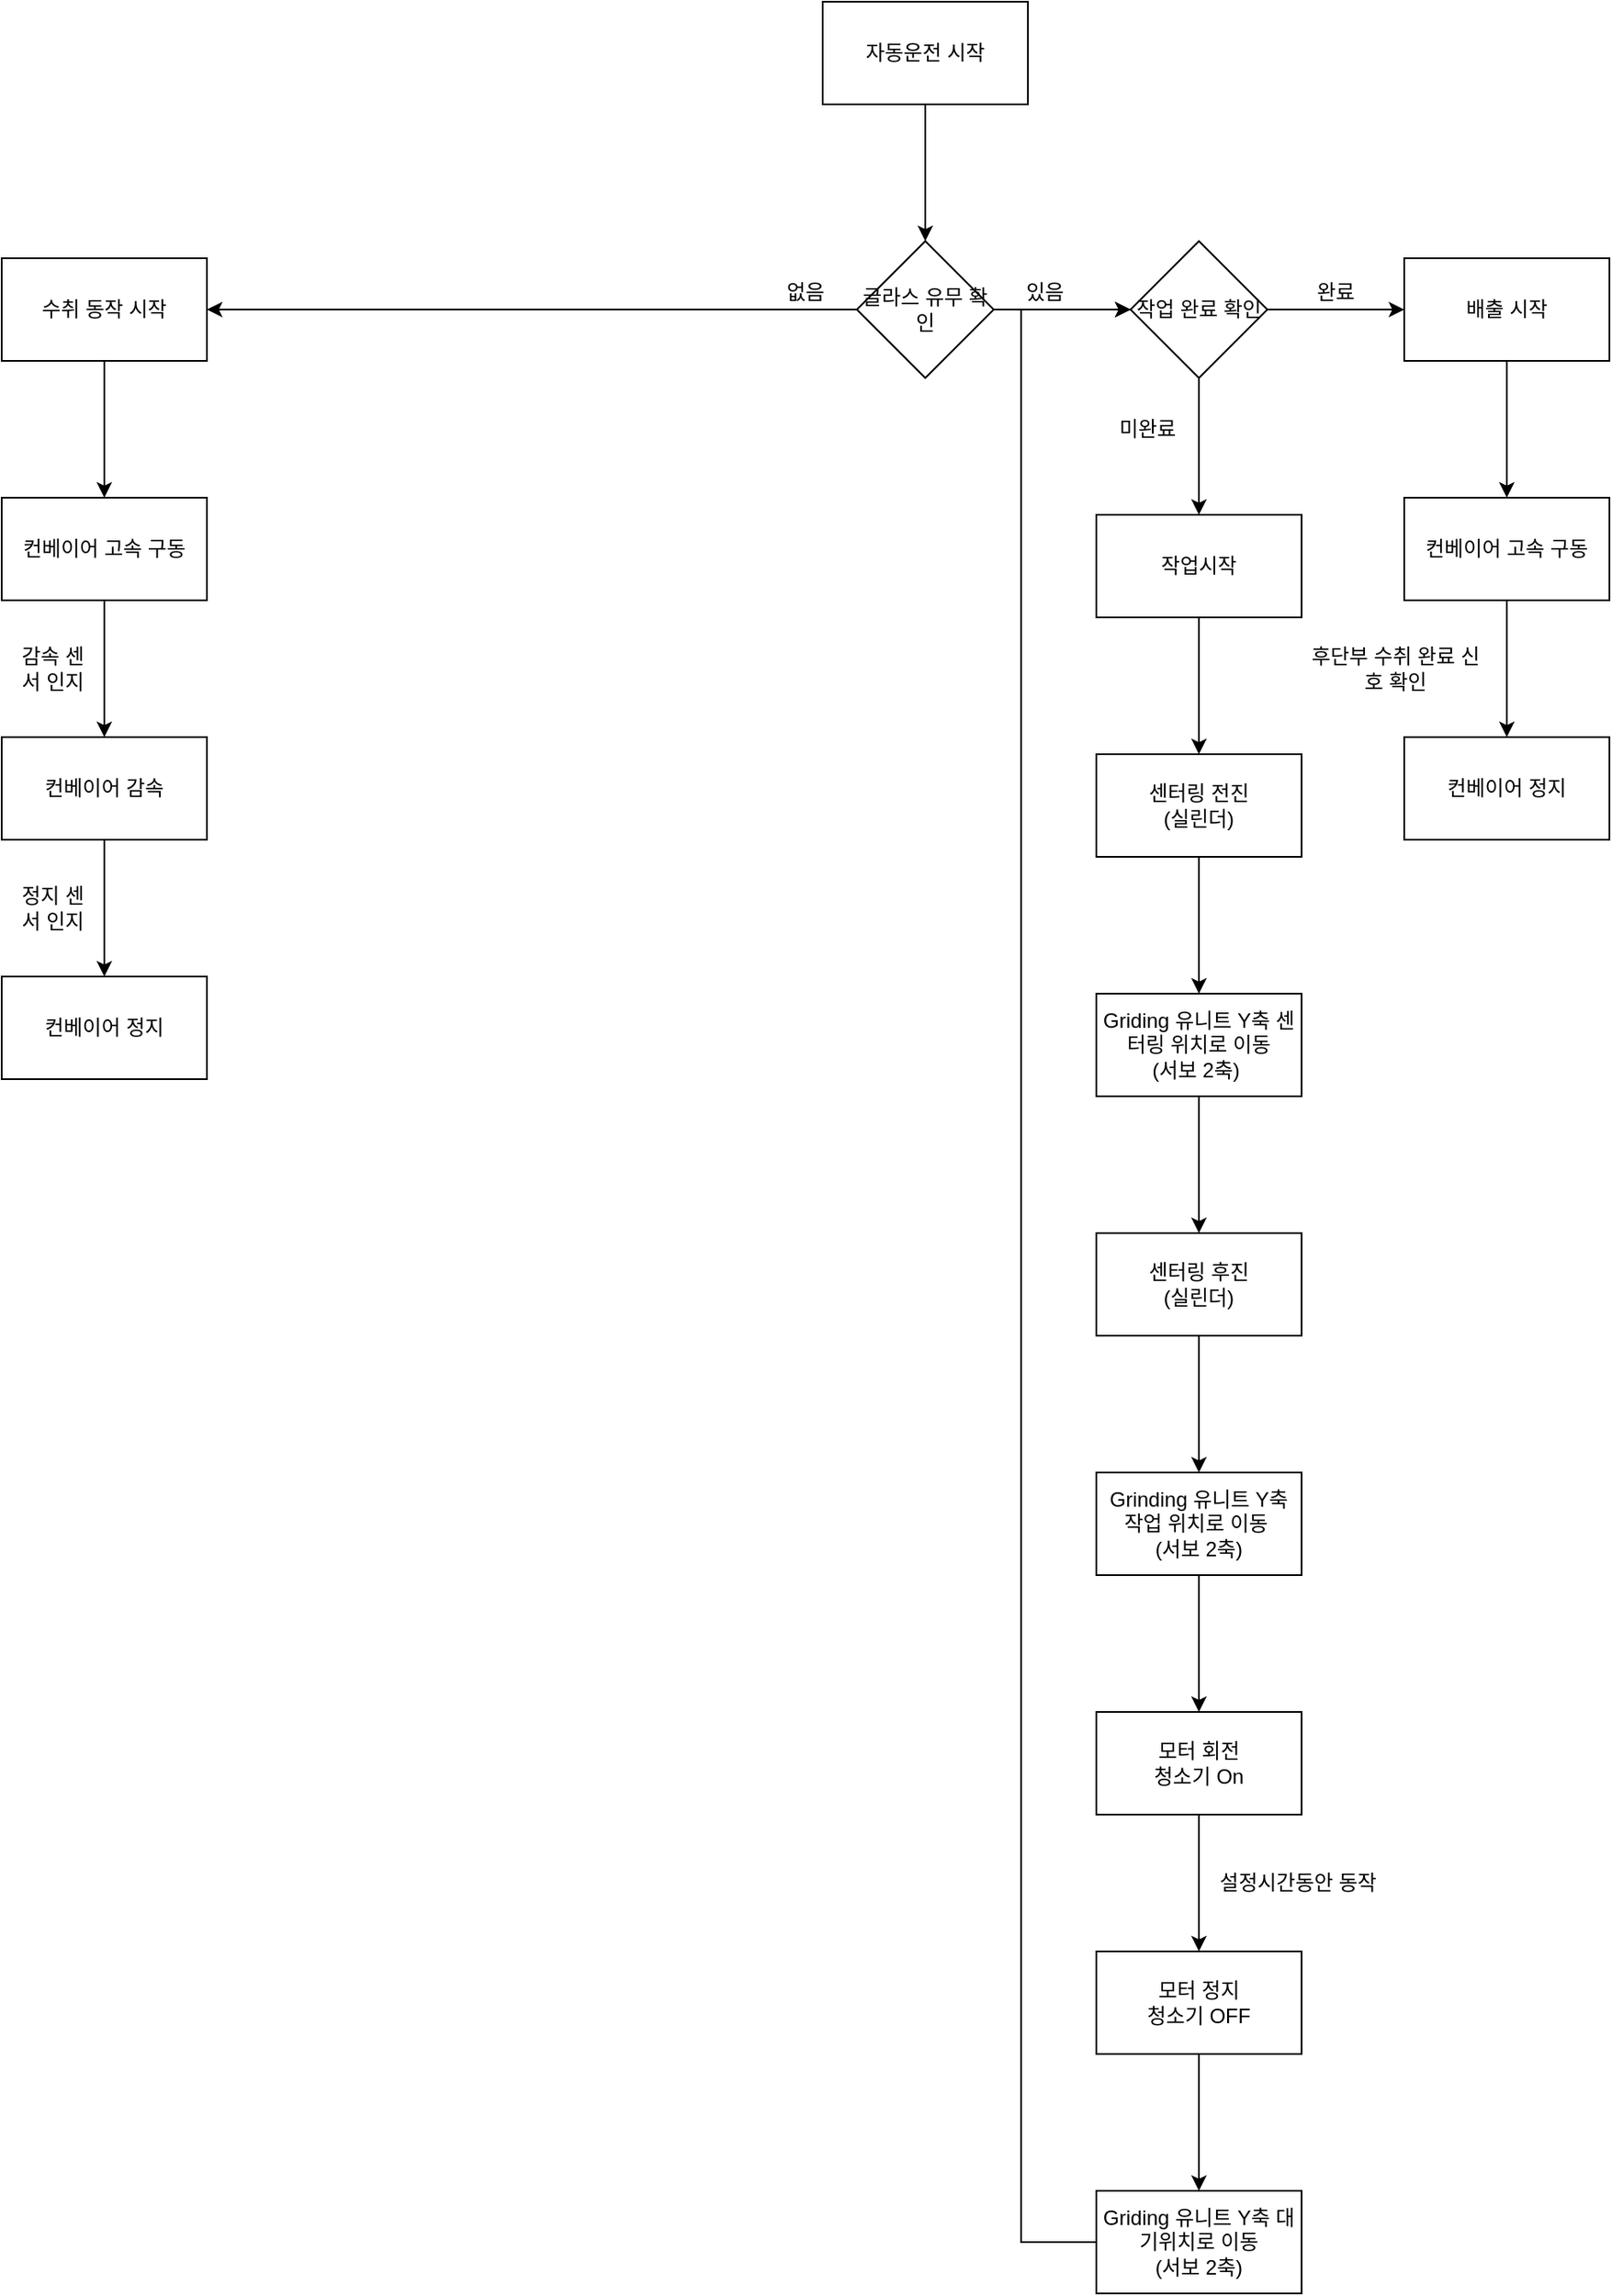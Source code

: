 <mxfile version="13.1.2" type="github" pages="24"><diagram id="C5RBs43oDa-KdzZeNtuy" name="G01 Auto Griding"><mxGraphModel dx="946" dy="479" grid="1" gridSize="10" guides="1" tooltips="1" connect="1" arrows="1" fold="1" page="1" pageScale="1" pageWidth="1169" pageHeight="1654" math="0" shadow="0"><root><mxCell id="WIyWlLk6GJQsqaUBKTNV-0"/><mxCell id="WIyWlLk6GJQsqaUBKTNV-1" parent="WIyWlLk6GJQsqaUBKTNV-0"/><mxCell id="CgWoFUTlNTNeqjtcOxHF-70" value="" style="edgeStyle=orthogonalEdgeStyle;rounded=0;orthogonalLoop=1;jettySize=auto;html=1;" parent="WIyWlLk6GJQsqaUBKTNV-1" source="CgWoFUTlNTNeqjtcOxHF-71" edge="1"><mxGeometry relative="1" as="geometry"><mxPoint x="664.0" y="210" as="targetPoint"/></mxGeometry></mxCell><mxCell id="CgWoFUTlNTNeqjtcOxHF-71" value="자동운전 시작" style="rounded=0;whiteSpace=wrap;html=1;" parent="WIyWlLk6GJQsqaUBKTNV-1" vertex="1"><mxGeometry x="604" y="70" width="120" height="60" as="geometry"/></mxCell><mxCell id="CgWoFUTlNTNeqjtcOxHF-72" value="" style="edgeStyle=orthogonalEdgeStyle;rounded=0;orthogonalLoop=1;jettySize=auto;html=1;entryX=1;entryY=0.5;entryDx=0;entryDy=0;" parent="WIyWlLk6GJQsqaUBKTNV-1" source="CgWoFUTlNTNeqjtcOxHF-74" target="CgWoFUTlNTNeqjtcOxHF-76" edge="1"><mxGeometry relative="1" as="geometry"><mxPoint x="544.0" y="250" as="targetPoint"/></mxGeometry></mxCell><mxCell id="CgWoFUTlNTNeqjtcOxHF-73" value="" style="edgeStyle=orthogonalEdgeStyle;rounded=0;orthogonalLoop=1;jettySize=auto;html=1;" parent="WIyWlLk6GJQsqaUBKTNV-1" source="CgWoFUTlNTNeqjtcOxHF-74" edge="1"><mxGeometry relative="1" as="geometry"><mxPoint x="784.0" y="250" as="targetPoint"/></mxGeometry></mxCell><mxCell id="CgWoFUTlNTNeqjtcOxHF-74" value="글라스 유무 확인" style="rhombus;whiteSpace=wrap;html=1;" parent="WIyWlLk6GJQsqaUBKTNV-1" vertex="1"><mxGeometry x="624" y="210" width="80" height="80" as="geometry"/></mxCell><mxCell id="CgWoFUTlNTNeqjtcOxHF-75" value="" style="edgeStyle=orthogonalEdgeStyle;rounded=0;orthogonalLoop=1;jettySize=auto;html=1;" parent="WIyWlLk6GJQsqaUBKTNV-1" source="CgWoFUTlNTNeqjtcOxHF-76" target="CgWoFUTlNTNeqjtcOxHF-78" edge="1"><mxGeometry relative="1" as="geometry"/></mxCell><mxCell id="CgWoFUTlNTNeqjtcOxHF-76" value="수취 동작 시작" style="rounded=0;whiteSpace=wrap;html=1;" parent="WIyWlLk6GJQsqaUBKTNV-1" vertex="1"><mxGeometry x="124" y="220" width="120" height="60" as="geometry"/></mxCell><mxCell id="CgWoFUTlNTNeqjtcOxHF-77" value="" style="edgeStyle=orthogonalEdgeStyle;rounded=0;orthogonalLoop=1;jettySize=auto;html=1;" parent="WIyWlLk6GJQsqaUBKTNV-1" source="CgWoFUTlNTNeqjtcOxHF-78" target="CgWoFUTlNTNeqjtcOxHF-80" edge="1"><mxGeometry relative="1" as="geometry"/></mxCell><mxCell id="CgWoFUTlNTNeqjtcOxHF-78" value="컨베이어 고속 구동" style="rounded=0;whiteSpace=wrap;html=1;" parent="WIyWlLk6GJQsqaUBKTNV-1" vertex="1"><mxGeometry x="124" y="360" width="120" height="60" as="geometry"/></mxCell><mxCell id="CgWoFUTlNTNeqjtcOxHF-79" value="" style="edgeStyle=orthogonalEdgeStyle;rounded=0;orthogonalLoop=1;jettySize=auto;html=1;" parent="WIyWlLk6GJQsqaUBKTNV-1" source="CgWoFUTlNTNeqjtcOxHF-80" target="CgWoFUTlNTNeqjtcOxHF-81" edge="1"><mxGeometry relative="1" as="geometry"/></mxCell><mxCell id="CgWoFUTlNTNeqjtcOxHF-80" value="컨베이어 감속" style="rounded=0;whiteSpace=wrap;html=1;" parent="WIyWlLk6GJQsqaUBKTNV-1" vertex="1"><mxGeometry x="124" y="500" width="120" height="60" as="geometry"/></mxCell><mxCell id="CgWoFUTlNTNeqjtcOxHF-81" value="컨베이어 정지" style="rounded=0;whiteSpace=wrap;html=1;" parent="WIyWlLk6GJQsqaUBKTNV-1" vertex="1"><mxGeometry x="124" y="640" width="120" height="60" as="geometry"/></mxCell><mxCell id="CgWoFUTlNTNeqjtcOxHF-82" value="없음" style="text;html=1;strokeColor=none;fillColor=none;align=center;verticalAlign=middle;whiteSpace=wrap;rounded=0;" parent="WIyWlLk6GJQsqaUBKTNV-1" vertex="1"><mxGeometry x="574" y="230" width="40" height="20" as="geometry"/></mxCell><mxCell id="CgWoFUTlNTNeqjtcOxHF-83" value="있음" style="text;html=1;strokeColor=none;fillColor=none;align=center;verticalAlign=middle;whiteSpace=wrap;rounded=0;" parent="WIyWlLk6GJQsqaUBKTNV-1" vertex="1"><mxGeometry x="714" y="230" width="40" height="20" as="geometry"/></mxCell><mxCell id="CgWoFUTlNTNeqjtcOxHF-84" value="" style="edgeStyle=orthogonalEdgeStyle;rounded=0;orthogonalLoop=1;jettySize=auto;html=1;" parent="WIyWlLk6GJQsqaUBKTNV-1" source="CgWoFUTlNTNeqjtcOxHF-85" target="CgWoFUTlNTNeqjtcOxHF-87" edge="1"><mxGeometry relative="1" as="geometry"/></mxCell><mxCell id="CgWoFUTlNTNeqjtcOxHF-85" value="배출 시작" style="rounded=0;whiteSpace=wrap;html=1;" parent="WIyWlLk6GJQsqaUBKTNV-1" vertex="1"><mxGeometry x="944" y="220" width="120" height="60" as="geometry"/></mxCell><mxCell id="CgWoFUTlNTNeqjtcOxHF-86" value="" style="edgeStyle=orthogonalEdgeStyle;rounded=0;orthogonalLoop=1;jettySize=auto;html=1;" parent="WIyWlLk6GJQsqaUBKTNV-1" source="CgWoFUTlNTNeqjtcOxHF-87" target="CgWoFUTlNTNeqjtcOxHF-88" edge="1"><mxGeometry relative="1" as="geometry"/></mxCell><mxCell id="CgWoFUTlNTNeqjtcOxHF-87" value="컨베이어 고속 구동" style="rounded=0;whiteSpace=wrap;html=1;" parent="WIyWlLk6GJQsqaUBKTNV-1" vertex="1"><mxGeometry x="944" y="360" width="120" height="60" as="geometry"/></mxCell><mxCell id="CgWoFUTlNTNeqjtcOxHF-88" value="컨베이어 정지" style="rounded=0;whiteSpace=wrap;html=1;" parent="WIyWlLk6GJQsqaUBKTNV-1" vertex="1"><mxGeometry x="944" y="500" width="120" height="60" as="geometry"/></mxCell><mxCell id="CgWoFUTlNTNeqjtcOxHF-89" value="감속 센서 인지" style="text;html=1;strokeColor=none;fillColor=none;align=center;verticalAlign=middle;whiteSpace=wrap;rounded=0;" parent="WIyWlLk6GJQsqaUBKTNV-1" vertex="1"><mxGeometry x="134" y="450" width="40" height="20" as="geometry"/></mxCell><mxCell id="CgWoFUTlNTNeqjtcOxHF-90" value="정지 센서 인지" style="text;html=1;strokeColor=none;fillColor=none;align=center;verticalAlign=middle;whiteSpace=wrap;rounded=0;" parent="WIyWlLk6GJQsqaUBKTNV-1" vertex="1"><mxGeometry x="134" y="590" width="40" height="20" as="geometry"/></mxCell><mxCell id="CgWoFUTlNTNeqjtcOxHF-91" value="후단부 수취 완료 신호 확인" style="text;html=1;strokeColor=none;fillColor=none;align=center;verticalAlign=middle;whiteSpace=wrap;rounded=0;" parent="WIyWlLk6GJQsqaUBKTNV-1" vertex="1"><mxGeometry x="884" y="450" width="110" height="20" as="geometry"/></mxCell><mxCell id="CgWoFUTlNTNeqjtcOxHF-92" value="" style="edgeStyle=orthogonalEdgeStyle;rounded=0;orthogonalLoop=1;jettySize=auto;html=1;" parent="WIyWlLk6GJQsqaUBKTNV-1" source="CgWoFUTlNTNeqjtcOxHF-94" edge="1"><mxGeometry relative="1" as="geometry"><mxPoint x="944" y="250" as="targetPoint"/></mxGeometry></mxCell><mxCell id="CgWoFUTlNTNeqjtcOxHF-93" value="" style="edgeStyle=orthogonalEdgeStyle;rounded=0;orthogonalLoop=1;jettySize=auto;html=1;" parent="WIyWlLk6GJQsqaUBKTNV-1" source="CgWoFUTlNTNeqjtcOxHF-94" edge="1"><mxGeometry relative="1" as="geometry"><mxPoint x="824" y="370" as="targetPoint"/></mxGeometry></mxCell><mxCell id="CgWoFUTlNTNeqjtcOxHF-94" value="작업 완료 확인" style="rhombus;whiteSpace=wrap;html=1;" parent="WIyWlLk6GJQsqaUBKTNV-1" vertex="1"><mxGeometry x="784" y="210" width="80" height="80" as="geometry"/></mxCell><mxCell id="CgWoFUTlNTNeqjtcOxHF-95" value="완료" style="text;html=1;strokeColor=none;fillColor=none;align=center;verticalAlign=middle;whiteSpace=wrap;rounded=0;" parent="WIyWlLk6GJQsqaUBKTNV-1" vertex="1"><mxGeometry x="884" y="230" width="40" height="20" as="geometry"/></mxCell><mxCell id="CgWoFUTlNTNeqjtcOxHF-96" value="미완료" style="text;html=1;strokeColor=none;fillColor=none;align=center;verticalAlign=middle;whiteSpace=wrap;rounded=0;" parent="WIyWlLk6GJQsqaUBKTNV-1" vertex="1"><mxGeometry x="774" y="310" width="40" height="20" as="geometry"/></mxCell><mxCell id="CgWoFUTlNTNeqjtcOxHF-97" value="" style="edgeStyle=orthogonalEdgeStyle;rounded=0;orthogonalLoop=1;jettySize=auto;html=1;" parent="WIyWlLk6GJQsqaUBKTNV-1" source="CgWoFUTlNTNeqjtcOxHF-98" edge="1"><mxGeometry relative="1" as="geometry"><mxPoint x="824" y="510" as="targetPoint"/></mxGeometry></mxCell><mxCell id="CgWoFUTlNTNeqjtcOxHF-98" value="작업시작" style="rounded=0;whiteSpace=wrap;html=1;" parent="WIyWlLk6GJQsqaUBKTNV-1" vertex="1"><mxGeometry x="764" y="370" width="120" height="60" as="geometry"/></mxCell><mxCell id="CgWoFUTlNTNeqjtcOxHF-99" value="" style="edgeStyle=orthogonalEdgeStyle;rounded=0;orthogonalLoop=1;jettySize=auto;html=1;" parent="WIyWlLk6GJQsqaUBKTNV-1" source="CgWoFUTlNTNeqjtcOxHF-100" target="CgWoFUTlNTNeqjtcOxHF-102" edge="1"><mxGeometry relative="1" as="geometry"/></mxCell><mxCell id="CgWoFUTlNTNeqjtcOxHF-100" value="센터링 전진&lt;br&gt;(실린더)" style="rounded=0;whiteSpace=wrap;html=1;" parent="WIyWlLk6GJQsqaUBKTNV-1" vertex="1"><mxGeometry x="764" y="510" width="120" height="60" as="geometry"/></mxCell><mxCell id="CgWoFUTlNTNeqjtcOxHF-101" value="" style="edgeStyle=orthogonalEdgeStyle;rounded=0;orthogonalLoop=1;jettySize=auto;html=1;" parent="WIyWlLk6GJQsqaUBKTNV-1" source="CgWoFUTlNTNeqjtcOxHF-102" target="CgWoFUTlNTNeqjtcOxHF-104" edge="1"><mxGeometry relative="1" as="geometry"/></mxCell><mxCell id="CgWoFUTlNTNeqjtcOxHF-102" value="Griding 유니트 Y축 센터링 위치로 이동&lt;br&gt;(서보 2축)&amp;nbsp;" style="rounded=0;whiteSpace=wrap;html=1;" parent="WIyWlLk6GJQsqaUBKTNV-1" vertex="1"><mxGeometry x="764" y="650" width="120" height="60" as="geometry"/></mxCell><mxCell id="CgWoFUTlNTNeqjtcOxHF-103" value="" style="edgeStyle=orthogonalEdgeStyle;rounded=0;orthogonalLoop=1;jettySize=auto;html=1;" parent="WIyWlLk6GJQsqaUBKTNV-1" source="CgWoFUTlNTNeqjtcOxHF-104" target="CgWoFUTlNTNeqjtcOxHF-106" edge="1"><mxGeometry relative="1" as="geometry"/></mxCell><mxCell id="CgWoFUTlNTNeqjtcOxHF-104" value="센터링 후진&lt;br&gt;(실린더)" style="rounded=0;whiteSpace=wrap;html=1;" parent="WIyWlLk6GJQsqaUBKTNV-1" vertex="1"><mxGeometry x="764" y="790" width="120" height="60" as="geometry"/></mxCell><mxCell id="CgWoFUTlNTNeqjtcOxHF-105" value="" style="edgeStyle=orthogonalEdgeStyle;rounded=0;orthogonalLoop=1;jettySize=auto;html=1;" parent="WIyWlLk6GJQsqaUBKTNV-1" source="CgWoFUTlNTNeqjtcOxHF-106" target="CgWoFUTlNTNeqjtcOxHF-108" edge="1"><mxGeometry relative="1" as="geometry"/></mxCell><mxCell id="CgWoFUTlNTNeqjtcOxHF-106" value="Grinding 유니트 Y축 작업 위치로 이동&amp;nbsp;&lt;br&gt;(서보 2축)" style="rounded=0;whiteSpace=wrap;html=1;" parent="WIyWlLk6GJQsqaUBKTNV-1" vertex="1"><mxGeometry x="764" y="930" width="120" height="60" as="geometry"/></mxCell><mxCell id="CgWoFUTlNTNeqjtcOxHF-107" value="" style="edgeStyle=orthogonalEdgeStyle;rounded=0;orthogonalLoop=1;jettySize=auto;html=1;" parent="WIyWlLk6GJQsqaUBKTNV-1" source="CgWoFUTlNTNeqjtcOxHF-108" target="CgWoFUTlNTNeqjtcOxHF-110" edge="1"><mxGeometry relative="1" as="geometry"/></mxCell><mxCell id="CgWoFUTlNTNeqjtcOxHF-108" value="모터 회전&lt;br&gt;청소기 On" style="rounded=0;whiteSpace=wrap;html=1;" parent="WIyWlLk6GJQsqaUBKTNV-1" vertex="1"><mxGeometry x="764" y="1070" width="120" height="60" as="geometry"/></mxCell><mxCell id="CgWoFUTlNTNeqjtcOxHF-109" value="" style="edgeStyle=orthogonalEdgeStyle;rounded=0;orthogonalLoop=1;jettySize=auto;html=1;" parent="WIyWlLk6GJQsqaUBKTNV-1" source="CgWoFUTlNTNeqjtcOxHF-110" target="CgWoFUTlNTNeqjtcOxHF-112" edge="1"><mxGeometry relative="1" as="geometry"/></mxCell><mxCell id="CgWoFUTlNTNeqjtcOxHF-110" value="모터 정지&lt;br&gt;청소기 OFF" style="rounded=0;whiteSpace=wrap;html=1;" parent="WIyWlLk6GJQsqaUBKTNV-1" vertex="1"><mxGeometry x="764" y="1210" width="120" height="60" as="geometry"/></mxCell><mxCell id="CgWoFUTlNTNeqjtcOxHF-142" value="" style="edgeStyle=orthogonalEdgeStyle;rounded=0;orthogonalLoop=1;jettySize=auto;html=1;endArrow=classic;endFill=1;entryX=0;entryY=0.5;entryDx=0;entryDy=0;" parent="WIyWlLk6GJQsqaUBKTNV-1" source="CgWoFUTlNTNeqjtcOxHF-112" target="CgWoFUTlNTNeqjtcOxHF-94" edge="1"><mxGeometry relative="1" as="geometry"><mxPoint x="650" y="860" as="targetPoint"/><Array as="points"><mxPoint x="720" y="1380"/><mxPoint x="720" y="250"/></Array></mxGeometry></mxCell><mxCell id="CgWoFUTlNTNeqjtcOxHF-112" value="Griding 유니트 Y축 대기위치로 이동&lt;br&gt;(서보 2축)" style="rounded=0;whiteSpace=wrap;html=1;" parent="WIyWlLk6GJQsqaUBKTNV-1" vertex="1"><mxGeometry x="764" y="1350" width="120" height="60" as="geometry"/></mxCell><mxCell id="CgWoFUTlNTNeqjtcOxHF-136" value="설정시간동안 동작" style="text;html=1;strokeColor=none;fillColor=none;align=center;verticalAlign=middle;whiteSpace=wrap;rounded=0;" parent="WIyWlLk6GJQsqaUBKTNV-1" vertex="1"><mxGeometry x="830" y="1160" width="104" height="20" as="geometry"/></mxCell></root></mxGraphModel></diagram><diagram id="N9QHIxSJeagqt6T2wj8a" name="G02 Normal Conveyor"><mxGraphModel dx="946" dy="481" grid="1" gridSize="10" guides="1" tooltips="1" connect="1" arrows="1" fold="1" page="1" pageScale="1" pageWidth="1169" pageHeight="1654" math="0" shadow="0"><root><mxCell id="8G6ymv8lO9ijfFpQYYpD-0"/><mxCell id="8G6ymv8lO9ijfFpQYYpD-1" parent="8G6ymv8lO9ijfFpQYYpD-0"/><mxCell id="8G6ymv8lO9ijfFpQYYpD-2" value="" style="edgeStyle=orthogonalEdgeStyle;rounded=0;orthogonalLoop=1;jettySize=auto;html=1;" edge="1" parent="8G6ymv8lO9ijfFpQYYpD-1" source="8G6ymv8lO9ijfFpQYYpD-3"><mxGeometry relative="1" as="geometry"><mxPoint x="570" y="200" as="targetPoint"/></mxGeometry></mxCell><mxCell id="8G6ymv8lO9ijfFpQYYpD-3" value="자동운전 시작" style="rounded=0;whiteSpace=wrap;html=1;" vertex="1" parent="8G6ymv8lO9ijfFpQYYpD-1"><mxGeometry x="510" y="60" width="120" height="60" as="geometry"/></mxCell><mxCell id="8G6ymv8lO9ijfFpQYYpD-4" value="" style="edgeStyle=orthogonalEdgeStyle;rounded=0;orthogonalLoop=1;jettySize=auto;html=1;" edge="1" parent="8G6ymv8lO9ijfFpQYYpD-1" source="8G6ymv8lO9ijfFpQYYpD-6"><mxGeometry relative="1" as="geometry"><mxPoint x="450" y="240" as="targetPoint"/></mxGeometry></mxCell><mxCell id="8G6ymv8lO9ijfFpQYYpD-5" value="" style="edgeStyle=orthogonalEdgeStyle;rounded=0;orthogonalLoop=1;jettySize=auto;html=1;" edge="1" parent="8G6ymv8lO9ijfFpQYYpD-1" source="8G6ymv8lO9ijfFpQYYpD-6"><mxGeometry relative="1" as="geometry"><mxPoint x="690" y="240" as="targetPoint"/></mxGeometry></mxCell><mxCell id="8G6ymv8lO9ijfFpQYYpD-6" value="글라스 유무 확인" style="rhombus;whiteSpace=wrap;html=1;" vertex="1" parent="8G6ymv8lO9ijfFpQYYpD-1"><mxGeometry x="530" y="200" width="80" height="80" as="geometry"/></mxCell><mxCell id="8G6ymv8lO9ijfFpQYYpD-7" value="" style="edgeStyle=orthogonalEdgeStyle;rounded=0;orthogonalLoop=1;jettySize=auto;html=1;" edge="1" parent="8G6ymv8lO9ijfFpQYYpD-1" source="8G6ymv8lO9ijfFpQYYpD-8" target="8G6ymv8lO9ijfFpQYYpD-10"><mxGeometry relative="1" as="geometry"/></mxCell><mxCell id="8G6ymv8lO9ijfFpQYYpD-8" value="수취 동작 시작" style="rounded=0;whiteSpace=wrap;html=1;" vertex="1" parent="8G6ymv8lO9ijfFpQYYpD-1"><mxGeometry x="330" y="210" width="120" height="60" as="geometry"/></mxCell><mxCell id="8G6ymv8lO9ijfFpQYYpD-9" value="" style="edgeStyle=orthogonalEdgeStyle;rounded=0;orthogonalLoop=1;jettySize=auto;html=1;" edge="1" parent="8G6ymv8lO9ijfFpQYYpD-1" source="8G6ymv8lO9ijfFpQYYpD-10" target="8G6ymv8lO9ijfFpQYYpD-12"><mxGeometry relative="1" as="geometry"/></mxCell><mxCell id="8G6ymv8lO9ijfFpQYYpD-10" value="컨베이어 고속 구동" style="rounded=0;whiteSpace=wrap;html=1;" vertex="1" parent="8G6ymv8lO9ijfFpQYYpD-1"><mxGeometry x="330" y="350" width="120" height="60" as="geometry"/></mxCell><mxCell id="8G6ymv8lO9ijfFpQYYpD-11" value="" style="edgeStyle=orthogonalEdgeStyle;rounded=0;orthogonalLoop=1;jettySize=auto;html=1;" edge="1" parent="8G6ymv8lO9ijfFpQYYpD-1" source="8G6ymv8lO9ijfFpQYYpD-12" target="8G6ymv8lO9ijfFpQYYpD-13"><mxGeometry relative="1" as="geometry"/></mxCell><mxCell id="8G6ymv8lO9ijfFpQYYpD-12" value="컨베이어 감속" style="rounded=0;whiteSpace=wrap;html=1;" vertex="1" parent="8G6ymv8lO9ijfFpQYYpD-1"><mxGeometry x="330" y="490" width="120" height="60" as="geometry"/></mxCell><mxCell id="8G6ymv8lO9ijfFpQYYpD-13" value="컨베이어 정지" style="rounded=0;whiteSpace=wrap;html=1;" vertex="1" parent="8G6ymv8lO9ijfFpQYYpD-1"><mxGeometry x="330" y="630" width="120" height="60" as="geometry"/></mxCell><mxCell id="8G6ymv8lO9ijfFpQYYpD-14" value="없음" style="text;html=1;strokeColor=none;fillColor=none;align=center;verticalAlign=middle;whiteSpace=wrap;rounded=0;" vertex="1" parent="8G6ymv8lO9ijfFpQYYpD-1"><mxGeometry x="480" y="220" width="40" height="20" as="geometry"/></mxCell><mxCell id="8G6ymv8lO9ijfFpQYYpD-15" value="있음" style="text;html=1;strokeColor=none;fillColor=none;align=center;verticalAlign=middle;whiteSpace=wrap;rounded=0;" vertex="1" parent="8G6ymv8lO9ijfFpQYYpD-1"><mxGeometry x="630" y="220" width="40" height="20" as="geometry"/></mxCell><mxCell id="8G6ymv8lO9ijfFpQYYpD-16" value="" style="edgeStyle=orthogonalEdgeStyle;rounded=0;orthogonalLoop=1;jettySize=auto;html=1;" edge="1" parent="8G6ymv8lO9ijfFpQYYpD-1" source="8G6ymv8lO9ijfFpQYYpD-17" target="8G6ymv8lO9ijfFpQYYpD-19"><mxGeometry relative="1" as="geometry"/></mxCell><mxCell id="8G6ymv8lO9ijfFpQYYpD-17" value="배출 시작" style="rounded=0;whiteSpace=wrap;html=1;" vertex="1" parent="8G6ymv8lO9ijfFpQYYpD-1"><mxGeometry x="690" y="210" width="120" height="60" as="geometry"/></mxCell><mxCell id="8G6ymv8lO9ijfFpQYYpD-18" value="" style="edgeStyle=orthogonalEdgeStyle;rounded=0;orthogonalLoop=1;jettySize=auto;html=1;" edge="1" parent="8G6ymv8lO9ijfFpQYYpD-1" source="8G6ymv8lO9ijfFpQYYpD-19" target="8G6ymv8lO9ijfFpQYYpD-20"><mxGeometry relative="1" as="geometry"/></mxCell><mxCell id="8G6ymv8lO9ijfFpQYYpD-19" value="컨베이어 고속 구동" style="rounded=0;whiteSpace=wrap;html=1;" vertex="1" parent="8G6ymv8lO9ijfFpQYYpD-1"><mxGeometry x="690" y="350" width="120" height="60" as="geometry"/></mxCell><mxCell id="8G6ymv8lO9ijfFpQYYpD-20" value="컨베이어 정지" style="rounded=0;whiteSpace=wrap;html=1;" vertex="1" parent="8G6ymv8lO9ijfFpQYYpD-1"><mxGeometry x="690" y="490" width="120" height="60" as="geometry"/></mxCell><mxCell id="8G6ymv8lO9ijfFpQYYpD-21" value="감속 센서 인지" style="text;html=1;strokeColor=none;fillColor=none;align=center;verticalAlign=middle;whiteSpace=wrap;rounded=0;" vertex="1" parent="8G6ymv8lO9ijfFpQYYpD-1"><mxGeometry x="340" y="440" width="40" height="20" as="geometry"/></mxCell><mxCell id="8G6ymv8lO9ijfFpQYYpD-22" value="정지 센서 인지" style="text;html=1;strokeColor=none;fillColor=none;align=center;verticalAlign=middle;whiteSpace=wrap;rounded=0;" vertex="1" parent="8G6ymv8lO9ijfFpQYYpD-1"><mxGeometry x="340" y="580" width="40" height="20" as="geometry"/></mxCell><mxCell id="8G6ymv8lO9ijfFpQYYpD-23" value="후단부 수취 완료 신호 확인" style="text;html=1;strokeColor=none;fillColor=none;align=center;verticalAlign=middle;whiteSpace=wrap;rounded=0;" vertex="1" parent="8G6ymv8lO9ijfFpQYYpD-1"><mxGeometry x="630" y="440" width="110" height="20" as="geometry"/></mxCell></root></mxGraphModel></diagram><diagram id="tAH_cjxWWHhj4-OPU0AV" name="G03 Diverter"><mxGraphModel dx="946" dy="481" grid="1" gridSize="10" guides="1" tooltips="1" connect="1" arrows="1" fold="1" page="1" pageScale="1" pageWidth="1169" pageHeight="1654" math="0" shadow="0"><root><mxCell id="O9mJlW7Y6Q2eqX0KTQ56-0"/><mxCell id="O9mJlW7Y6Q2eqX0KTQ56-1" parent="O9mJlW7Y6Q2eqX0KTQ56-0"/><mxCell id="O9mJlW7Y6Q2eqX0KTQ56-2" value="" style="edgeStyle=orthogonalEdgeStyle;rounded=0;orthogonalLoop=1;jettySize=auto;html=1;" edge="1" parent="O9mJlW7Y6Q2eqX0KTQ56-1" source="O9mJlW7Y6Q2eqX0KTQ56-3"><mxGeometry relative="1" as="geometry"><mxPoint x="560.0" y="180" as="targetPoint"/></mxGeometry></mxCell><mxCell id="O9mJlW7Y6Q2eqX0KTQ56-3" value="자동운전 시작" style="rounded=0;whiteSpace=wrap;html=1;" vertex="1" parent="O9mJlW7Y6Q2eqX0KTQ56-1"><mxGeometry x="500" y="40" width="120" height="60" as="geometry"/></mxCell><mxCell id="O9mJlW7Y6Q2eqX0KTQ56-4" value="" style="edgeStyle=orthogonalEdgeStyle;rounded=0;orthogonalLoop=1;jettySize=auto;html=1;" edge="1" parent="O9mJlW7Y6Q2eqX0KTQ56-1" source="O9mJlW7Y6Q2eqX0KTQ56-6"><mxGeometry relative="1" as="geometry"><mxPoint x="440.0" y="220" as="targetPoint"/></mxGeometry></mxCell><mxCell id="O9mJlW7Y6Q2eqX0KTQ56-5" value="" style="edgeStyle=orthogonalEdgeStyle;rounded=0;orthogonalLoop=1;jettySize=auto;html=1;" edge="1" parent="O9mJlW7Y6Q2eqX0KTQ56-1" source="O9mJlW7Y6Q2eqX0KTQ56-6"><mxGeometry relative="1" as="geometry"><mxPoint x="680" y="220" as="targetPoint"/></mxGeometry></mxCell><mxCell id="O9mJlW7Y6Q2eqX0KTQ56-6" value="글라스 유무 확인" style="rhombus;whiteSpace=wrap;html=1;" vertex="1" parent="O9mJlW7Y6Q2eqX0KTQ56-1"><mxGeometry x="520" y="180" width="80" height="80" as="geometry"/></mxCell><mxCell id="O9mJlW7Y6Q2eqX0KTQ56-7" value="" style="edgeStyle=orthogonalEdgeStyle;rounded=0;orthogonalLoop=1;jettySize=auto;html=1;" edge="1" parent="O9mJlW7Y6Q2eqX0KTQ56-1" source="O9mJlW7Y6Q2eqX0KTQ56-8"><mxGeometry relative="1" as="geometry"><mxPoint x="380.0" y="330" as="targetPoint"/></mxGeometry></mxCell><mxCell id="O9mJlW7Y6Q2eqX0KTQ56-8" value="수취 동작 시작&lt;br&gt;(디버터 상승)" style="rounded=0;whiteSpace=wrap;html=1;" vertex="1" parent="O9mJlW7Y6Q2eqX0KTQ56-1"><mxGeometry x="320" y="190" width="120" height="60" as="geometry"/></mxCell><mxCell id="O9mJlW7Y6Q2eqX0KTQ56-9" value="없음" style="text;html=1;strokeColor=none;fillColor=none;align=center;verticalAlign=middle;whiteSpace=wrap;rounded=0;" vertex="1" parent="O9mJlW7Y6Q2eqX0KTQ56-1"><mxGeometry x="470" y="200" width="40" height="20" as="geometry"/></mxCell><mxCell id="O9mJlW7Y6Q2eqX0KTQ56-10" value="있음" style="text;html=1;strokeColor=none;fillColor=none;align=center;verticalAlign=middle;whiteSpace=wrap;rounded=0;" vertex="1" parent="O9mJlW7Y6Q2eqX0KTQ56-1"><mxGeometry x="620" y="200" width="40" height="20" as="geometry"/></mxCell><mxCell id="O9mJlW7Y6Q2eqX0KTQ56-11" value="" style="edgeStyle=orthogonalEdgeStyle;rounded=0;orthogonalLoop=1;jettySize=auto;html=1;" edge="1" parent="O9mJlW7Y6Q2eqX0KTQ56-1" source="O9mJlW7Y6Q2eqX0KTQ56-12"><mxGeometry relative="1" as="geometry"><mxPoint x="740" y="330" as="targetPoint"/></mxGeometry></mxCell><mxCell id="O9mJlW7Y6Q2eqX0KTQ56-12" value="배출 시작&lt;br&gt;(디버터 하강)" style="rounded=0;whiteSpace=wrap;html=1;" vertex="1" parent="O9mJlW7Y6Q2eqX0KTQ56-1"><mxGeometry x="680" y="190" width="120" height="60" as="geometry"/></mxCell><mxCell id="O9mJlW7Y6Q2eqX0KTQ56-13" value="" style="edgeStyle=orthogonalEdgeStyle;rounded=0;orthogonalLoop=1;jettySize=auto;html=1;" edge="1" parent="O9mJlW7Y6Q2eqX0KTQ56-1" source="O9mJlW7Y6Q2eqX0KTQ56-14" target="O9mJlW7Y6Q2eqX0KTQ56-16"><mxGeometry relative="1" as="geometry"/></mxCell><mxCell id="O9mJlW7Y6Q2eqX0KTQ56-14" value="컨베이어 고속 구동" style="rounded=0;whiteSpace=wrap;html=1;" vertex="1" parent="O9mJlW7Y6Q2eqX0KTQ56-1"><mxGeometry x="320" y="330" width="120" height="60" as="geometry"/></mxCell><mxCell id="O9mJlW7Y6Q2eqX0KTQ56-15" value="" style="edgeStyle=orthogonalEdgeStyle;rounded=0;orthogonalLoop=1;jettySize=auto;html=1;" edge="1" parent="O9mJlW7Y6Q2eqX0KTQ56-1" source="O9mJlW7Y6Q2eqX0KTQ56-16" target="O9mJlW7Y6Q2eqX0KTQ56-17"><mxGeometry relative="1" as="geometry"/></mxCell><mxCell id="O9mJlW7Y6Q2eqX0KTQ56-16" value="컨베이어 감속" style="rounded=0;whiteSpace=wrap;html=1;" vertex="1" parent="O9mJlW7Y6Q2eqX0KTQ56-1"><mxGeometry x="320" y="470" width="120" height="60" as="geometry"/></mxCell><mxCell id="O9mJlW7Y6Q2eqX0KTQ56-17" value="컨베이어 정지" style="rounded=0;whiteSpace=wrap;html=1;" vertex="1" parent="O9mJlW7Y6Q2eqX0KTQ56-1"><mxGeometry x="320" y="610" width="120" height="60" as="geometry"/></mxCell><mxCell id="O9mJlW7Y6Q2eqX0KTQ56-18" value="감속 센서 인지" style="text;html=1;strokeColor=none;fillColor=none;align=center;verticalAlign=middle;whiteSpace=wrap;rounded=0;" vertex="1" parent="O9mJlW7Y6Q2eqX0KTQ56-1"><mxGeometry x="330" y="420" width="40" height="20" as="geometry"/></mxCell><mxCell id="O9mJlW7Y6Q2eqX0KTQ56-19" value="정지 센서 인지" style="text;html=1;strokeColor=none;fillColor=none;align=center;verticalAlign=middle;whiteSpace=wrap;rounded=0;" vertex="1" parent="O9mJlW7Y6Q2eqX0KTQ56-1"><mxGeometry x="330" y="560" width="40" height="20" as="geometry"/></mxCell><mxCell id="O9mJlW7Y6Q2eqX0KTQ56-20" value="" style="edgeStyle=orthogonalEdgeStyle;rounded=0;orthogonalLoop=1;jettySize=auto;html=1;" edge="1" parent="O9mJlW7Y6Q2eqX0KTQ56-1" source="O9mJlW7Y6Q2eqX0KTQ56-21" target="O9mJlW7Y6Q2eqX0KTQ56-22"><mxGeometry relative="1" as="geometry"/></mxCell><mxCell id="O9mJlW7Y6Q2eqX0KTQ56-21" value="컨베이어 고속 구동" style="rounded=0;whiteSpace=wrap;html=1;" vertex="1" parent="O9mJlW7Y6Q2eqX0KTQ56-1"><mxGeometry x="680" y="330" width="120" height="60" as="geometry"/></mxCell><mxCell id="O9mJlW7Y6Q2eqX0KTQ56-22" value="컨베이어 정지" style="rounded=0;whiteSpace=wrap;html=1;" vertex="1" parent="O9mJlW7Y6Q2eqX0KTQ56-1"><mxGeometry x="680" y="470" width="120" height="60" as="geometry"/></mxCell><mxCell id="O9mJlW7Y6Q2eqX0KTQ56-23" value="후단부 수취 완료 신호 확인" style="text;html=1;strokeColor=none;fillColor=none;align=center;verticalAlign=middle;whiteSpace=wrap;rounded=0;" vertex="1" parent="O9mJlW7Y6Q2eqX0KTQ56-1"><mxGeometry x="620" y="420" width="110" height="20" as="geometry"/></mxCell></root></mxGraphModel></diagram><diagram id="o-PCXc9Y4VLe1FhdKByi" name="G04 Normal Conveyor"><mxGraphModel dx="946" dy="481" grid="1" gridSize="10" guides="1" tooltips="1" connect="1" arrows="1" fold="1" page="1" pageScale="1" pageWidth="1169" pageHeight="1654" math="0" shadow="0"><root><mxCell id="72waT6I_4CHDqBZLUe-c-0"/><mxCell id="72waT6I_4CHDqBZLUe-c-1" parent="72waT6I_4CHDqBZLUe-c-0"/><mxCell id="kHV5-S-YUU5I-l15mBvt-0" value="" style="edgeStyle=orthogonalEdgeStyle;rounded=0;orthogonalLoop=1;jettySize=auto;html=1;" edge="1" parent="72waT6I_4CHDqBZLUe-c-1" source="kHV5-S-YUU5I-l15mBvt-1"><mxGeometry relative="1" as="geometry"><mxPoint x="570" y="200" as="targetPoint"/></mxGeometry></mxCell><mxCell id="kHV5-S-YUU5I-l15mBvt-1" value="자동운전 시작" style="rounded=0;whiteSpace=wrap;html=1;" vertex="1" parent="72waT6I_4CHDqBZLUe-c-1"><mxGeometry x="510" y="60" width="120" height="60" as="geometry"/></mxCell><mxCell id="kHV5-S-YUU5I-l15mBvt-2" value="" style="edgeStyle=orthogonalEdgeStyle;rounded=0;orthogonalLoop=1;jettySize=auto;html=1;" edge="1" parent="72waT6I_4CHDqBZLUe-c-1" source="kHV5-S-YUU5I-l15mBvt-4"><mxGeometry relative="1" as="geometry"><mxPoint x="450" y="240" as="targetPoint"/></mxGeometry></mxCell><mxCell id="kHV5-S-YUU5I-l15mBvt-3" value="" style="edgeStyle=orthogonalEdgeStyle;rounded=0;orthogonalLoop=1;jettySize=auto;html=1;" edge="1" parent="72waT6I_4CHDqBZLUe-c-1" source="kHV5-S-YUU5I-l15mBvt-4"><mxGeometry relative="1" as="geometry"><mxPoint x="690" y="240" as="targetPoint"/></mxGeometry></mxCell><mxCell id="kHV5-S-YUU5I-l15mBvt-4" value="글라스 유무 확인" style="rhombus;whiteSpace=wrap;html=1;" vertex="1" parent="72waT6I_4CHDqBZLUe-c-1"><mxGeometry x="530" y="200" width="80" height="80" as="geometry"/></mxCell><mxCell id="kHV5-S-YUU5I-l15mBvt-5" value="" style="edgeStyle=orthogonalEdgeStyle;rounded=0;orthogonalLoop=1;jettySize=auto;html=1;" edge="1" parent="72waT6I_4CHDqBZLUe-c-1" source="kHV5-S-YUU5I-l15mBvt-6" target="kHV5-S-YUU5I-l15mBvt-8"><mxGeometry relative="1" as="geometry"/></mxCell><mxCell id="kHV5-S-YUU5I-l15mBvt-6" value="수취 동작 시작" style="rounded=0;whiteSpace=wrap;html=1;" vertex="1" parent="72waT6I_4CHDqBZLUe-c-1"><mxGeometry x="330" y="210" width="120" height="60" as="geometry"/></mxCell><mxCell id="kHV5-S-YUU5I-l15mBvt-7" value="" style="edgeStyle=orthogonalEdgeStyle;rounded=0;orthogonalLoop=1;jettySize=auto;html=1;" edge="1" parent="72waT6I_4CHDqBZLUe-c-1" source="kHV5-S-YUU5I-l15mBvt-8" target="kHV5-S-YUU5I-l15mBvt-10"><mxGeometry relative="1" as="geometry"/></mxCell><mxCell id="kHV5-S-YUU5I-l15mBvt-8" value="컨베이어 고속 구동" style="rounded=0;whiteSpace=wrap;html=1;" vertex="1" parent="72waT6I_4CHDqBZLUe-c-1"><mxGeometry x="330" y="350" width="120" height="60" as="geometry"/></mxCell><mxCell id="kHV5-S-YUU5I-l15mBvt-9" value="" style="edgeStyle=orthogonalEdgeStyle;rounded=0;orthogonalLoop=1;jettySize=auto;html=1;" edge="1" parent="72waT6I_4CHDqBZLUe-c-1" source="kHV5-S-YUU5I-l15mBvt-10" target="kHV5-S-YUU5I-l15mBvt-11"><mxGeometry relative="1" as="geometry"/></mxCell><mxCell id="kHV5-S-YUU5I-l15mBvt-10" value="컨베이어 감속" style="rounded=0;whiteSpace=wrap;html=1;" vertex="1" parent="72waT6I_4CHDqBZLUe-c-1"><mxGeometry x="330" y="490" width="120" height="60" as="geometry"/></mxCell><mxCell id="kHV5-S-YUU5I-l15mBvt-11" value="컨베이어 정지" style="rounded=0;whiteSpace=wrap;html=1;" vertex="1" parent="72waT6I_4CHDqBZLUe-c-1"><mxGeometry x="330" y="630" width="120" height="60" as="geometry"/></mxCell><mxCell id="kHV5-S-YUU5I-l15mBvt-12" value="없음" style="text;html=1;strokeColor=none;fillColor=none;align=center;verticalAlign=middle;whiteSpace=wrap;rounded=0;" vertex="1" parent="72waT6I_4CHDqBZLUe-c-1"><mxGeometry x="480" y="220" width="40" height="20" as="geometry"/></mxCell><mxCell id="kHV5-S-YUU5I-l15mBvt-13" value="있음" style="text;html=1;strokeColor=none;fillColor=none;align=center;verticalAlign=middle;whiteSpace=wrap;rounded=0;" vertex="1" parent="72waT6I_4CHDqBZLUe-c-1"><mxGeometry x="630" y="220" width="40" height="20" as="geometry"/></mxCell><mxCell id="kHV5-S-YUU5I-l15mBvt-14" value="" style="edgeStyle=orthogonalEdgeStyle;rounded=0;orthogonalLoop=1;jettySize=auto;html=1;" edge="1" parent="72waT6I_4CHDqBZLUe-c-1" source="kHV5-S-YUU5I-l15mBvt-15" target="kHV5-S-YUU5I-l15mBvt-17"><mxGeometry relative="1" as="geometry"/></mxCell><mxCell id="kHV5-S-YUU5I-l15mBvt-15" value="배출 시작&lt;br&gt;(센터링)" style="rounded=0;whiteSpace=wrap;html=1;" vertex="1" parent="72waT6I_4CHDqBZLUe-c-1"><mxGeometry x="690" y="210" width="120" height="60" as="geometry"/></mxCell><mxCell id="kHV5-S-YUU5I-l15mBvt-16" value="" style="edgeStyle=orthogonalEdgeStyle;rounded=0;orthogonalLoop=1;jettySize=auto;html=1;" edge="1" parent="72waT6I_4CHDqBZLUe-c-1" source="kHV5-S-YUU5I-l15mBvt-17" target="kHV5-S-YUU5I-l15mBvt-18"><mxGeometry relative="1" as="geometry"/></mxCell><mxCell id="kHV5-S-YUU5I-l15mBvt-17" value="컨베이어 고속 구동" style="rounded=0;whiteSpace=wrap;html=1;" vertex="1" parent="72waT6I_4CHDqBZLUe-c-1"><mxGeometry x="690" y="350" width="120" height="60" as="geometry"/></mxCell><mxCell id="kHV5-S-YUU5I-l15mBvt-18" value="컨베이어 정지" style="rounded=0;whiteSpace=wrap;html=1;" vertex="1" parent="72waT6I_4CHDqBZLUe-c-1"><mxGeometry x="690" y="490" width="120" height="60" as="geometry"/></mxCell><mxCell id="kHV5-S-YUU5I-l15mBvt-19" value="감속 센서 인지" style="text;html=1;strokeColor=none;fillColor=none;align=center;verticalAlign=middle;whiteSpace=wrap;rounded=0;" vertex="1" parent="72waT6I_4CHDqBZLUe-c-1"><mxGeometry x="340" y="440" width="40" height="20" as="geometry"/></mxCell><mxCell id="kHV5-S-YUU5I-l15mBvt-20" value="정지 센서 인지" style="text;html=1;strokeColor=none;fillColor=none;align=center;verticalAlign=middle;whiteSpace=wrap;rounded=0;" vertex="1" parent="72waT6I_4CHDqBZLUe-c-1"><mxGeometry x="340" y="580" width="40" height="20" as="geometry"/></mxCell><mxCell id="kHV5-S-YUU5I-l15mBvt-21" value="후단부 수취 완료 신호 확인" style="text;html=1;strokeColor=none;fillColor=none;align=center;verticalAlign=middle;whiteSpace=wrap;rounded=0;" vertex="1" parent="72waT6I_4CHDqBZLUe-c-1"><mxGeometry x="630" y="440" width="110" height="20" as="geometry"/></mxCell></root></mxGraphModel></diagram><diagram name="G05 Normal Conveyor" id="vwcUP0pt9AZTa1WK62bW"><mxGraphModel dx="946" dy="481" grid="1" gridSize="10" guides="1" tooltips="1" connect="1" arrows="1" fold="1" page="1" pageScale="1" pageWidth="1169" pageHeight="1654" math="0" shadow="0"><root><mxCell id="H8RCye_Ek6laRHZ8KEIu-0"/><mxCell id="H8RCye_Ek6laRHZ8KEIu-1" parent="H8RCye_Ek6laRHZ8KEIu-0"/><mxCell id="H8RCye_Ek6laRHZ8KEIu-2" value="" style="edgeStyle=orthogonalEdgeStyle;rounded=0;orthogonalLoop=1;jettySize=auto;html=1;" edge="1" parent="H8RCye_Ek6laRHZ8KEIu-1" source="H8RCye_Ek6laRHZ8KEIu-3"><mxGeometry relative="1" as="geometry"><mxPoint x="570" y="200" as="targetPoint"/></mxGeometry></mxCell><mxCell id="H8RCye_Ek6laRHZ8KEIu-3" value="자동운전 시작" style="rounded=0;whiteSpace=wrap;html=1;" vertex="1" parent="H8RCye_Ek6laRHZ8KEIu-1"><mxGeometry x="510" y="60" width="120" height="60" as="geometry"/></mxCell><mxCell id="H8RCye_Ek6laRHZ8KEIu-4" value="" style="edgeStyle=orthogonalEdgeStyle;rounded=0;orthogonalLoop=1;jettySize=auto;html=1;" edge="1" parent="H8RCye_Ek6laRHZ8KEIu-1" source="H8RCye_Ek6laRHZ8KEIu-6"><mxGeometry relative="1" as="geometry"><mxPoint x="450" y="240" as="targetPoint"/></mxGeometry></mxCell><mxCell id="H8RCye_Ek6laRHZ8KEIu-5" value="" style="edgeStyle=orthogonalEdgeStyle;rounded=0;orthogonalLoop=1;jettySize=auto;html=1;" edge="1" parent="H8RCye_Ek6laRHZ8KEIu-1" source="H8RCye_Ek6laRHZ8KEIu-6"><mxGeometry relative="1" as="geometry"><mxPoint x="690" y="240" as="targetPoint"/></mxGeometry></mxCell><mxCell id="H8RCye_Ek6laRHZ8KEIu-6" value="글라스 유무 확인" style="rhombus;whiteSpace=wrap;html=1;" vertex="1" parent="H8RCye_Ek6laRHZ8KEIu-1"><mxGeometry x="530" y="200" width="80" height="80" as="geometry"/></mxCell><mxCell id="H8RCye_Ek6laRHZ8KEIu-7" value="" style="edgeStyle=orthogonalEdgeStyle;rounded=0;orthogonalLoop=1;jettySize=auto;html=1;" edge="1" parent="H8RCye_Ek6laRHZ8KEIu-1" source="H8RCye_Ek6laRHZ8KEIu-8" target="H8RCye_Ek6laRHZ8KEIu-10"><mxGeometry relative="1" as="geometry"/></mxCell><mxCell id="H8RCye_Ek6laRHZ8KEIu-8" value="수취 동작 시작" style="rounded=0;whiteSpace=wrap;html=1;" vertex="1" parent="H8RCye_Ek6laRHZ8KEIu-1"><mxGeometry x="330" y="210" width="120" height="60" as="geometry"/></mxCell><mxCell id="H8RCye_Ek6laRHZ8KEIu-9" value="" style="edgeStyle=orthogonalEdgeStyle;rounded=0;orthogonalLoop=1;jettySize=auto;html=1;" edge="1" parent="H8RCye_Ek6laRHZ8KEIu-1" source="H8RCye_Ek6laRHZ8KEIu-10" target="H8RCye_Ek6laRHZ8KEIu-12"><mxGeometry relative="1" as="geometry"/></mxCell><mxCell id="H8RCye_Ek6laRHZ8KEIu-10" value="컨베이어 고속 구동" style="rounded=0;whiteSpace=wrap;html=1;" vertex="1" parent="H8RCye_Ek6laRHZ8KEIu-1"><mxGeometry x="330" y="350" width="120" height="60" as="geometry"/></mxCell><mxCell id="H8RCye_Ek6laRHZ8KEIu-11" value="" style="edgeStyle=orthogonalEdgeStyle;rounded=0;orthogonalLoop=1;jettySize=auto;html=1;" edge="1" parent="H8RCye_Ek6laRHZ8KEIu-1" source="H8RCye_Ek6laRHZ8KEIu-12" target="H8RCye_Ek6laRHZ8KEIu-13"><mxGeometry relative="1" as="geometry"/></mxCell><mxCell id="H8RCye_Ek6laRHZ8KEIu-12" value="컨베이어 감속" style="rounded=0;whiteSpace=wrap;html=1;" vertex="1" parent="H8RCye_Ek6laRHZ8KEIu-1"><mxGeometry x="330" y="490" width="120" height="60" as="geometry"/></mxCell><mxCell id="H8RCye_Ek6laRHZ8KEIu-13" value="컨베이어 정지" style="rounded=0;whiteSpace=wrap;html=1;" vertex="1" parent="H8RCye_Ek6laRHZ8KEIu-1"><mxGeometry x="330" y="630" width="120" height="60" as="geometry"/></mxCell><mxCell id="H8RCye_Ek6laRHZ8KEIu-14" value="없음" style="text;html=1;strokeColor=none;fillColor=none;align=center;verticalAlign=middle;whiteSpace=wrap;rounded=0;" vertex="1" parent="H8RCye_Ek6laRHZ8KEIu-1"><mxGeometry x="480" y="220" width="40" height="20" as="geometry"/></mxCell><mxCell id="H8RCye_Ek6laRHZ8KEIu-15" value="있음" style="text;html=1;strokeColor=none;fillColor=none;align=center;verticalAlign=middle;whiteSpace=wrap;rounded=0;" vertex="1" parent="H8RCye_Ek6laRHZ8KEIu-1"><mxGeometry x="630" y="220" width="40" height="20" as="geometry"/></mxCell><mxCell id="H8RCye_Ek6laRHZ8KEIu-16" value="" style="edgeStyle=orthogonalEdgeStyle;rounded=0;orthogonalLoop=1;jettySize=auto;html=1;" edge="1" parent="H8RCye_Ek6laRHZ8KEIu-1" source="H8RCye_Ek6laRHZ8KEIu-17" target="H8RCye_Ek6laRHZ8KEIu-19"><mxGeometry relative="1" as="geometry"/></mxCell><mxCell id="H8RCye_Ek6laRHZ8KEIu-17" value="배출 시작" style="rounded=0;whiteSpace=wrap;html=1;" vertex="1" parent="H8RCye_Ek6laRHZ8KEIu-1"><mxGeometry x="690" y="210" width="120" height="60" as="geometry"/></mxCell><mxCell id="H8RCye_Ek6laRHZ8KEIu-18" value="" style="edgeStyle=orthogonalEdgeStyle;rounded=0;orthogonalLoop=1;jettySize=auto;html=1;" edge="1" parent="H8RCye_Ek6laRHZ8KEIu-1" source="H8RCye_Ek6laRHZ8KEIu-19" target="H8RCye_Ek6laRHZ8KEIu-20"><mxGeometry relative="1" as="geometry"/></mxCell><mxCell id="H8RCye_Ek6laRHZ8KEIu-19" value="컨베이어 고속 구동" style="rounded=0;whiteSpace=wrap;html=1;" vertex="1" parent="H8RCye_Ek6laRHZ8KEIu-1"><mxGeometry x="690" y="350" width="120" height="60" as="geometry"/></mxCell><mxCell id="H8RCye_Ek6laRHZ8KEIu-20" value="컨베이어 정지" style="rounded=0;whiteSpace=wrap;html=1;" vertex="1" parent="H8RCye_Ek6laRHZ8KEIu-1"><mxGeometry x="690" y="490" width="120" height="60" as="geometry"/></mxCell><mxCell id="H8RCye_Ek6laRHZ8KEIu-21" value="감속 센서 인지" style="text;html=1;strokeColor=none;fillColor=none;align=center;verticalAlign=middle;whiteSpace=wrap;rounded=0;" vertex="1" parent="H8RCye_Ek6laRHZ8KEIu-1"><mxGeometry x="340" y="440" width="40" height="20" as="geometry"/></mxCell><mxCell id="H8RCye_Ek6laRHZ8KEIu-22" value="정지 센서 인지" style="text;html=1;strokeColor=none;fillColor=none;align=center;verticalAlign=middle;whiteSpace=wrap;rounded=0;" vertex="1" parent="H8RCye_Ek6laRHZ8KEIu-1"><mxGeometry x="340" y="580" width="40" height="20" as="geometry"/></mxCell><mxCell id="H8RCye_Ek6laRHZ8KEIu-23" value="후단부 수취 완료 신호 확인" style="text;html=1;strokeColor=none;fillColor=none;align=center;verticalAlign=middle;whiteSpace=wrap;rounded=0;" vertex="1" parent="H8RCye_Ek6laRHZ8KEIu-1"><mxGeometry x="630" y="440" width="110" height="20" as="geometry"/></mxCell></root></mxGraphModel></diagram><diagram name="G06 Normal Conveyor" id="QAGWUr09fO480TlB4cFs"><mxGraphModel dx="946" dy="481" grid="1" gridSize="10" guides="1" tooltips="1" connect="1" arrows="1" fold="1" page="1" pageScale="1" pageWidth="1169" pageHeight="1654" math="0" shadow="0"><root><mxCell id="4NJK4iQlJHaHSHdJL9gU-0"/><mxCell id="4NJK4iQlJHaHSHdJL9gU-1" parent="4NJK4iQlJHaHSHdJL9gU-0"/><mxCell id="4NJK4iQlJHaHSHdJL9gU-2" value="" style="edgeStyle=orthogonalEdgeStyle;rounded=0;orthogonalLoop=1;jettySize=auto;html=1;" edge="1" parent="4NJK4iQlJHaHSHdJL9gU-1" source="4NJK4iQlJHaHSHdJL9gU-3"><mxGeometry relative="1" as="geometry"><mxPoint x="570" y="200" as="targetPoint"/></mxGeometry></mxCell><mxCell id="4NJK4iQlJHaHSHdJL9gU-3" value="자동운전 시작" style="rounded=0;whiteSpace=wrap;html=1;" vertex="1" parent="4NJK4iQlJHaHSHdJL9gU-1"><mxGeometry x="510" y="60" width="120" height="60" as="geometry"/></mxCell><mxCell id="4NJK4iQlJHaHSHdJL9gU-4" value="" style="edgeStyle=orthogonalEdgeStyle;rounded=0;orthogonalLoop=1;jettySize=auto;html=1;" edge="1" parent="4NJK4iQlJHaHSHdJL9gU-1" source="4NJK4iQlJHaHSHdJL9gU-6"><mxGeometry relative="1" as="geometry"><mxPoint x="450" y="240" as="targetPoint"/></mxGeometry></mxCell><mxCell id="4NJK4iQlJHaHSHdJL9gU-5" value="" style="edgeStyle=orthogonalEdgeStyle;rounded=0;orthogonalLoop=1;jettySize=auto;html=1;" edge="1" parent="4NJK4iQlJHaHSHdJL9gU-1" source="4NJK4iQlJHaHSHdJL9gU-6"><mxGeometry relative="1" as="geometry"><mxPoint x="690" y="240" as="targetPoint"/></mxGeometry></mxCell><mxCell id="4NJK4iQlJHaHSHdJL9gU-6" value="글라스 유무 확인" style="rhombus;whiteSpace=wrap;html=1;" vertex="1" parent="4NJK4iQlJHaHSHdJL9gU-1"><mxGeometry x="530" y="200" width="80" height="80" as="geometry"/></mxCell><mxCell id="4NJK4iQlJHaHSHdJL9gU-7" value="" style="edgeStyle=orthogonalEdgeStyle;rounded=0;orthogonalLoop=1;jettySize=auto;html=1;" edge="1" parent="4NJK4iQlJHaHSHdJL9gU-1" source="4NJK4iQlJHaHSHdJL9gU-8" target="4NJK4iQlJHaHSHdJL9gU-10"><mxGeometry relative="1" as="geometry"/></mxCell><mxCell id="4NJK4iQlJHaHSHdJL9gU-8" value="수취 동작 시작" style="rounded=0;whiteSpace=wrap;html=1;" vertex="1" parent="4NJK4iQlJHaHSHdJL9gU-1"><mxGeometry x="330" y="210" width="120" height="60" as="geometry"/></mxCell><mxCell id="4NJK4iQlJHaHSHdJL9gU-9" value="" style="edgeStyle=orthogonalEdgeStyle;rounded=0;orthogonalLoop=1;jettySize=auto;html=1;" edge="1" parent="4NJK4iQlJHaHSHdJL9gU-1" source="4NJK4iQlJHaHSHdJL9gU-10" target="4NJK4iQlJHaHSHdJL9gU-12"><mxGeometry relative="1" as="geometry"/></mxCell><mxCell id="4NJK4iQlJHaHSHdJL9gU-10" value="컨베이어 고속 구동" style="rounded=0;whiteSpace=wrap;html=1;" vertex="1" parent="4NJK4iQlJHaHSHdJL9gU-1"><mxGeometry x="330" y="350" width="120" height="60" as="geometry"/></mxCell><mxCell id="4NJK4iQlJHaHSHdJL9gU-11" value="" style="edgeStyle=orthogonalEdgeStyle;rounded=0;orthogonalLoop=1;jettySize=auto;html=1;" edge="1" parent="4NJK4iQlJHaHSHdJL9gU-1" source="4NJK4iQlJHaHSHdJL9gU-12" target="4NJK4iQlJHaHSHdJL9gU-13"><mxGeometry relative="1" as="geometry"/></mxCell><mxCell id="4NJK4iQlJHaHSHdJL9gU-12" value="컨베이어 감속" style="rounded=0;whiteSpace=wrap;html=1;" vertex="1" parent="4NJK4iQlJHaHSHdJL9gU-1"><mxGeometry x="330" y="490" width="120" height="60" as="geometry"/></mxCell><mxCell id="4NJK4iQlJHaHSHdJL9gU-13" value="컨베이어 정지" style="rounded=0;whiteSpace=wrap;html=1;" vertex="1" parent="4NJK4iQlJHaHSHdJL9gU-1"><mxGeometry x="330" y="630" width="120" height="60" as="geometry"/></mxCell><mxCell id="4NJK4iQlJHaHSHdJL9gU-14" value="없음" style="text;html=1;strokeColor=none;fillColor=none;align=center;verticalAlign=middle;whiteSpace=wrap;rounded=0;" vertex="1" parent="4NJK4iQlJHaHSHdJL9gU-1"><mxGeometry x="480" y="220" width="40" height="20" as="geometry"/></mxCell><mxCell id="4NJK4iQlJHaHSHdJL9gU-15" value="있음" style="text;html=1;strokeColor=none;fillColor=none;align=center;verticalAlign=middle;whiteSpace=wrap;rounded=0;" vertex="1" parent="4NJK4iQlJHaHSHdJL9gU-1"><mxGeometry x="630" y="220" width="40" height="20" as="geometry"/></mxCell><mxCell id="4NJK4iQlJHaHSHdJL9gU-16" value="" style="edgeStyle=orthogonalEdgeStyle;rounded=0;orthogonalLoop=1;jettySize=auto;html=1;" edge="1" parent="4NJK4iQlJHaHSHdJL9gU-1" source="4NJK4iQlJHaHSHdJL9gU-17" target="4NJK4iQlJHaHSHdJL9gU-19"><mxGeometry relative="1" as="geometry"/></mxCell><mxCell id="4NJK4iQlJHaHSHdJL9gU-17" value="배출 시작" style="rounded=0;whiteSpace=wrap;html=1;" vertex="1" parent="4NJK4iQlJHaHSHdJL9gU-1"><mxGeometry x="690" y="210" width="120" height="60" as="geometry"/></mxCell><mxCell id="4NJK4iQlJHaHSHdJL9gU-18" value="" style="edgeStyle=orthogonalEdgeStyle;rounded=0;orthogonalLoop=1;jettySize=auto;html=1;" edge="1" parent="4NJK4iQlJHaHSHdJL9gU-1" source="4NJK4iQlJHaHSHdJL9gU-19" target="4NJK4iQlJHaHSHdJL9gU-20"><mxGeometry relative="1" as="geometry"/></mxCell><mxCell id="4NJK4iQlJHaHSHdJL9gU-19" value="컨베이어 고속 구동" style="rounded=0;whiteSpace=wrap;html=1;" vertex="1" parent="4NJK4iQlJHaHSHdJL9gU-1"><mxGeometry x="690" y="350" width="120" height="60" as="geometry"/></mxCell><mxCell id="4NJK4iQlJHaHSHdJL9gU-20" value="컨베이어 정지" style="rounded=0;whiteSpace=wrap;html=1;" vertex="1" parent="4NJK4iQlJHaHSHdJL9gU-1"><mxGeometry x="690" y="490" width="120" height="60" as="geometry"/></mxCell><mxCell id="4NJK4iQlJHaHSHdJL9gU-21" value="감속 센서 인지" style="text;html=1;strokeColor=none;fillColor=none;align=center;verticalAlign=middle;whiteSpace=wrap;rounded=0;" vertex="1" parent="4NJK4iQlJHaHSHdJL9gU-1"><mxGeometry x="340" y="440" width="40" height="20" as="geometry"/></mxCell><mxCell id="4NJK4iQlJHaHSHdJL9gU-22" value="정지 센서 인지" style="text;html=1;strokeColor=none;fillColor=none;align=center;verticalAlign=middle;whiteSpace=wrap;rounded=0;" vertex="1" parent="4NJK4iQlJHaHSHdJL9gU-1"><mxGeometry x="340" y="580" width="40" height="20" as="geometry"/></mxCell><mxCell id="4NJK4iQlJHaHSHdJL9gU-23" value="후단부 수취 완료 신호 확인" style="text;html=1;strokeColor=none;fillColor=none;align=center;verticalAlign=middle;whiteSpace=wrap;rounded=0;" vertex="1" parent="4NJK4iQlJHaHSHdJL9gU-1"><mxGeometry x="630" y="440" width="110" height="20" as="geometry"/></mxCell></root></mxGraphModel></diagram><diagram name="G07 Normal Conveyor" id="NVoNAVpc5EOpt4yrYo_3"><mxGraphModel dx="946" dy="481" grid="1" gridSize="10" guides="1" tooltips="1" connect="1" arrows="1" fold="1" page="1" pageScale="1" pageWidth="1169" pageHeight="1654" math="0" shadow="0"><root><mxCell id="Y20ArDpGLxXCx2cWqCkW-0"/><mxCell id="Y20ArDpGLxXCx2cWqCkW-1" parent="Y20ArDpGLxXCx2cWqCkW-0"/><mxCell id="Y20ArDpGLxXCx2cWqCkW-2" value="" style="edgeStyle=orthogonalEdgeStyle;rounded=0;orthogonalLoop=1;jettySize=auto;html=1;" edge="1" parent="Y20ArDpGLxXCx2cWqCkW-1" source="Y20ArDpGLxXCx2cWqCkW-3"><mxGeometry relative="1" as="geometry"><mxPoint x="570" y="200" as="targetPoint"/></mxGeometry></mxCell><mxCell id="Y20ArDpGLxXCx2cWqCkW-3" value="자동운전 시작" style="rounded=0;whiteSpace=wrap;html=1;" vertex="1" parent="Y20ArDpGLxXCx2cWqCkW-1"><mxGeometry x="510" y="60" width="120" height="60" as="geometry"/></mxCell><mxCell id="Y20ArDpGLxXCx2cWqCkW-4" value="" style="edgeStyle=orthogonalEdgeStyle;rounded=0;orthogonalLoop=1;jettySize=auto;html=1;" edge="1" parent="Y20ArDpGLxXCx2cWqCkW-1" source="Y20ArDpGLxXCx2cWqCkW-6"><mxGeometry relative="1" as="geometry"><mxPoint x="450" y="240" as="targetPoint"/></mxGeometry></mxCell><mxCell id="Y20ArDpGLxXCx2cWqCkW-5" value="" style="edgeStyle=orthogonalEdgeStyle;rounded=0;orthogonalLoop=1;jettySize=auto;html=1;" edge="1" parent="Y20ArDpGLxXCx2cWqCkW-1" source="Y20ArDpGLxXCx2cWqCkW-6"><mxGeometry relative="1" as="geometry"><mxPoint x="690" y="240" as="targetPoint"/></mxGeometry></mxCell><mxCell id="Y20ArDpGLxXCx2cWqCkW-6" value="글라스 유무 확인" style="rhombus;whiteSpace=wrap;html=1;" vertex="1" parent="Y20ArDpGLxXCx2cWqCkW-1"><mxGeometry x="530" y="200" width="80" height="80" as="geometry"/></mxCell><mxCell id="Y20ArDpGLxXCx2cWqCkW-7" value="" style="edgeStyle=orthogonalEdgeStyle;rounded=0;orthogonalLoop=1;jettySize=auto;html=1;" edge="1" parent="Y20ArDpGLxXCx2cWqCkW-1" source="Y20ArDpGLxXCx2cWqCkW-8" target="Y20ArDpGLxXCx2cWqCkW-10"><mxGeometry relative="1" as="geometry"/></mxCell><mxCell id="Y20ArDpGLxXCx2cWqCkW-8" value="수취 동작 시작" style="rounded=0;whiteSpace=wrap;html=1;" vertex="1" parent="Y20ArDpGLxXCx2cWqCkW-1"><mxGeometry x="330" y="210" width="120" height="60" as="geometry"/></mxCell><mxCell id="Y20ArDpGLxXCx2cWqCkW-9" value="" style="edgeStyle=orthogonalEdgeStyle;rounded=0;orthogonalLoop=1;jettySize=auto;html=1;" edge="1" parent="Y20ArDpGLxXCx2cWqCkW-1" source="Y20ArDpGLxXCx2cWqCkW-10" target="Y20ArDpGLxXCx2cWqCkW-12"><mxGeometry relative="1" as="geometry"/></mxCell><mxCell id="Y20ArDpGLxXCx2cWqCkW-10" value="컨베이어 고속 구동" style="rounded=0;whiteSpace=wrap;html=1;" vertex="1" parent="Y20ArDpGLxXCx2cWqCkW-1"><mxGeometry x="330" y="350" width="120" height="60" as="geometry"/></mxCell><mxCell id="Y20ArDpGLxXCx2cWqCkW-11" value="" style="edgeStyle=orthogonalEdgeStyle;rounded=0;orthogonalLoop=1;jettySize=auto;html=1;" edge="1" parent="Y20ArDpGLxXCx2cWqCkW-1" source="Y20ArDpGLxXCx2cWqCkW-12" target="Y20ArDpGLxXCx2cWqCkW-13"><mxGeometry relative="1" as="geometry"/></mxCell><mxCell id="Y20ArDpGLxXCx2cWqCkW-12" value="컨베이어 감속" style="rounded=0;whiteSpace=wrap;html=1;" vertex="1" parent="Y20ArDpGLxXCx2cWqCkW-1"><mxGeometry x="330" y="490" width="120" height="60" as="geometry"/></mxCell><mxCell id="Y20ArDpGLxXCx2cWqCkW-13" value="컨베이어 정지" style="rounded=0;whiteSpace=wrap;html=1;" vertex="1" parent="Y20ArDpGLxXCx2cWqCkW-1"><mxGeometry x="330" y="630" width="120" height="60" as="geometry"/></mxCell><mxCell id="Y20ArDpGLxXCx2cWqCkW-14" value="없음" style="text;html=1;strokeColor=none;fillColor=none;align=center;verticalAlign=middle;whiteSpace=wrap;rounded=0;" vertex="1" parent="Y20ArDpGLxXCx2cWqCkW-1"><mxGeometry x="480" y="220" width="40" height="20" as="geometry"/></mxCell><mxCell id="Y20ArDpGLxXCx2cWqCkW-15" value="있음" style="text;html=1;strokeColor=none;fillColor=none;align=center;verticalAlign=middle;whiteSpace=wrap;rounded=0;" vertex="1" parent="Y20ArDpGLxXCx2cWqCkW-1"><mxGeometry x="630" y="220" width="40" height="20" as="geometry"/></mxCell><mxCell id="Y20ArDpGLxXCx2cWqCkW-16" value="" style="edgeStyle=orthogonalEdgeStyle;rounded=0;orthogonalLoop=1;jettySize=auto;html=1;" edge="1" parent="Y20ArDpGLxXCx2cWqCkW-1" source="Y20ArDpGLxXCx2cWqCkW-17" target="Y20ArDpGLxXCx2cWqCkW-19"><mxGeometry relative="1" as="geometry"/></mxCell><mxCell id="Y20ArDpGLxXCx2cWqCkW-17" value="배출 시작" style="rounded=0;whiteSpace=wrap;html=1;" vertex="1" parent="Y20ArDpGLxXCx2cWqCkW-1"><mxGeometry x="690" y="210" width="120" height="60" as="geometry"/></mxCell><mxCell id="Y20ArDpGLxXCx2cWqCkW-18" value="" style="edgeStyle=orthogonalEdgeStyle;rounded=0;orthogonalLoop=1;jettySize=auto;html=1;" edge="1" parent="Y20ArDpGLxXCx2cWqCkW-1" source="Y20ArDpGLxXCx2cWqCkW-19" target="Y20ArDpGLxXCx2cWqCkW-20"><mxGeometry relative="1" as="geometry"/></mxCell><mxCell id="Y20ArDpGLxXCx2cWqCkW-19" value="컨베이어 고속 구동" style="rounded=0;whiteSpace=wrap;html=1;" vertex="1" parent="Y20ArDpGLxXCx2cWqCkW-1"><mxGeometry x="690" y="350" width="120" height="60" as="geometry"/></mxCell><mxCell id="Y20ArDpGLxXCx2cWqCkW-20" value="컨베이어 정지" style="rounded=0;whiteSpace=wrap;html=1;" vertex="1" parent="Y20ArDpGLxXCx2cWqCkW-1"><mxGeometry x="690" y="490" width="120" height="60" as="geometry"/></mxCell><mxCell id="Y20ArDpGLxXCx2cWqCkW-21" value="감속 센서 인지" style="text;html=1;strokeColor=none;fillColor=none;align=center;verticalAlign=middle;whiteSpace=wrap;rounded=0;" vertex="1" parent="Y20ArDpGLxXCx2cWqCkW-1"><mxGeometry x="340" y="440" width="40" height="20" as="geometry"/></mxCell><mxCell id="Y20ArDpGLxXCx2cWqCkW-22" value="정지 센서 인지" style="text;html=1;strokeColor=none;fillColor=none;align=center;verticalAlign=middle;whiteSpace=wrap;rounded=0;" vertex="1" parent="Y20ArDpGLxXCx2cWqCkW-1"><mxGeometry x="340" y="580" width="40" height="20" as="geometry"/></mxCell><mxCell id="Y20ArDpGLxXCx2cWqCkW-23" value="후단부 수취 완료 신호 확인" style="text;html=1;strokeColor=none;fillColor=none;align=center;verticalAlign=middle;whiteSpace=wrap;rounded=0;" vertex="1" parent="Y20ArDpGLxXCx2cWqCkW-1"><mxGeometry x="630" y="440" width="110" height="20" as="geometry"/></mxCell></root></mxGraphModel></diagram><diagram name="G09 Diverter" id="Ih2w-2Gni0rIk-QUZjwY"><mxGraphModel dx="946" dy="481" grid="1" gridSize="10" guides="1" tooltips="1" connect="1" arrows="1" fold="1" page="1" pageScale="1" pageWidth="1169" pageHeight="1654" math="0" shadow="0"><root><mxCell id="YFC19mm6KSpwQK_igiN9-0"/><mxCell id="YFC19mm6KSpwQK_igiN9-1" parent="YFC19mm6KSpwQK_igiN9-0"/><mxCell id="YFC19mm6KSpwQK_igiN9-2" value="" style="edgeStyle=orthogonalEdgeStyle;rounded=0;orthogonalLoop=1;jettySize=auto;html=1;" edge="1" parent="YFC19mm6KSpwQK_igiN9-1" source="YFC19mm6KSpwQK_igiN9-3"><mxGeometry relative="1" as="geometry"><mxPoint x="560.0" y="180" as="targetPoint"/></mxGeometry></mxCell><mxCell id="YFC19mm6KSpwQK_igiN9-3" value="자동운전 시작" style="rounded=0;whiteSpace=wrap;html=1;" vertex="1" parent="YFC19mm6KSpwQK_igiN9-1"><mxGeometry x="500" y="40" width="120" height="60" as="geometry"/></mxCell><mxCell id="YFC19mm6KSpwQK_igiN9-4" value="" style="edgeStyle=orthogonalEdgeStyle;rounded=0;orthogonalLoop=1;jettySize=auto;html=1;" edge="1" parent="YFC19mm6KSpwQK_igiN9-1" source="YFC19mm6KSpwQK_igiN9-6"><mxGeometry relative="1" as="geometry"><mxPoint x="440.0" y="220" as="targetPoint"/></mxGeometry></mxCell><mxCell id="YFC19mm6KSpwQK_igiN9-5" value="" style="edgeStyle=orthogonalEdgeStyle;rounded=0;orthogonalLoop=1;jettySize=auto;html=1;" edge="1" parent="YFC19mm6KSpwQK_igiN9-1" source="YFC19mm6KSpwQK_igiN9-6"><mxGeometry relative="1" as="geometry"><mxPoint x="680" y="220" as="targetPoint"/></mxGeometry></mxCell><mxCell id="YFC19mm6KSpwQK_igiN9-6" value="글라스 유무 확인" style="rhombus;whiteSpace=wrap;html=1;" vertex="1" parent="YFC19mm6KSpwQK_igiN9-1"><mxGeometry x="520" y="180" width="80" height="80" as="geometry"/></mxCell><mxCell id="YFC19mm6KSpwQK_igiN9-7" value="" style="edgeStyle=orthogonalEdgeStyle;rounded=0;orthogonalLoop=1;jettySize=auto;html=1;" edge="1" parent="YFC19mm6KSpwQK_igiN9-1" source="YFC19mm6KSpwQK_igiN9-8"><mxGeometry relative="1" as="geometry"><mxPoint x="380.0" y="330" as="targetPoint"/></mxGeometry></mxCell><mxCell id="YFC19mm6KSpwQK_igiN9-8" value="수취 동작 시작&lt;br&gt;(디버터 하강)" style="rounded=0;whiteSpace=wrap;html=1;" vertex="1" parent="YFC19mm6KSpwQK_igiN9-1"><mxGeometry x="320" y="190" width="120" height="60" as="geometry"/></mxCell><mxCell id="YFC19mm6KSpwQK_igiN9-9" value="없음" style="text;html=1;strokeColor=none;fillColor=none;align=center;verticalAlign=middle;whiteSpace=wrap;rounded=0;" vertex="1" parent="YFC19mm6KSpwQK_igiN9-1"><mxGeometry x="470" y="200" width="40" height="20" as="geometry"/></mxCell><mxCell id="YFC19mm6KSpwQK_igiN9-10" value="있음" style="text;html=1;strokeColor=none;fillColor=none;align=center;verticalAlign=middle;whiteSpace=wrap;rounded=0;" vertex="1" parent="YFC19mm6KSpwQK_igiN9-1"><mxGeometry x="620" y="200" width="40" height="20" as="geometry"/></mxCell><mxCell id="YFC19mm6KSpwQK_igiN9-11" value="" style="edgeStyle=orthogonalEdgeStyle;rounded=0;orthogonalLoop=1;jettySize=auto;html=1;" edge="1" parent="YFC19mm6KSpwQK_igiN9-1" source="YFC19mm6KSpwQK_igiN9-12"><mxGeometry relative="1" as="geometry"><mxPoint x="740" y="330" as="targetPoint"/></mxGeometry></mxCell><mxCell id="YFC19mm6KSpwQK_igiN9-12" value="배출 시작&lt;br&gt;(디버터 상승)" style="rounded=0;whiteSpace=wrap;html=1;" vertex="1" parent="YFC19mm6KSpwQK_igiN9-1"><mxGeometry x="680" y="190" width="120" height="60" as="geometry"/></mxCell><mxCell id="YFC19mm6KSpwQK_igiN9-13" value="" style="edgeStyle=orthogonalEdgeStyle;rounded=0;orthogonalLoop=1;jettySize=auto;html=1;" edge="1" parent="YFC19mm6KSpwQK_igiN9-1" source="YFC19mm6KSpwQK_igiN9-14" target="YFC19mm6KSpwQK_igiN9-16"><mxGeometry relative="1" as="geometry"/></mxCell><mxCell id="YFC19mm6KSpwQK_igiN9-14" value="컨베이어 고속 구동" style="rounded=0;whiteSpace=wrap;html=1;" vertex="1" parent="YFC19mm6KSpwQK_igiN9-1"><mxGeometry x="320" y="330" width="120" height="60" as="geometry"/></mxCell><mxCell id="YFC19mm6KSpwQK_igiN9-15" value="" style="edgeStyle=orthogonalEdgeStyle;rounded=0;orthogonalLoop=1;jettySize=auto;html=1;" edge="1" parent="YFC19mm6KSpwQK_igiN9-1" source="YFC19mm6KSpwQK_igiN9-16" target="YFC19mm6KSpwQK_igiN9-17"><mxGeometry relative="1" as="geometry"/></mxCell><mxCell id="YFC19mm6KSpwQK_igiN9-16" value="컨베이어 감속" style="rounded=0;whiteSpace=wrap;html=1;" vertex="1" parent="YFC19mm6KSpwQK_igiN9-1"><mxGeometry x="320" y="470" width="120" height="60" as="geometry"/></mxCell><mxCell id="YFC19mm6KSpwQK_igiN9-17" value="컨베이어 정지" style="rounded=0;whiteSpace=wrap;html=1;" vertex="1" parent="YFC19mm6KSpwQK_igiN9-1"><mxGeometry x="320" y="610" width="120" height="60" as="geometry"/></mxCell><mxCell id="YFC19mm6KSpwQK_igiN9-18" value="감속 센서 인지" style="text;html=1;strokeColor=none;fillColor=none;align=center;verticalAlign=middle;whiteSpace=wrap;rounded=0;" vertex="1" parent="YFC19mm6KSpwQK_igiN9-1"><mxGeometry x="330" y="420" width="40" height="20" as="geometry"/></mxCell><mxCell id="YFC19mm6KSpwQK_igiN9-19" value="정지 센서 인지" style="text;html=1;strokeColor=none;fillColor=none;align=center;verticalAlign=middle;whiteSpace=wrap;rounded=0;" vertex="1" parent="YFC19mm6KSpwQK_igiN9-1"><mxGeometry x="330" y="560" width="40" height="20" as="geometry"/></mxCell><mxCell id="YFC19mm6KSpwQK_igiN9-20" value="" style="edgeStyle=orthogonalEdgeStyle;rounded=0;orthogonalLoop=1;jettySize=auto;html=1;" edge="1" parent="YFC19mm6KSpwQK_igiN9-1" source="YFC19mm6KSpwQK_igiN9-21" target="YFC19mm6KSpwQK_igiN9-22"><mxGeometry relative="1" as="geometry"/></mxCell><mxCell id="YFC19mm6KSpwQK_igiN9-21" value="컨베이어 고속 구동" style="rounded=0;whiteSpace=wrap;html=1;" vertex="1" parent="YFC19mm6KSpwQK_igiN9-1"><mxGeometry x="680" y="330" width="120" height="60" as="geometry"/></mxCell><mxCell id="YFC19mm6KSpwQK_igiN9-22" value="컨베이어 정지" style="rounded=0;whiteSpace=wrap;html=1;" vertex="1" parent="YFC19mm6KSpwQK_igiN9-1"><mxGeometry x="680" y="470" width="120" height="60" as="geometry"/></mxCell><mxCell id="YFC19mm6KSpwQK_igiN9-23" value="후단부 수취 완료 신호 확인" style="text;html=1;strokeColor=none;fillColor=none;align=center;verticalAlign=middle;whiteSpace=wrap;rounded=0;" vertex="1" parent="YFC19mm6KSpwQK_igiN9-1"><mxGeometry x="620" y="420" width="110" height="20" as="geometry"/></mxCell></root></mxGraphModel></diagram><diagram id="1yomc09ky51_TnTfKz_e" name="G10 Back Cleaning (Turn Conveyor)"><mxGraphModel dx="1351" dy="687" grid="1" gridSize="10" guides="1" tooltips="1" connect="1" arrows="1" fold="1" page="1" pageScale="1" pageWidth="1169" pageHeight="1654" math="0" shadow="0"><root><mxCell id="THEtCZMKQqZFySI5IJlU-0"/><mxCell id="THEtCZMKQqZFySI5IJlU-1" parent="THEtCZMKQqZFySI5IJlU-0"/><mxCell id="dg1sr1Hb4sIjoGmZSCmw-0" value="" style="edgeStyle=orthogonalEdgeStyle;rounded=0;orthogonalLoop=1;jettySize=auto;html=1;" edge="1" parent="THEtCZMKQqZFySI5IJlU-1" source="dg1sr1Hb4sIjoGmZSCmw-1"><mxGeometry relative="1" as="geometry"><mxPoint x="570" y="200" as="targetPoint"/></mxGeometry></mxCell><mxCell id="dg1sr1Hb4sIjoGmZSCmw-1" value="자동운전 시작" style="rounded=0;whiteSpace=wrap;html=1;" vertex="1" parent="THEtCZMKQqZFySI5IJlU-1"><mxGeometry x="510" y="60" width="120" height="60" as="geometry"/></mxCell><mxCell id="dg1sr1Hb4sIjoGmZSCmw-2" value="" style="edgeStyle=orthogonalEdgeStyle;rounded=0;orthogonalLoop=1;jettySize=auto;html=1;" edge="1" parent="THEtCZMKQqZFySI5IJlU-1" source="dg1sr1Hb4sIjoGmZSCmw-4"><mxGeometry relative="1" as="geometry"><mxPoint x="450" y="240" as="targetPoint"/></mxGeometry></mxCell><mxCell id="dg1sr1Hb4sIjoGmZSCmw-3" value="" style="edgeStyle=orthogonalEdgeStyle;rounded=0;orthogonalLoop=1;jettySize=auto;html=1;" edge="1" parent="THEtCZMKQqZFySI5IJlU-1" source="dg1sr1Hb4sIjoGmZSCmw-4"><mxGeometry relative="1" as="geometry"><mxPoint x="690" y="240" as="targetPoint"/></mxGeometry></mxCell><mxCell id="dg1sr1Hb4sIjoGmZSCmw-4" value="글라스 유무 확인" style="rhombus;whiteSpace=wrap;html=1;" vertex="1" parent="THEtCZMKQqZFySI5IJlU-1"><mxGeometry x="530" y="200" width="80" height="80" as="geometry"/></mxCell><mxCell id="dg1sr1Hb4sIjoGmZSCmw-5" value="" style="edgeStyle=orthogonalEdgeStyle;rounded=0;orthogonalLoop=1;jettySize=auto;html=1;" edge="1" parent="THEtCZMKQqZFySI5IJlU-1" source="dg1sr1Hb4sIjoGmZSCmw-6" target="dg1sr1Hb4sIjoGmZSCmw-8"><mxGeometry relative="1" as="geometry"/></mxCell><mxCell id="dg1sr1Hb4sIjoGmZSCmw-6" value="수취 동작 시작" style="rounded=0;whiteSpace=wrap;html=1;" vertex="1" parent="THEtCZMKQqZFySI5IJlU-1"><mxGeometry x="330" y="210" width="120" height="60" as="geometry"/></mxCell><mxCell id="dg1sr1Hb4sIjoGmZSCmw-7" value="" style="edgeStyle=orthogonalEdgeStyle;rounded=0;orthogonalLoop=1;jettySize=auto;html=1;" edge="1" parent="THEtCZMKQqZFySI5IJlU-1" source="dg1sr1Hb4sIjoGmZSCmw-8" target="dg1sr1Hb4sIjoGmZSCmw-10"><mxGeometry relative="1" as="geometry"/></mxCell><mxCell id="dg1sr1Hb4sIjoGmZSCmw-8" value="컨베이어 고속 구동" style="rounded=0;whiteSpace=wrap;html=1;" vertex="1" parent="THEtCZMKQqZFySI5IJlU-1"><mxGeometry x="330" y="350" width="120" height="60" as="geometry"/></mxCell><mxCell id="dg1sr1Hb4sIjoGmZSCmw-9" value="" style="edgeStyle=orthogonalEdgeStyle;rounded=0;orthogonalLoop=1;jettySize=auto;html=1;" edge="1" parent="THEtCZMKQqZFySI5IJlU-1" source="dg1sr1Hb4sIjoGmZSCmw-10" target="dg1sr1Hb4sIjoGmZSCmw-11"><mxGeometry relative="1" as="geometry"/></mxCell><mxCell id="dg1sr1Hb4sIjoGmZSCmw-10" value="컨베이어 감속" style="rounded=0;whiteSpace=wrap;html=1;" vertex="1" parent="THEtCZMKQqZFySI5IJlU-1"><mxGeometry x="330" y="490" width="120" height="60" as="geometry"/></mxCell><mxCell id="dg1sr1Hb4sIjoGmZSCmw-39" value="" style="edgeStyle=orthogonalEdgeStyle;rounded=0;orthogonalLoop=1;jettySize=auto;html=1;endArrow=classic;endFill=1;" edge="1" parent="THEtCZMKQqZFySI5IJlU-1" source="dg1sr1Hb4sIjoGmZSCmw-11" target="dg1sr1Hb4sIjoGmZSCmw-38"><mxGeometry relative="1" as="geometry"/></mxCell><mxCell id="dg1sr1Hb4sIjoGmZSCmw-11" value="컨베이어 정지" style="rounded=0;whiteSpace=wrap;html=1;" vertex="1" parent="THEtCZMKQqZFySI5IJlU-1"><mxGeometry x="330" y="630" width="120" height="60" as="geometry"/></mxCell><mxCell id="dg1sr1Hb4sIjoGmZSCmw-41" value="" style="edgeStyle=orthogonalEdgeStyle;rounded=0;orthogonalLoop=1;jettySize=auto;html=1;endArrow=classic;endFill=1;entryX=0.5;entryY=1;entryDx=0;entryDy=0;" edge="1" parent="THEtCZMKQqZFySI5IJlU-1" source="dg1sr1Hb4sIjoGmZSCmw-38" target="dg1sr1Hb4sIjoGmZSCmw-4"><mxGeometry relative="1" as="geometry"><mxPoint x="530.0" y="800.0" as="targetPoint"/></mxGeometry></mxCell><mxCell id="dg1sr1Hb4sIjoGmZSCmw-38" value="센터링" style="rounded=0;whiteSpace=wrap;html=1;" vertex="1" parent="THEtCZMKQqZFySI5IJlU-1"><mxGeometry x="330" y="770" width="120" height="60" as="geometry"/></mxCell><mxCell id="dg1sr1Hb4sIjoGmZSCmw-12" value="없음" style="text;html=1;strokeColor=none;fillColor=none;align=center;verticalAlign=middle;whiteSpace=wrap;rounded=0;" vertex="1" parent="THEtCZMKQqZFySI5IJlU-1"><mxGeometry x="480" y="220" width="40" height="20" as="geometry"/></mxCell><mxCell id="dg1sr1Hb4sIjoGmZSCmw-13" value="있음" style="text;html=1;strokeColor=none;fillColor=none;align=center;verticalAlign=middle;whiteSpace=wrap;rounded=0;" vertex="1" parent="THEtCZMKQqZFySI5IJlU-1"><mxGeometry x="620" y="220" width="40" height="20" as="geometry"/></mxCell><mxCell id="dg1sr1Hb4sIjoGmZSCmw-14" value="" style="edgeStyle=orthogonalEdgeStyle;rounded=0;orthogonalLoop=1;jettySize=auto;html=1;" edge="1" parent="THEtCZMKQqZFySI5IJlU-1" source="dg1sr1Hb4sIjoGmZSCmw-15" target="dg1sr1Hb4sIjoGmZSCmw-17"><mxGeometry relative="1" as="geometry"/></mxCell><mxCell id="dg1sr1Hb4sIjoGmZSCmw-15" value="배출 시작" style="rounded=0;whiteSpace=wrap;html=1;" vertex="1" parent="THEtCZMKQqZFySI5IJlU-1"><mxGeometry x="850" y="210" width="120" height="60" as="geometry"/></mxCell><mxCell id="dg1sr1Hb4sIjoGmZSCmw-16" value="" style="edgeStyle=orthogonalEdgeStyle;rounded=0;orthogonalLoop=1;jettySize=auto;html=1;" edge="1" parent="THEtCZMKQqZFySI5IJlU-1" source="dg1sr1Hb4sIjoGmZSCmw-17" target="dg1sr1Hb4sIjoGmZSCmw-18"><mxGeometry relative="1" as="geometry"/></mxCell><mxCell id="dg1sr1Hb4sIjoGmZSCmw-17" value="컨베이어 고속 구동" style="rounded=0;whiteSpace=wrap;html=1;" vertex="1" parent="THEtCZMKQqZFySI5IJlU-1"><mxGeometry x="850" y="350" width="120" height="60" as="geometry"/></mxCell><mxCell id="dg1sr1Hb4sIjoGmZSCmw-18" value="컨베이어 정지" style="rounded=0;whiteSpace=wrap;html=1;" vertex="1" parent="THEtCZMKQqZFySI5IJlU-1"><mxGeometry x="850" y="490" width="120" height="60" as="geometry"/></mxCell><mxCell id="dg1sr1Hb4sIjoGmZSCmw-19" value="감속 센서 인지" style="text;html=1;strokeColor=none;fillColor=none;align=center;verticalAlign=middle;whiteSpace=wrap;rounded=0;" vertex="1" parent="THEtCZMKQqZFySI5IJlU-1"><mxGeometry x="340" y="440" width="40" height="20" as="geometry"/></mxCell><mxCell id="dg1sr1Hb4sIjoGmZSCmw-20" value="정지 센서 인지" style="text;html=1;strokeColor=none;fillColor=none;align=center;verticalAlign=middle;whiteSpace=wrap;rounded=0;" vertex="1" parent="THEtCZMKQqZFySI5IJlU-1"><mxGeometry x="340" y="580" width="40" height="20" as="geometry"/></mxCell><mxCell id="dg1sr1Hb4sIjoGmZSCmw-21" value="후단부 수취 완료 신호 확인" style="text;html=1;strokeColor=none;fillColor=none;align=center;verticalAlign=middle;whiteSpace=wrap;rounded=0;" vertex="1" parent="THEtCZMKQqZFySI5IJlU-1"><mxGeometry x="920" y="440" width="110" height="20" as="geometry"/></mxCell><mxCell id="dg1sr1Hb4sIjoGmZSCmw-22" value="" style="edgeStyle=orthogonalEdgeStyle;rounded=0;orthogonalLoop=1;jettySize=auto;html=1;" edge="1" parent="THEtCZMKQqZFySI5IJlU-1" source="dg1sr1Hb4sIjoGmZSCmw-24"><mxGeometry relative="1" as="geometry"><mxPoint x="850" y="240" as="targetPoint"/></mxGeometry></mxCell><mxCell id="dg1sr1Hb4sIjoGmZSCmw-23" value="" style="edgeStyle=orthogonalEdgeStyle;rounded=0;orthogonalLoop=1;jettySize=auto;html=1;" edge="1" parent="THEtCZMKQqZFySI5IJlU-1" source="dg1sr1Hb4sIjoGmZSCmw-24"><mxGeometry relative="1" as="geometry"><mxPoint x="730" y="360" as="targetPoint"/></mxGeometry></mxCell><mxCell id="dg1sr1Hb4sIjoGmZSCmw-24" value="작업 완료 확인&lt;br&gt;(작업자 버튼)" style="rhombus;whiteSpace=wrap;html=1;" vertex="1" parent="THEtCZMKQqZFySI5IJlU-1"><mxGeometry x="690" y="200" width="80" height="80" as="geometry"/></mxCell><mxCell id="dg1sr1Hb4sIjoGmZSCmw-25" value="완료" style="text;html=1;strokeColor=none;fillColor=none;align=center;verticalAlign=middle;whiteSpace=wrap;rounded=0;" vertex="1" parent="THEtCZMKQqZFySI5IJlU-1"><mxGeometry x="790" y="220" width="40" height="20" as="geometry"/></mxCell><mxCell id="dg1sr1Hb4sIjoGmZSCmw-26" value="미완료" style="text;html=1;strokeColor=none;fillColor=none;align=center;verticalAlign=middle;whiteSpace=wrap;rounded=0;" vertex="1" parent="THEtCZMKQqZFySI5IJlU-1"><mxGeometry x="680" y="300" width="40" height="20" as="geometry"/></mxCell><mxCell id="dg1sr1Hb4sIjoGmZSCmw-27" value="" style="edgeStyle=orthogonalEdgeStyle;rounded=0;orthogonalLoop=1;jettySize=auto;html=1;" edge="1" parent="THEtCZMKQqZFySI5IJlU-1" source="dg1sr1Hb4sIjoGmZSCmw-28" target="dg1sr1Hb4sIjoGmZSCmw-30"><mxGeometry relative="1" as="geometry"/></mxCell><mxCell id="dg1sr1Hb4sIjoGmZSCmw-28" value="실린더 상승" style="rounded=0;whiteSpace=wrap;html=1;" vertex="1" parent="THEtCZMKQqZFySI5IJlU-1"><mxGeometry x="670" y="360" width="120" height="60" as="geometry"/></mxCell><mxCell id="dg1sr1Hb4sIjoGmZSCmw-29" value="" style="edgeStyle=orthogonalEdgeStyle;rounded=0;orthogonalLoop=1;jettySize=auto;html=1;" edge="1" parent="THEtCZMKQqZFySI5IJlU-1" source="dg1sr1Hb4sIjoGmZSCmw-30" target="dg1sr1Hb4sIjoGmZSCmw-32"><mxGeometry relative="1" as="geometry"/></mxCell><mxCell id="dg1sr1Hb4sIjoGmZSCmw-30" value="흡착" style="rounded=0;whiteSpace=wrap;html=1;" vertex="1" parent="THEtCZMKQqZFySI5IJlU-1"><mxGeometry x="670" y="500" width="120" height="60" as="geometry"/></mxCell><mxCell id="dg1sr1Hb4sIjoGmZSCmw-31" value="" style="edgeStyle=orthogonalEdgeStyle;rounded=0;orthogonalLoop=1;jettySize=auto;html=1;" edge="1" parent="THEtCZMKQqZFySI5IJlU-1" source="dg1sr1Hb4sIjoGmZSCmw-32" target="dg1sr1Hb4sIjoGmZSCmw-34"><mxGeometry relative="1" as="geometry"/></mxCell><mxCell id="dg1sr1Hb4sIjoGmZSCmw-32" value="90도 회전&lt;br&gt;(인버터)" style="rounded=0;whiteSpace=wrap;html=1;" vertex="1" parent="THEtCZMKQqZFySI5IJlU-1"><mxGeometry x="670" y="640" width="120" height="60" as="geometry"/></mxCell><mxCell id="dg1sr1Hb4sIjoGmZSCmw-43" value="" style="edgeStyle=orthogonalEdgeStyle;rounded=0;orthogonalLoop=1;jettySize=auto;html=1;endArrow=classic;endFill=1;" edge="1" parent="THEtCZMKQqZFySI5IJlU-1" source="dg1sr1Hb4sIjoGmZSCmw-34"><mxGeometry relative="1" as="geometry"><mxPoint x="730" y="920" as="targetPoint"/></mxGeometry></mxCell><mxCell id="dg1sr1Hb4sIjoGmZSCmw-45" value="작업자 완료 버튼 누름" style="edgeLabel;html=1;align=center;verticalAlign=middle;resizable=0;points=[];" vertex="1" connectable="0" parent="dg1sr1Hb4sIjoGmZSCmw-43"><mxGeometry x="0.075" y="2" relative="1" as="geometry"><mxPoint as="offset"/></mxGeometry></mxCell><mxCell id="dg1sr1Hb4sIjoGmZSCmw-34" value="작업 대기" style="rounded=0;whiteSpace=wrap;html=1;" vertex="1" parent="THEtCZMKQqZFySI5IJlU-1"><mxGeometry x="670" y="780" width="120" height="60" as="geometry"/></mxCell><mxCell id="dg1sr1Hb4sIjoGmZSCmw-48" value="" style="edgeStyle=orthogonalEdgeStyle;rounded=0;orthogonalLoop=1;jettySize=auto;html=1;endArrow=classic;endFill=1;" edge="1" parent="THEtCZMKQqZFySI5IJlU-1" source="dg1sr1Hb4sIjoGmZSCmw-46" target="dg1sr1Hb4sIjoGmZSCmw-47"><mxGeometry relative="1" as="geometry"/></mxCell><mxCell id="dg1sr1Hb4sIjoGmZSCmw-46" value="원위치 회전&lt;br&gt;(진입/배출 모듈 방향 같음)" style="rounded=0;whiteSpace=wrap;html=1;" vertex="1" parent="THEtCZMKQqZFySI5IJlU-1"><mxGeometry x="670" y="920" width="120" height="60" as="geometry"/></mxCell><mxCell id="dg1sr1Hb4sIjoGmZSCmw-50" value="" style="edgeStyle=orthogonalEdgeStyle;rounded=0;orthogonalLoop=1;jettySize=auto;html=1;endArrow=classic;endFill=1;" edge="1" parent="THEtCZMKQqZFySI5IJlU-1" source="dg1sr1Hb4sIjoGmZSCmw-47" target="dg1sr1Hb4sIjoGmZSCmw-49"><mxGeometry relative="1" as="geometry"/></mxCell><mxCell id="dg1sr1Hb4sIjoGmZSCmw-47" value="탈착" style="rounded=0;whiteSpace=wrap;html=1;" vertex="1" parent="THEtCZMKQqZFySI5IJlU-1"><mxGeometry x="670" y="1060" width="120" height="60" as="geometry"/></mxCell><mxCell id="dg1sr1Hb4sIjoGmZSCmw-52" value="" style="edgeStyle=orthogonalEdgeStyle;rounded=0;orthogonalLoop=1;jettySize=auto;html=1;endArrow=classic;endFill=1;" edge="1" parent="THEtCZMKQqZFySI5IJlU-1" source="dg1sr1Hb4sIjoGmZSCmw-49"><mxGeometry relative="1" as="geometry"><mxPoint x="850" y="240" as="targetPoint"/><Array as="points"><mxPoint x="810" y="1230"/><mxPoint x="810" y="240"/></Array></mxGeometry></mxCell><mxCell id="dg1sr1Hb4sIjoGmZSCmw-49" value="하강" style="rounded=0;whiteSpace=wrap;html=1;" vertex="1" parent="THEtCZMKQqZFySI5IJlU-1"><mxGeometry x="670" y="1200" width="120" height="60" as="geometry"/></mxCell></root></mxGraphModel></diagram><diagram id="k8DWkg8h10DuCLxsyiug" name="G11 180 Flipping"><mxGraphModel dx="1351" dy="687" grid="1" gridSize="10" guides="1" tooltips="1" connect="1" arrows="1" fold="1" page="1" pageScale="1" pageWidth="1169" pageHeight="1654" math="0" shadow="0"><root><mxCell id="BCvlVD8Mofj5rn-Tnwhc-0"/><mxCell id="BCvlVD8Mofj5rn-Tnwhc-1" parent="BCvlVD8Mofj5rn-Tnwhc-0"/><mxCell id="FXnerCKP3B1DvHXLGP55-0" value="" style="edgeStyle=orthogonalEdgeStyle;rounded=0;orthogonalLoop=1;jettySize=auto;html=1;" edge="1" parent="BCvlVD8Mofj5rn-Tnwhc-1" source="FXnerCKP3B1DvHXLGP55-1"><mxGeometry relative="1" as="geometry"><mxPoint x="600.0" y="190" as="targetPoint"/></mxGeometry></mxCell><mxCell id="FXnerCKP3B1DvHXLGP55-1" value="자동운전 시작" style="rounded=0;whiteSpace=wrap;html=1;" vertex="1" parent="BCvlVD8Mofj5rn-Tnwhc-1"><mxGeometry x="540" y="50" width="120" height="60" as="geometry"/></mxCell><mxCell id="FXnerCKP3B1DvHXLGP55-2" value="" style="edgeStyle=orthogonalEdgeStyle;rounded=0;orthogonalLoop=1;jettySize=auto;html=1;entryX=1;entryY=0.5;entryDx=0;entryDy=0;" edge="1" parent="BCvlVD8Mofj5rn-Tnwhc-1" source="FXnerCKP3B1DvHXLGP55-4" target="FXnerCKP3B1DvHXLGP55-6"><mxGeometry relative="1" as="geometry"><mxPoint x="480.0" y="230" as="targetPoint"/></mxGeometry></mxCell><mxCell id="FXnerCKP3B1DvHXLGP55-3" value="" style="edgeStyle=orthogonalEdgeStyle;rounded=0;orthogonalLoop=1;jettySize=auto;html=1;entryX=0;entryY=0.5;entryDx=0;entryDy=0;" edge="1" parent="BCvlVD8Mofj5rn-Tnwhc-1" source="FXnerCKP3B1DvHXLGP55-4" target="FXnerCKP3B1DvHXLGP55-10"><mxGeometry relative="1" as="geometry"><mxPoint x="720" y="230" as="targetPoint"/></mxGeometry></mxCell><mxCell id="FXnerCKP3B1DvHXLGP55-4" value="글라스 유무 확인" style="rhombus;whiteSpace=wrap;html=1;" vertex="1" parent="BCvlVD8Mofj5rn-Tnwhc-1"><mxGeometry x="560" y="190" width="80" height="80" as="geometry"/></mxCell><mxCell id="FXnerCKP3B1DvHXLGP55-5" value="" style="edgeStyle=orthogonalEdgeStyle;rounded=0;orthogonalLoop=1;jettySize=auto;html=1;" edge="1" parent="BCvlVD8Mofj5rn-Tnwhc-1"><mxGeometry relative="1" as="geometry"><mxPoint x="260.0" y="480" as="targetPoint"/><mxPoint x="260" y="400" as="sourcePoint"/></mxGeometry></mxCell><mxCell id="FXnerCKP3B1DvHXLGP55-30" value="" style="edgeStyle=orthogonalEdgeStyle;rounded=0;orthogonalLoop=1;jettySize=auto;html=1;endArrow=classic;endFill=1;" edge="1" parent="BCvlVD8Mofj5rn-Tnwhc-1" source="FXnerCKP3B1DvHXLGP55-6" target="FXnerCKP3B1DvHXLGP55-29"><mxGeometry relative="1" as="geometry"/></mxCell><mxCell id="FXnerCKP3B1DvHXLGP55-6" value="수취 동작 시작" style="rounded=0;whiteSpace=wrap;html=1;" vertex="1" parent="BCvlVD8Mofj5rn-Tnwhc-1"><mxGeometry x="200" y="200" width="120" height="60" as="geometry"/></mxCell><mxCell id="FXnerCKP3B1DvHXLGP55-29" value="스토퍼 상승" style="rounded=0;whiteSpace=wrap;html=1;" vertex="1" parent="BCvlVD8Mofj5rn-Tnwhc-1"><mxGeometry x="200" y="340" width="120" height="60" as="geometry"/></mxCell><mxCell id="FXnerCKP3B1DvHXLGP55-7" value="없음" style="text;html=1;strokeColor=none;fillColor=none;align=center;verticalAlign=middle;whiteSpace=wrap;rounded=0;" vertex="1" parent="BCvlVD8Mofj5rn-Tnwhc-1"><mxGeometry x="510" y="210" width="40" height="20" as="geometry"/></mxCell><mxCell id="FXnerCKP3B1DvHXLGP55-8" value="있음" style="text;html=1;strokeColor=none;fillColor=none;align=center;verticalAlign=middle;whiteSpace=wrap;rounded=0;" vertex="1" parent="BCvlVD8Mofj5rn-Tnwhc-1"><mxGeometry x="660" y="210" width="40" height="20" as="geometry"/></mxCell><mxCell id="FXnerCKP3B1DvHXLGP55-9" value="" style="edgeStyle=orthogonalEdgeStyle;rounded=0;orthogonalLoop=1;jettySize=auto;html=1;" edge="1" parent="BCvlVD8Mofj5rn-Tnwhc-1" source="FXnerCKP3B1DvHXLGP55-10"><mxGeometry relative="1" as="geometry"><mxPoint x="940" y="340" as="targetPoint"/></mxGeometry></mxCell><mxCell id="FXnerCKP3B1DvHXLGP55-10" value="배출 시작" style="rounded=0;whiteSpace=wrap;html=1;" vertex="1" parent="BCvlVD8Mofj5rn-Tnwhc-1"><mxGeometry x="880" y="200" width="120" height="60" as="geometry"/></mxCell><mxCell id="FXnerCKP3B1DvHXLGP55-11" value="" style="edgeStyle=orthogonalEdgeStyle;rounded=0;orthogonalLoop=1;jettySize=auto;html=1;" edge="1" parent="BCvlVD8Mofj5rn-Tnwhc-1" source="FXnerCKP3B1DvHXLGP55-12" target="FXnerCKP3B1DvHXLGP55-14"><mxGeometry relative="1" as="geometry"/></mxCell><mxCell id="FXnerCKP3B1DvHXLGP55-12" value="컨베이어 고속 구동" style="rounded=0;whiteSpace=wrap;html=1;" vertex="1" parent="BCvlVD8Mofj5rn-Tnwhc-1"><mxGeometry x="200" y="480" width="120" height="60" as="geometry"/></mxCell><mxCell id="FXnerCKP3B1DvHXLGP55-13" value="" style="edgeStyle=orthogonalEdgeStyle;rounded=0;orthogonalLoop=1;jettySize=auto;html=1;" edge="1" parent="BCvlVD8Mofj5rn-Tnwhc-1" source="FXnerCKP3B1DvHXLGP55-14" target="FXnerCKP3B1DvHXLGP55-16"><mxGeometry relative="1" as="geometry"/></mxCell><mxCell id="FXnerCKP3B1DvHXLGP55-14" value="컨베이어 감속" style="rounded=0;whiteSpace=wrap;html=1;" vertex="1" parent="BCvlVD8Mofj5rn-Tnwhc-1"><mxGeometry x="200" y="620" width="120" height="60" as="geometry"/></mxCell><mxCell id="FXnerCKP3B1DvHXLGP55-15" value="" style="edgeStyle=orthogonalEdgeStyle;rounded=0;orthogonalLoop=1;jettySize=auto;html=1;" edge="1" parent="BCvlVD8Mofj5rn-Tnwhc-1" source="FXnerCKP3B1DvHXLGP55-16" target="FXnerCKP3B1DvHXLGP55-18"><mxGeometry relative="1" as="geometry"/></mxCell><mxCell id="FXnerCKP3B1DvHXLGP55-16" value="컨베이어 정지" style="rounded=0;whiteSpace=wrap;html=1;" vertex="1" parent="BCvlVD8Mofj5rn-Tnwhc-1"><mxGeometry x="200" y="760" width="120" height="60" as="geometry"/></mxCell><mxCell id="FXnerCKP3B1DvHXLGP55-17" value="" style="edgeStyle=orthogonalEdgeStyle;rounded=0;orthogonalLoop=1;jettySize=auto;html=1;" edge="1" parent="BCvlVD8Mofj5rn-Tnwhc-1" source="FXnerCKP3B1DvHXLGP55-18" target="FXnerCKP3B1DvHXLGP55-20"><mxGeometry relative="1" as="geometry"/></mxCell><mxCell id="FXnerCKP3B1DvHXLGP55-18" value="Clamp 하강&lt;br&gt;(실린더)" style="rounded=0;whiteSpace=wrap;html=1;" vertex="1" parent="BCvlVD8Mofj5rn-Tnwhc-1"><mxGeometry x="200" y="900" width="120" height="60" as="geometry"/></mxCell><mxCell id="FXnerCKP3B1DvHXLGP55-19" value="" style="edgeStyle=orthogonalEdgeStyle;rounded=0;orthogonalLoop=1;jettySize=auto;html=1;" edge="1" parent="BCvlVD8Mofj5rn-Tnwhc-1" source="FXnerCKP3B1DvHXLGP55-20" target="FXnerCKP3B1DvHXLGP55-21"><mxGeometry relative="1" as="geometry"/></mxCell><mxCell id="FXnerCKP3B1DvHXLGP55-20" value="180도 회전&lt;br&gt;(서보 S축)" style="rounded=0;whiteSpace=wrap;html=1;" vertex="1" parent="BCvlVD8Mofj5rn-Tnwhc-1"><mxGeometry x="200" y="1040" width="120" height="60" as="geometry"/></mxCell><mxCell id="FXnerCKP3B1DvHXLGP55-33" value="" style="edgeStyle=orthogonalEdgeStyle;rounded=0;orthogonalLoop=1;jettySize=auto;html=1;endArrow=classic;endFill=1;" edge="1" parent="BCvlVD8Mofj5rn-Tnwhc-1" source="FXnerCKP3B1DvHXLGP55-21" target="FXnerCKP3B1DvHXLGP55-32"><mxGeometry relative="1" as="geometry"/></mxCell><mxCell id="FXnerCKP3B1DvHXLGP55-21" value="Unclamp" style="rounded=0;whiteSpace=wrap;html=1;" vertex="1" parent="BCvlVD8Mofj5rn-Tnwhc-1"><mxGeometry x="200" y="1180" width="120" height="60" as="geometry"/></mxCell><mxCell id="FXnerCKP3B1DvHXLGP55-35" value="" style="edgeStyle=orthogonalEdgeStyle;rounded=0;orthogonalLoop=1;jettySize=auto;html=1;endArrow=classic;endFill=1;entryX=0.5;entryY=1;entryDx=0;entryDy=0;" edge="1" parent="BCvlVD8Mofj5rn-Tnwhc-1" source="FXnerCKP3B1DvHXLGP55-32" target="FXnerCKP3B1DvHXLGP55-4"><mxGeometry relative="1" as="geometry"><mxPoint x="400.0" y="1350" as="targetPoint"/></mxGeometry></mxCell><mxCell id="FXnerCKP3B1DvHXLGP55-32" value="스토퍼 하강" style="rounded=0;whiteSpace=wrap;html=1;" vertex="1" parent="BCvlVD8Mofj5rn-Tnwhc-1"><mxGeometry x="200" y="1320" width="120" height="60" as="geometry"/></mxCell><mxCell id="FXnerCKP3B1DvHXLGP55-22" value="감속 센서 인지" style="text;html=1;strokeColor=none;fillColor=none;align=center;verticalAlign=middle;whiteSpace=wrap;rounded=0;" vertex="1" parent="BCvlVD8Mofj5rn-Tnwhc-1"><mxGeometry x="210" y="570" width="40" height="20" as="geometry"/></mxCell><mxCell id="FXnerCKP3B1DvHXLGP55-23" value="정지 센서 인지" style="text;html=1;strokeColor=none;fillColor=none;align=center;verticalAlign=middle;whiteSpace=wrap;rounded=0;" vertex="1" parent="BCvlVD8Mofj5rn-Tnwhc-1"><mxGeometry x="210" y="710" width="40" height="20" as="geometry"/></mxCell><mxCell id="FXnerCKP3B1DvHXLGP55-24" value="" style="edgeStyle=orthogonalEdgeStyle;rounded=0;orthogonalLoop=1;jettySize=auto;html=1;" edge="1" parent="BCvlVD8Mofj5rn-Tnwhc-1" source="FXnerCKP3B1DvHXLGP55-25" target="FXnerCKP3B1DvHXLGP55-26"><mxGeometry relative="1" as="geometry"/></mxCell><mxCell id="FXnerCKP3B1DvHXLGP55-25" value="컨베이어 고속 구동" style="rounded=0;whiteSpace=wrap;html=1;" vertex="1" parent="BCvlVD8Mofj5rn-Tnwhc-1"><mxGeometry x="880" y="340" width="120" height="60" as="geometry"/></mxCell><mxCell id="FXnerCKP3B1DvHXLGP55-26" value="컨베이어 정지" style="rounded=0;whiteSpace=wrap;html=1;" vertex="1" parent="BCvlVD8Mofj5rn-Tnwhc-1"><mxGeometry x="880" y="480" width="120" height="60" as="geometry"/></mxCell><mxCell id="FXnerCKP3B1DvHXLGP55-27" value="후단부 수취 완료 신호 확인" style="text;html=1;strokeColor=none;fillColor=none;align=center;verticalAlign=middle;whiteSpace=wrap;rounded=0;" vertex="1" parent="BCvlVD8Mofj5rn-Tnwhc-1"><mxGeometry x="820" y="430" width="110" height="20" as="geometry"/></mxCell><mxCell id="FXnerCKP3B1DvHXLGP55-31" value="정위치 센서 확인" style="text;html=1;strokeColor=none;fillColor=none;align=center;verticalAlign=middle;whiteSpace=wrap;rounded=0;" vertex="1" parent="BCvlVD8Mofj5rn-Tnwhc-1"><mxGeometry x="180" y="1130" width="60" height="20" as="geometry"/></mxCell></root></mxGraphModel></diagram><diagram name="G12 Front Cleaning (Turn Conveyor)" id="PedJr3rHRoXk8ACFrLj3"><mxGraphModel dx="946" dy="481" grid="1" gridSize="10" guides="1" tooltips="1" connect="1" arrows="1" fold="1" page="1" pageScale="1" pageWidth="1169" pageHeight="1654" math="0" shadow="0"><root><mxCell id="bNDez3tMKG8CfVD_hKkG-0"/><mxCell id="bNDez3tMKG8CfVD_hKkG-1" parent="bNDez3tMKG8CfVD_hKkG-0"/><mxCell id="bNDez3tMKG8CfVD_hKkG-2" value="" style="edgeStyle=orthogonalEdgeStyle;rounded=0;orthogonalLoop=1;jettySize=auto;html=1;" edge="1" parent="bNDez3tMKG8CfVD_hKkG-1" source="bNDez3tMKG8CfVD_hKkG-3"><mxGeometry relative="1" as="geometry"><mxPoint x="570" y="200" as="targetPoint"/></mxGeometry></mxCell><mxCell id="bNDez3tMKG8CfVD_hKkG-3" value="자동운전 시작" style="rounded=0;whiteSpace=wrap;html=1;" vertex="1" parent="bNDez3tMKG8CfVD_hKkG-1"><mxGeometry x="510" y="60" width="120" height="60" as="geometry"/></mxCell><mxCell id="bNDez3tMKG8CfVD_hKkG-4" value="" style="edgeStyle=orthogonalEdgeStyle;rounded=0;orthogonalLoop=1;jettySize=auto;html=1;" edge="1" parent="bNDez3tMKG8CfVD_hKkG-1" source="bNDez3tMKG8CfVD_hKkG-6"><mxGeometry relative="1" as="geometry"><mxPoint x="450" y="240" as="targetPoint"/></mxGeometry></mxCell><mxCell id="bNDez3tMKG8CfVD_hKkG-5" value="" style="edgeStyle=orthogonalEdgeStyle;rounded=0;orthogonalLoop=1;jettySize=auto;html=1;" edge="1" parent="bNDez3tMKG8CfVD_hKkG-1" source="bNDez3tMKG8CfVD_hKkG-6"><mxGeometry relative="1" as="geometry"><mxPoint x="690" y="240" as="targetPoint"/></mxGeometry></mxCell><mxCell id="bNDez3tMKG8CfVD_hKkG-6" value="글라스 유무 확인" style="rhombus;whiteSpace=wrap;html=1;" vertex="1" parent="bNDez3tMKG8CfVD_hKkG-1"><mxGeometry x="530" y="200" width="80" height="80" as="geometry"/></mxCell><mxCell id="bNDez3tMKG8CfVD_hKkG-7" value="" style="edgeStyle=orthogonalEdgeStyle;rounded=0;orthogonalLoop=1;jettySize=auto;html=1;" edge="1" parent="bNDez3tMKG8CfVD_hKkG-1" source="bNDez3tMKG8CfVD_hKkG-8" target="bNDez3tMKG8CfVD_hKkG-10"><mxGeometry relative="1" as="geometry"/></mxCell><mxCell id="bNDez3tMKG8CfVD_hKkG-8" value="수취 동작 시작" style="rounded=0;whiteSpace=wrap;html=1;" vertex="1" parent="bNDez3tMKG8CfVD_hKkG-1"><mxGeometry x="330" y="210" width="120" height="60" as="geometry"/></mxCell><mxCell id="bNDez3tMKG8CfVD_hKkG-9" value="" style="edgeStyle=orthogonalEdgeStyle;rounded=0;orthogonalLoop=1;jettySize=auto;html=1;" edge="1" parent="bNDez3tMKG8CfVD_hKkG-1" source="bNDez3tMKG8CfVD_hKkG-10" target="bNDez3tMKG8CfVD_hKkG-12"><mxGeometry relative="1" as="geometry"/></mxCell><mxCell id="bNDez3tMKG8CfVD_hKkG-10" value="컨베이어 고속 구동" style="rounded=0;whiteSpace=wrap;html=1;" vertex="1" parent="bNDez3tMKG8CfVD_hKkG-1"><mxGeometry x="330" y="350" width="120" height="60" as="geometry"/></mxCell><mxCell id="bNDez3tMKG8CfVD_hKkG-11" value="" style="edgeStyle=orthogonalEdgeStyle;rounded=0;orthogonalLoop=1;jettySize=auto;html=1;" edge="1" parent="bNDez3tMKG8CfVD_hKkG-1" source="bNDez3tMKG8CfVD_hKkG-12" target="bNDez3tMKG8CfVD_hKkG-14"><mxGeometry relative="1" as="geometry"/></mxCell><mxCell id="bNDez3tMKG8CfVD_hKkG-12" value="컨베이어 감속" style="rounded=0;whiteSpace=wrap;html=1;" vertex="1" parent="bNDez3tMKG8CfVD_hKkG-1"><mxGeometry x="330" y="490" width="120" height="60" as="geometry"/></mxCell><mxCell id="bNDez3tMKG8CfVD_hKkG-13" value="" style="edgeStyle=orthogonalEdgeStyle;rounded=0;orthogonalLoop=1;jettySize=auto;html=1;endArrow=classic;endFill=1;" edge="1" parent="bNDez3tMKG8CfVD_hKkG-1" source="bNDez3tMKG8CfVD_hKkG-14" target="bNDez3tMKG8CfVD_hKkG-16"><mxGeometry relative="1" as="geometry"/></mxCell><mxCell id="bNDez3tMKG8CfVD_hKkG-14" value="컨베이어 정지" style="rounded=0;whiteSpace=wrap;html=1;" vertex="1" parent="bNDez3tMKG8CfVD_hKkG-1"><mxGeometry x="330" y="630" width="120" height="60" as="geometry"/></mxCell><mxCell id="bNDez3tMKG8CfVD_hKkG-15" value="" style="edgeStyle=orthogonalEdgeStyle;rounded=0;orthogonalLoop=1;jettySize=auto;html=1;endArrow=classic;endFill=1;entryX=0.5;entryY=1;entryDx=0;entryDy=0;" edge="1" parent="bNDez3tMKG8CfVD_hKkG-1" source="bNDez3tMKG8CfVD_hKkG-16" target="bNDez3tMKG8CfVD_hKkG-6"><mxGeometry relative="1" as="geometry"><mxPoint x="530.0" y="800.0" as="targetPoint"/></mxGeometry></mxCell><mxCell id="bNDez3tMKG8CfVD_hKkG-16" value="센터링" style="rounded=0;whiteSpace=wrap;html=1;" vertex="1" parent="bNDez3tMKG8CfVD_hKkG-1"><mxGeometry x="330" y="770" width="120" height="60" as="geometry"/></mxCell><mxCell id="bNDez3tMKG8CfVD_hKkG-17" value="없음" style="text;html=1;strokeColor=none;fillColor=none;align=center;verticalAlign=middle;whiteSpace=wrap;rounded=0;" vertex="1" parent="bNDez3tMKG8CfVD_hKkG-1"><mxGeometry x="480" y="220" width="40" height="20" as="geometry"/></mxCell><mxCell id="bNDez3tMKG8CfVD_hKkG-18" value="있음" style="text;html=1;strokeColor=none;fillColor=none;align=center;verticalAlign=middle;whiteSpace=wrap;rounded=0;" vertex="1" parent="bNDez3tMKG8CfVD_hKkG-1"><mxGeometry x="620" y="220" width="40" height="20" as="geometry"/></mxCell><mxCell id="bNDez3tMKG8CfVD_hKkG-19" value="" style="edgeStyle=orthogonalEdgeStyle;rounded=0;orthogonalLoop=1;jettySize=auto;html=1;" edge="1" parent="bNDez3tMKG8CfVD_hKkG-1" source="bNDez3tMKG8CfVD_hKkG-20" target="bNDez3tMKG8CfVD_hKkG-22"><mxGeometry relative="1" as="geometry"/></mxCell><mxCell id="bNDez3tMKG8CfVD_hKkG-20" value="배출 시작" style="rounded=0;whiteSpace=wrap;html=1;" vertex="1" parent="bNDez3tMKG8CfVD_hKkG-1"><mxGeometry x="850" y="210" width="120" height="60" as="geometry"/></mxCell><mxCell id="bNDez3tMKG8CfVD_hKkG-21" value="" style="edgeStyle=orthogonalEdgeStyle;rounded=0;orthogonalLoop=1;jettySize=auto;html=1;" edge="1" parent="bNDez3tMKG8CfVD_hKkG-1" source="bNDez3tMKG8CfVD_hKkG-22" target="bNDez3tMKG8CfVD_hKkG-23"><mxGeometry relative="1" as="geometry"/></mxCell><mxCell id="bNDez3tMKG8CfVD_hKkG-22" value="컨베이어 고속 구동" style="rounded=0;whiteSpace=wrap;html=1;" vertex="1" parent="bNDez3tMKG8CfVD_hKkG-1"><mxGeometry x="850" y="350" width="120" height="60" as="geometry"/></mxCell><mxCell id="bNDez3tMKG8CfVD_hKkG-23" value="컨베이어 정지" style="rounded=0;whiteSpace=wrap;html=1;" vertex="1" parent="bNDez3tMKG8CfVD_hKkG-1"><mxGeometry x="850" y="490" width="120" height="60" as="geometry"/></mxCell><mxCell id="bNDez3tMKG8CfVD_hKkG-24" value="감속 센서 인지" style="text;html=1;strokeColor=none;fillColor=none;align=center;verticalAlign=middle;whiteSpace=wrap;rounded=0;" vertex="1" parent="bNDez3tMKG8CfVD_hKkG-1"><mxGeometry x="340" y="440" width="40" height="20" as="geometry"/></mxCell><mxCell id="bNDez3tMKG8CfVD_hKkG-25" value="정지 센서 인지" style="text;html=1;strokeColor=none;fillColor=none;align=center;verticalAlign=middle;whiteSpace=wrap;rounded=0;" vertex="1" parent="bNDez3tMKG8CfVD_hKkG-1"><mxGeometry x="340" y="580" width="40" height="20" as="geometry"/></mxCell><mxCell id="bNDez3tMKG8CfVD_hKkG-26" value="후단부 수취 완료 신호 확인" style="text;html=1;strokeColor=none;fillColor=none;align=center;verticalAlign=middle;whiteSpace=wrap;rounded=0;" vertex="1" parent="bNDez3tMKG8CfVD_hKkG-1"><mxGeometry x="920" y="440" width="110" height="20" as="geometry"/></mxCell><mxCell id="bNDez3tMKG8CfVD_hKkG-27" value="" style="edgeStyle=orthogonalEdgeStyle;rounded=0;orthogonalLoop=1;jettySize=auto;html=1;" edge="1" parent="bNDez3tMKG8CfVD_hKkG-1" source="bNDez3tMKG8CfVD_hKkG-29"><mxGeometry relative="1" as="geometry"><mxPoint x="850" y="240" as="targetPoint"/></mxGeometry></mxCell><mxCell id="bNDez3tMKG8CfVD_hKkG-28" value="" style="edgeStyle=orthogonalEdgeStyle;rounded=0;orthogonalLoop=1;jettySize=auto;html=1;" edge="1" parent="bNDez3tMKG8CfVD_hKkG-1" source="bNDez3tMKG8CfVD_hKkG-29"><mxGeometry relative="1" as="geometry"><mxPoint x="730" y="360" as="targetPoint"/></mxGeometry></mxCell><mxCell id="bNDez3tMKG8CfVD_hKkG-29" value="작업 완료 확인&lt;br&gt;(작업자 버튼)" style="rhombus;whiteSpace=wrap;html=1;" vertex="1" parent="bNDez3tMKG8CfVD_hKkG-1"><mxGeometry x="690" y="200" width="80" height="80" as="geometry"/></mxCell><mxCell id="bNDez3tMKG8CfVD_hKkG-30" value="완료" style="text;html=1;strokeColor=none;fillColor=none;align=center;verticalAlign=middle;whiteSpace=wrap;rounded=0;" vertex="1" parent="bNDez3tMKG8CfVD_hKkG-1"><mxGeometry x="790" y="220" width="40" height="20" as="geometry"/></mxCell><mxCell id="bNDez3tMKG8CfVD_hKkG-31" value="미완료" style="text;html=1;strokeColor=none;fillColor=none;align=center;verticalAlign=middle;whiteSpace=wrap;rounded=0;" vertex="1" parent="bNDez3tMKG8CfVD_hKkG-1"><mxGeometry x="680" y="300" width="40" height="20" as="geometry"/></mxCell><mxCell id="bNDez3tMKG8CfVD_hKkG-32" value="" style="edgeStyle=orthogonalEdgeStyle;rounded=0;orthogonalLoop=1;jettySize=auto;html=1;" edge="1" parent="bNDez3tMKG8CfVD_hKkG-1" source="bNDez3tMKG8CfVD_hKkG-33" target="bNDez3tMKG8CfVD_hKkG-35"><mxGeometry relative="1" as="geometry"/></mxCell><mxCell id="bNDez3tMKG8CfVD_hKkG-33" value="실린더 상승" style="rounded=0;whiteSpace=wrap;html=1;" vertex="1" parent="bNDez3tMKG8CfVD_hKkG-1"><mxGeometry x="670" y="360" width="120" height="60" as="geometry"/></mxCell><mxCell id="bNDez3tMKG8CfVD_hKkG-34" value="" style="edgeStyle=orthogonalEdgeStyle;rounded=0;orthogonalLoop=1;jettySize=auto;html=1;" edge="1" parent="bNDez3tMKG8CfVD_hKkG-1" source="bNDez3tMKG8CfVD_hKkG-35" target="bNDez3tMKG8CfVD_hKkG-37"><mxGeometry relative="1" as="geometry"/></mxCell><mxCell id="bNDez3tMKG8CfVD_hKkG-35" value="흡착" style="rounded=0;whiteSpace=wrap;html=1;" vertex="1" parent="bNDez3tMKG8CfVD_hKkG-1"><mxGeometry x="670" y="500" width="120" height="60" as="geometry"/></mxCell><mxCell id="bNDez3tMKG8CfVD_hKkG-36" value="" style="edgeStyle=orthogonalEdgeStyle;rounded=0;orthogonalLoop=1;jettySize=auto;html=1;" edge="1" parent="bNDez3tMKG8CfVD_hKkG-1" source="bNDez3tMKG8CfVD_hKkG-37" target="bNDez3tMKG8CfVD_hKkG-40"><mxGeometry relative="1" as="geometry"/></mxCell><mxCell id="bNDez3tMKG8CfVD_hKkG-37" value="90도 회전&lt;br&gt;(인버터)" style="rounded=0;whiteSpace=wrap;html=1;" vertex="1" parent="bNDez3tMKG8CfVD_hKkG-1"><mxGeometry x="670" y="640" width="120" height="60" as="geometry"/></mxCell><mxCell id="bNDez3tMKG8CfVD_hKkG-38" value="" style="edgeStyle=orthogonalEdgeStyle;rounded=0;orthogonalLoop=1;jettySize=auto;html=1;endArrow=classic;endFill=1;" edge="1" parent="bNDez3tMKG8CfVD_hKkG-1" source="bNDez3tMKG8CfVD_hKkG-40"><mxGeometry relative="1" as="geometry"><mxPoint x="730" y="920" as="targetPoint"/></mxGeometry></mxCell><mxCell id="bNDez3tMKG8CfVD_hKkG-39" value="작업자 완료 버튼 누름" style="edgeLabel;html=1;align=center;verticalAlign=middle;resizable=0;points=[];" vertex="1" connectable="0" parent="bNDez3tMKG8CfVD_hKkG-38"><mxGeometry x="0.075" y="2" relative="1" as="geometry"><mxPoint as="offset"/></mxGeometry></mxCell><mxCell id="bNDez3tMKG8CfVD_hKkG-40" value="작업 대기" style="rounded=0;whiteSpace=wrap;html=1;" vertex="1" parent="bNDez3tMKG8CfVD_hKkG-1"><mxGeometry x="670" y="780" width="120" height="60" as="geometry"/></mxCell><mxCell id="bNDez3tMKG8CfVD_hKkG-41" value="" style="edgeStyle=orthogonalEdgeStyle;rounded=0;orthogonalLoop=1;jettySize=auto;html=1;endArrow=classic;endFill=1;" edge="1" parent="bNDez3tMKG8CfVD_hKkG-1" source="bNDez3tMKG8CfVD_hKkG-42" target="bNDez3tMKG8CfVD_hKkG-44"><mxGeometry relative="1" as="geometry"/></mxCell><mxCell id="bNDez3tMKG8CfVD_hKkG-42" value="원위치 회전&lt;br&gt;(진입/배출 모듈 방향 같음)" style="rounded=0;whiteSpace=wrap;html=1;" vertex="1" parent="bNDez3tMKG8CfVD_hKkG-1"><mxGeometry x="670" y="920" width="120" height="60" as="geometry"/></mxCell><mxCell id="bNDez3tMKG8CfVD_hKkG-43" value="" style="edgeStyle=orthogonalEdgeStyle;rounded=0;orthogonalLoop=1;jettySize=auto;html=1;endArrow=classic;endFill=1;" edge="1" parent="bNDez3tMKG8CfVD_hKkG-1" source="bNDez3tMKG8CfVD_hKkG-44" target="bNDez3tMKG8CfVD_hKkG-46"><mxGeometry relative="1" as="geometry"/></mxCell><mxCell id="bNDez3tMKG8CfVD_hKkG-44" value="탈착" style="rounded=0;whiteSpace=wrap;html=1;" vertex="1" parent="bNDez3tMKG8CfVD_hKkG-1"><mxGeometry x="670" y="1060" width="120" height="60" as="geometry"/></mxCell><mxCell id="bNDez3tMKG8CfVD_hKkG-45" value="" style="edgeStyle=orthogonalEdgeStyle;rounded=0;orthogonalLoop=1;jettySize=auto;html=1;endArrow=classic;endFill=1;" edge="1" parent="bNDez3tMKG8CfVD_hKkG-1" source="bNDez3tMKG8CfVD_hKkG-46"><mxGeometry relative="1" as="geometry"><mxPoint x="850" y="240" as="targetPoint"/><Array as="points"><mxPoint x="810" y="1230"/><mxPoint x="810" y="240"/></Array></mxGeometry></mxCell><mxCell id="bNDez3tMKG8CfVD_hKkG-46" value="하강" style="rounded=0;whiteSpace=wrap;html=1;" vertex="1" parent="bNDez3tMKG8CfVD_hKkG-1"><mxGeometry x="670" y="1200" width="120" height="60" as="geometry"/></mxCell></root></mxGraphModel></diagram><diagram id="kkCrBmCHOX3GQzSgNL1g" name="G13 Golden Module Buffer"><mxGraphModel dx="946" dy="481" grid="1" gridSize="10" guides="1" tooltips="1" connect="1" arrows="1" fold="1" page="1" pageScale="1" pageWidth="1169" pageHeight="1654" math="0" shadow="0"><root><mxCell id="UAf2lezfnH9EAEJwAYjs-0"/><mxCell id="UAf2lezfnH9EAEJwAYjs-1" parent="UAf2lezfnH9EAEJwAYjs-0"/><mxCell id="8Jakkw_K8Hc32GUUMMwk-0" value="" style="edgeStyle=orthogonalEdgeStyle;rounded=0;orthogonalLoop=1;jettySize=auto;html=1;" edge="1" parent="UAf2lezfnH9EAEJwAYjs-1" source="8Jakkw_K8Hc32GUUMMwk-1"><mxGeometry relative="1" as="geometry"><mxPoint x="570" y="200" as="targetPoint"/></mxGeometry></mxCell><mxCell id="8Jakkw_K8Hc32GUUMMwk-1" value="자동운전 시작" style="rounded=0;whiteSpace=wrap;html=1;" vertex="1" parent="UAf2lezfnH9EAEJwAYjs-1"><mxGeometry x="510" y="60" width="120" height="60" as="geometry"/></mxCell><mxCell id="8Jakkw_K8Hc32GUUMMwk-2" value="" style="edgeStyle=orthogonalEdgeStyle;rounded=0;orthogonalLoop=1;jettySize=auto;html=1;" edge="1" parent="UAf2lezfnH9EAEJwAYjs-1" source="8Jakkw_K8Hc32GUUMMwk-4"><mxGeometry relative="1" as="geometry"><mxPoint x="450" y="240" as="targetPoint"/></mxGeometry></mxCell><mxCell id="8Jakkw_K8Hc32GUUMMwk-3" value="" style="edgeStyle=orthogonalEdgeStyle;rounded=0;orthogonalLoop=1;jettySize=auto;html=1;" edge="1" parent="UAf2lezfnH9EAEJwAYjs-1" source="8Jakkw_K8Hc32GUUMMwk-4"><mxGeometry relative="1" as="geometry"><mxPoint x="690" y="240" as="targetPoint"/></mxGeometry></mxCell><mxCell id="8Jakkw_K8Hc32GUUMMwk-4" value="글라스 유무 확인" style="rhombus;whiteSpace=wrap;html=1;" vertex="1" parent="UAf2lezfnH9EAEJwAYjs-1"><mxGeometry x="530" y="200" width="80" height="80" as="geometry"/></mxCell><mxCell id="8Jakkw_K8Hc32GUUMMwk-24" value="" style="edgeStyle=orthogonalEdgeStyle;rounded=0;orthogonalLoop=1;jettySize=auto;html=1;endArrow=classic;endFill=1;" edge="1" parent="UAf2lezfnH9EAEJwAYjs-1" source="8Jakkw_K8Hc32GUUMMwk-6" target="8Jakkw_K8Hc32GUUMMwk-23"><mxGeometry relative="1" as="geometry"/></mxCell><mxCell id="8Jakkw_K8Hc32GUUMMwk-6" value="수취 동작 시작" style="rounded=0;whiteSpace=wrap;html=1;" vertex="1" parent="UAf2lezfnH9EAEJwAYjs-1"><mxGeometry x="330" y="210" width="120" height="60" as="geometry"/></mxCell><mxCell id="8Jakkw_K8Hc32GUUMMwk-25" value="" style="edgeStyle=orthogonalEdgeStyle;rounded=0;orthogonalLoop=1;jettySize=auto;html=1;endArrow=classic;endFill=1;" edge="1" parent="UAf2lezfnH9EAEJwAYjs-1" source="8Jakkw_K8Hc32GUUMMwk-23" target="8Jakkw_K8Hc32GUUMMwk-8"><mxGeometry relative="1" as="geometry"/></mxCell><mxCell id="8Jakkw_K8Hc32GUUMMwk-23" value="셔터 상승&lt;br&gt;(실린더)" style="rounded=0;whiteSpace=wrap;html=1;" vertex="1" parent="UAf2lezfnH9EAEJwAYjs-1"><mxGeometry x="330" y="350" width="120" height="60" as="geometry"/></mxCell><mxCell id="8Jakkw_K8Hc32GUUMMwk-7" value="" style="edgeStyle=orthogonalEdgeStyle;rounded=0;orthogonalLoop=1;jettySize=auto;html=1;" edge="1" parent="UAf2lezfnH9EAEJwAYjs-1" source="8Jakkw_K8Hc32GUUMMwk-8" target="8Jakkw_K8Hc32GUUMMwk-10"><mxGeometry relative="1" as="geometry"/></mxCell><mxCell id="8Jakkw_K8Hc32GUUMMwk-8" value="컨베이어 고속 구동" style="rounded=0;whiteSpace=wrap;html=1;" vertex="1" parent="UAf2lezfnH9EAEJwAYjs-1"><mxGeometry x="330" y="490" width="120" height="60" as="geometry"/></mxCell><mxCell id="8Jakkw_K8Hc32GUUMMwk-9" value="" style="edgeStyle=orthogonalEdgeStyle;rounded=0;orthogonalLoop=1;jettySize=auto;html=1;" edge="1" parent="UAf2lezfnH9EAEJwAYjs-1" source="8Jakkw_K8Hc32GUUMMwk-10" target="8Jakkw_K8Hc32GUUMMwk-11"><mxGeometry relative="1" as="geometry"/></mxCell><mxCell id="8Jakkw_K8Hc32GUUMMwk-10" value="컨베이어 감속" style="rounded=0;whiteSpace=wrap;html=1;" vertex="1" parent="UAf2lezfnH9EAEJwAYjs-1"><mxGeometry x="330" y="630" width="120" height="60" as="geometry"/></mxCell><mxCell id="8Jakkw_K8Hc32GUUMMwk-27" value="" style="edgeStyle=orthogonalEdgeStyle;rounded=0;orthogonalLoop=1;jettySize=auto;html=1;endArrow=classic;endFill=1;" edge="1" parent="UAf2lezfnH9EAEJwAYjs-1" source="8Jakkw_K8Hc32GUUMMwk-11" target="8Jakkw_K8Hc32GUUMMwk-26"><mxGeometry relative="1" as="geometry"/></mxCell><mxCell id="8Jakkw_K8Hc32GUUMMwk-11" value="컨베이어 정지" style="rounded=0;whiteSpace=wrap;html=1;" vertex="1" parent="UAf2lezfnH9EAEJwAYjs-1"><mxGeometry x="330" y="770" width="120" height="60" as="geometry"/></mxCell><mxCell id="8Jakkw_K8Hc32GUUMMwk-26" value="셔터 하강&lt;br&gt;(실린더)" style="rounded=0;whiteSpace=wrap;html=1;" vertex="1" parent="UAf2lezfnH9EAEJwAYjs-1"><mxGeometry x="330" y="910" width="120" height="60" as="geometry"/></mxCell><mxCell id="8Jakkw_K8Hc32GUUMMwk-12" value="없음" style="text;html=1;strokeColor=none;fillColor=none;align=center;verticalAlign=middle;whiteSpace=wrap;rounded=0;" vertex="1" parent="UAf2lezfnH9EAEJwAYjs-1"><mxGeometry x="480" y="220" width="40" height="20" as="geometry"/></mxCell><mxCell id="8Jakkw_K8Hc32GUUMMwk-13" value="있음" style="text;html=1;strokeColor=none;fillColor=none;align=center;verticalAlign=middle;whiteSpace=wrap;rounded=0;" vertex="1" parent="UAf2lezfnH9EAEJwAYjs-1"><mxGeometry x="630" y="220" width="40" height="20" as="geometry"/></mxCell><mxCell id="8Jakkw_K8Hc32GUUMMwk-29" value="" style="edgeStyle=orthogonalEdgeStyle;rounded=0;orthogonalLoop=1;jettySize=auto;html=1;endArrow=classic;endFill=1;" edge="1" parent="UAf2lezfnH9EAEJwAYjs-1" source="8Jakkw_K8Hc32GUUMMwk-15" target="8Jakkw_K8Hc32GUUMMwk-28"><mxGeometry relative="1" as="geometry"/></mxCell><mxCell id="8Jakkw_K8Hc32GUUMMwk-15" value="배출 시작" style="rounded=0;whiteSpace=wrap;html=1;" vertex="1" parent="UAf2lezfnH9EAEJwAYjs-1"><mxGeometry x="690" y="210" width="120" height="60" as="geometry"/></mxCell><mxCell id="8Jakkw_K8Hc32GUUMMwk-30" value="" style="edgeStyle=orthogonalEdgeStyle;rounded=0;orthogonalLoop=1;jettySize=auto;html=1;endArrow=classic;endFill=1;" edge="1" parent="UAf2lezfnH9EAEJwAYjs-1" source="8Jakkw_K8Hc32GUUMMwk-28" target="8Jakkw_K8Hc32GUUMMwk-17"><mxGeometry relative="1" as="geometry"/></mxCell><mxCell id="8Jakkw_K8Hc32GUUMMwk-28" value="셔터 상승&lt;br&gt;(실린더)" style="rounded=0;whiteSpace=wrap;html=1;" vertex="1" parent="UAf2lezfnH9EAEJwAYjs-1"><mxGeometry x="690" y="350" width="120" height="60" as="geometry"/></mxCell><mxCell id="8Jakkw_K8Hc32GUUMMwk-16" value="" style="edgeStyle=orthogonalEdgeStyle;rounded=0;orthogonalLoop=1;jettySize=auto;html=1;" edge="1" parent="UAf2lezfnH9EAEJwAYjs-1" source="8Jakkw_K8Hc32GUUMMwk-17" target="8Jakkw_K8Hc32GUUMMwk-18"><mxGeometry relative="1" as="geometry"/></mxCell><mxCell id="8Jakkw_K8Hc32GUUMMwk-17" value="컨베이어 고속 구동" style="rounded=0;whiteSpace=wrap;html=1;" vertex="1" parent="UAf2lezfnH9EAEJwAYjs-1"><mxGeometry x="690" y="490" width="120" height="60" as="geometry"/></mxCell><mxCell id="8Jakkw_K8Hc32GUUMMwk-32" value="" style="edgeStyle=orthogonalEdgeStyle;rounded=0;orthogonalLoop=1;jettySize=auto;html=1;endArrow=classic;endFill=1;" edge="1" parent="UAf2lezfnH9EAEJwAYjs-1" source="8Jakkw_K8Hc32GUUMMwk-18" target="8Jakkw_K8Hc32GUUMMwk-31"><mxGeometry relative="1" as="geometry"/></mxCell><mxCell id="8Jakkw_K8Hc32GUUMMwk-18" value="컨베이어 정지" style="rounded=0;whiteSpace=wrap;html=1;" vertex="1" parent="UAf2lezfnH9EAEJwAYjs-1"><mxGeometry x="690" y="630" width="120" height="60" as="geometry"/></mxCell><mxCell id="8Jakkw_K8Hc32GUUMMwk-31" value="셔터 하강&lt;br&gt;(실린더)" style="rounded=0;whiteSpace=wrap;html=1;" vertex="1" parent="UAf2lezfnH9EAEJwAYjs-1"><mxGeometry x="690" y="770" width="120" height="60" as="geometry"/></mxCell><mxCell id="8Jakkw_K8Hc32GUUMMwk-19" value="감속 센서 인지" style="text;html=1;strokeColor=none;fillColor=none;align=center;verticalAlign=middle;whiteSpace=wrap;rounded=0;" vertex="1" parent="UAf2lezfnH9EAEJwAYjs-1"><mxGeometry x="340" y="580" width="40" height="20" as="geometry"/></mxCell><mxCell id="8Jakkw_K8Hc32GUUMMwk-20" value="정지 센서 인지" style="text;html=1;strokeColor=none;fillColor=none;align=center;verticalAlign=middle;whiteSpace=wrap;rounded=0;" vertex="1" parent="UAf2lezfnH9EAEJwAYjs-1"><mxGeometry x="340" y="720" width="40" height="20" as="geometry"/></mxCell><mxCell id="8Jakkw_K8Hc32GUUMMwk-21" value="후단부 수취 완료 신호 확인" style="text;html=1;strokeColor=none;fillColor=none;align=center;verticalAlign=middle;whiteSpace=wrap;rounded=0;" vertex="1" parent="UAf2lezfnH9EAEJwAYjs-1"><mxGeometry x="630" y="580" width="110" height="20" as="geometry"/></mxCell></root></mxGraphModel></diagram><diagram id="n_DyZgNMexxaKKORsaIj" name="IV Normal Conveyor"><mxGraphModel dx="946" dy="481" grid="1" gridSize="10" guides="1" tooltips="1" connect="1" arrows="1" fold="1" page="1" pageScale="1" pageWidth="1169" pageHeight="1654" math="0" shadow="0"><root><mxCell id="Sq3-lS7v3a51QIZTMH2Y-0"/><mxCell id="Sq3-lS7v3a51QIZTMH2Y-1" parent="Sq3-lS7v3a51QIZTMH2Y-0"/><mxCell id="WL3MRnR-s2UEncIzbymZ-0" value="" style="edgeStyle=orthogonalEdgeStyle;rounded=0;orthogonalLoop=1;jettySize=auto;html=1;" edge="1" parent="Sq3-lS7v3a51QIZTMH2Y-1" source="WL3MRnR-s2UEncIzbymZ-1"><mxGeometry relative="1" as="geometry"><mxPoint x="570.0" y="200" as="targetPoint"/></mxGeometry></mxCell><mxCell id="WL3MRnR-s2UEncIzbymZ-1" value="자동운전 시작" style="rounded=0;whiteSpace=wrap;html=1;" vertex="1" parent="Sq3-lS7v3a51QIZTMH2Y-1"><mxGeometry x="510" y="60" width="120" height="60" as="geometry"/></mxCell><mxCell id="WL3MRnR-s2UEncIzbymZ-2" value="" style="edgeStyle=orthogonalEdgeStyle;rounded=0;orthogonalLoop=1;jettySize=auto;html=1;" edge="1" parent="Sq3-lS7v3a51QIZTMH2Y-1" source="WL3MRnR-s2UEncIzbymZ-4"><mxGeometry relative="1" as="geometry"><mxPoint x="450.0" y="240" as="targetPoint"/></mxGeometry></mxCell><mxCell id="WL3MRnR-s2UEncIzbymZ-3" value="" style="edgeStyle=orthogonalEdgeStyle;rounded=0;orthogonalLoop=1;jettySize=auto;html=1;" edge="1" parent="Sq3-lS7v3a51QIZTMH2Y-1" source="WL3MRnR-s2UEncIzbymZ-4"><mxGeometry relative="1" as="geometry"><mxPoint x="690.0" y="240" as="targetPoint"/></mxGeometry></mxCell><mxCell id="WL3MRnR-s2UEncIzbymZ-4" value="글라스 유무 확인" style="rhombus;whiteSpace=wrap;html=1;" vertex="1" parent="Sq3-lS7v3a51QIZTMH2Y-1"><mxGeometry x="530" y="200" width="80" height="80" as="geometry"/></mxCell><mxCell id="WL3MRnR-s2UEncIzbymZ-5" value="" style="edgeStyle=orthogonalEdgeStyle;rounded=0;orthogonalLoop=1;jettySize=auto;html=1;" edge="1" parent="Sq3-lS7v3a51QIZTMH2Y-1" source="WL3MRnR-s2UEncIzbymZ-6" target="WL3MRnR-s2UEncIzbymZ-8"><mxGeometry relative="1" as="geometry"/></mxCell><mxCell id="WL3MRnR-s2UEncIzbymZ-6" value="수취 동작 시작" style="rounded=0;whiteSpace=wrap;html=1;" vertex="1" parent="Sq3-lS7v3a51QIZTMH2Y-1"><mxGeometry x="330" y="210" width="120" height="60" as="geometry"/></mxCell><mxCell id="WL3MRnR-s2UEncIzbymZ-7" value="" style="edgeStyle=orthogonalEdgeStyle;rounded=0;orthogonalLoop=1;jettySize=auto;html=1;" edge="1" parent="Sq3-lS7v3a51QIZTMH2Y-1" source="WL3MRnR-s2UEncIzbymZ-8" target="WL3MRnR-s2UEncIzbymZ-10"><mxGeometry relative="1" as="geometry"/></mxCell><mxCell id="WL3MRnR-s2UEncIzbymZ-8" value="컨베이어 고속 구동" style="rounded=0;whiteSpace=wrap;html=1;" vertex="1" parent="Sq3-lS7v3a51QIZTMH2Y-1"><mxGeometry x="330" y="350" width="120" height="60" as="geometry"/></mxCell><mxCell id="WL3MRnR-s2UEncIzbymZ-9" value="" style="edgeStyle=orthogonalEdgeStyle;rounded=0;orthogonalLoop=1;jettySize=auto;html=1;" edge="1" parent="Sq3-lS7v3a51QIZTMH2Y-1" source="WL3MRnR-s2UEncIzbymZ-10" target="WL3MRnR-s2UEncIzbymZ-12"><mxGeometry relative="1" as="geometry"/></mxCell><mxCell id="WL3MRnR-s2UEncIzbymZ-10" value="컨베이어 감속" style="rounded=0;whiteSpace=wrap;html=1;" vertex="1" parent="Sq3-lS7v3a51QIZTMH2Y-1"><mxGeometry x="330" y="490" width="120" height="60" as="geometry"/></mxCell><mxCell id="WL3MRnR-s2UEncIzbymZ-11" value="" style="edgeStyle=orthogonalEdgeStyle;rounded=0;orthogonalLoop=1;jettySize=auto;html=1;endArrow=classic;endFill=1;" edge="1" parent="Sq3-lS7v3a51QIZTMH2Y-1" source="WL3MRnR-s2UEncIzbymZ-12" target="WL3MRnR-s2UEncIzbymZ-14"><mxGeometry relative="1" as="geometry"/></mxCell><mxCell id="WL3MRnR-s2UEncIzbymZ-12" value="컨베이어 정지" style="rounded=0;whiteSpace=wrap;html=1;" vertex="1" parent="Sq3-lS7v3a51QIZTMH2Y-1"><mxGeometry x="330" y="630" width="120" height="60" as="geometry"/></mxCell><mxCell id="WL3MRnR-s2UEncIzbymZ-13" value="" style="edgeStyle=orthogonalEdgeStyle;rounded=0;orthogonalLoop=1;jettySize=auto;html=1;endArrow=classic;endFill=1;entryX=0.5;entryY=1;entryDx=0;entryDy=0;" edge="1" parent="Sq3-lS7v3a51QIZTMH2Y-1" source="WL3MRnR-s2UEncIzbymZ-14" target="WL3MRnR-s2UEncIzbymZ-4"><mxGeometry relative="1" as="geometry"><mxPoint x="530.0" y="800.0" as="targetPoint"/></mxGeometry></mxCell><mxCell id="WL3MRnR-s2UEncIzbymZ-14" value="센터링" style="rounded=0;whiteSpace=wrap;html=1;" vertex="1" parent="Sq3-lS7v3a51QIZTMH2Y-1"><mxGeometry x="330" y="770" width="120" height="60" as="geometry"/></mxCell><mxCell id="WL3MRnR-s2UEncIzbymZ-15" value="없음" style="text;html=1;strokeColor=none;fillColor=none;align=center;verticalAlign=middle;whiteSpace=wrap;rounded=0;" vertex="1" parent="Sq3-lS7v3a51QIZTMH2Y-1"><mxGeometry x="480" y="220" width="40" height="20" as="geometry"/></mxCell><mxCell id="WL3MRnR-s2UEncIzbymZ-16" value="있음" style="text;html=1;strokeColor=none;fillColor=none;align=center;verticalAlign=middle;whiteSpace=wrap;rounded=0;" vertex="1" parent="Sq3-lS7v3a51QIZTMH2Y-1"><mxGeometry x="620" y="220" width="40" height="20" as="geometry"/></mxCell><mxCell id="WL3MRnR-s2UEncIzbymZ-17" value="" style="edgeStyle=orthogonalEdgeStyle;rounded=0;orthogonalLoop=1;jettySize=auto;html=1;" edge="1" parent="Sq3-lS7v3a51QIZTMH2Y-1" source="WL3MRnR-s2UEncIzbymZ-18" target="WL3MRnR-s2UEncIzbymZ-20"><mxGeometry relative="1" as="geometry"/></mxCell><mxCell id="WL3MRnR-s2UEncIzbymZ-18" value="배출 시작" style="rounded=0;whiteSpace=wrap;html=1;" vertex="1" parent="Sq3-lS7v3a51QIZTMH2Y-1"><mxGeometry x="850" y="210" width="120" height="60" as="geometry"/></mxCell><mxCell id="WL3MRnR-s2UEncIzbymZ-19" value="" style="edgeStyle=orthogonalEdgeStyle;rounded=0;orthogonalLoop=1;jettySize=auto;html=1;" edge="1" parent="Sq3-lS7v3a51QIZTMH2Y-1" source="WL3MRnR-s2UEncIzbymZ-20" target="WL3MRnR-s2UEncIzbymZ-21"><mxGeometry relative="1" as="geometry"/></mxCell><mxCell id="WL3MRnR-s2UEncIzbymZ-20" value="컨베이어 고속 구동" style="rounded=0;whiteSpace=wrap;html=1;" vertex="1" parent="Sq3-lS7v3a51QIZTMH2Y-1"><mxGeometry x="850" y="350" width="120" height="60" as="geometry"/></mxCell><mxCell id="WL3MRnR-s2UEncIzbymZ-21" value="컨베이어 정지" style="rounded=0;whiteSpace=wrap;html=1;" vertex="1" parent="Sq3-lS7v3a51QIZTMH2Y-1"><mxGeometry x="850" y="490" width="120" height="60" as="geometry"/></mxCell><mxCell id="WL3MRnR-s2UEncIzbymZ-22" value="감속 센서 인지" style="text;html=1;strokeColor=none;fillColor=none;align=center;verticalAlign=middle;whiteSpace=wrap;rounded=0;" vertex="1" parent="Sq3-lS7v3a51QIZTMH2Y-1"><mxGeometry x="340" y="440" width="40" height="20" as="geometry"/></mxCell><mxCell id="WL3MRnR-s2UEncIzbymZ-23" value="정지 센서 인지" style="text;html=1;strokeColor=none;fillColor=none;align=center;verticalAlign=middle;whiteSpace=wrap;rounded=0;" vertex="1" parent="Sq3-lS7v3a51QIZTMH2Y-1"><mxGeometry x="340" y="580" width="40" height="20" as="geometry"/></mxCell><mxCell id="WL3MRnR-s2UEncIzbymZ-24" value="후단부 수취 완료 신호 확인" style="text;html=1;strokeColor=none;fillColor=none;align=center;verticalAlign=middle;whiteSpace=wrap;rounded=0;" vertex="1" parent="Sq3-lS7v3a51QIZTMH2Y-1"><mxGeometry x="920" y="440" width="110" height="20" as="geometry"/></mxCell><mxCell id="WL3MRnR-s2UEncIzbymZ-25" value="" style="edgeStyle=orthogonalEdgeStyle;rounded=0;orthogonalLoop=1;jettySize=auto;html=1;" edge="1" parent="Sq3-lS7v3a51QIZTMH2Y-1" source="WL3MRnR-s2UEncIzbymZ-27"><mxGeometry relative="1" as="geometry"><mxPoint x="850" y="240" as="targetPoint"/></mxGeometry></mxCell><mxCell id="WL3MRnR-s2UEncIzbymZ-26" value="" style="edgeStyle=orthogonalEdgeStyle;rounded=0;orthogonalLoop=1;jettySize=auto;html=1;" edge="1" parent="Sq3-lS7v3a51QIZTMH2Y-1" source="WL3MRnR-s2UEncIzbymZ-27"><mxGeometry relative="1" as="geometry"><mxPoint x="730" y="360" as="targetPoint"/></mxGeometry></mxCell><mxCell id="WL3MRnR-s2UEncIzbymZ-27" value="작업 완료 확인" style="rhombus;whiteSpace=wrap;html=1;" vertex="1" parent="Sq3-lS7v3a51QIZTMH2Y-1"><mxGeometry x="690" y="200" width="80" height="80" as="geometry"/></mxCell><mxCell id="WL3MRnR-s2UEncIzbymZ-28" value="완료" style="text;html=1;strokeColor=none;fillColor=none;align=center;verticalAlign=middle;whiteSpace=wrap;rounded=0;" vertex="1" parent="Sq3-lS7v3a51QIZTMH2Y-1"><mxGeometry x="790" y="220" width="40" height="20" as="geometry"/></mxCell><mxCell id="WL3MRnR-s2UEncIzbymZ-29" value="미완료" style="text;html=1;strokeColor=none;fillColor=none;align=center;verticalAlign=middle;whiteSpace=wrap;rounded=0;" vertex="1" parent="Sq3-lS7v3a51QIZTMH2Y-1"><mxGeometry x="680" y="300" width="40" height="20" as="geometry"/></mxCell><mxCell id="WL3MRnR-s2UEncIzbymZ-30" value="" style="edgeStyle=orthogonalEdgeStyle;rounded=0;orthogonalLoop=1;jettySize=auto;html=1;" edge="1" parent="Sq3-lS7v3a51QIZTMH2Y-1" source="WL3MRnR-s2UEncIzbymZ-31" target="WL3MRnR-s2UEncIzbymZ-33"><mxGeometry relative="1" as="geometry"/></mxCell><mxCell id="WL3MRnR-s2UEncIzbymZ-31" value="센터링 전진&lt;br&gt;(실린더)" style="rounded=0;whiteSpace=wrap;html=1;" vertex="1" parent="Sq3-lS7v3a51QIZTMH2Y-1"><mxGeometry x="670" y="360" width="120" height="60" as="geometry"/></mxCell><mxCell id="WL3MRnR-s2UEncIzbymZ-32" value="" style="edgeStyle=orthogonalEdgeStyle;rounded=0;orthogonalLoop=1;jettySize=auto;html=1;" edge="1" parent="Sq3-lS7v3a51QIZTMH2Y-1" source="WL3MRnR-s2UEncIzbymZ-33" target="WL3MRnR-s2UEncIzbymZ-35"><mxGeometry relative="1" as="geometry"/></mxCell><mxCell id="WL3MRnR-s2UEncIzbymZ-33" value="프로브 상승&lt;br&gt;(실린더)" style="rounded=0;whiteSpace=wrap;html=1;" vertex="1" parent="Sq3-lS7v3a51QIZTMH2Y-1"><mxGeometry x="670" y="500" width="120" height="60" as="geometry"/></mxCell><mxCell id="WL3MRnR-s2UEncIzbymZ-34" value="" style="edgeStyle=orthogonalEdgeStyle;rounded=0;orthogonalLoop=1;jettySize=auto;html=1;" edge="1" parent="Sq3-lS7v3a51QIZTMH2Y-1" source="WL3MRnR-s2UEncIzbymZ-35" target="WL3MRnR-s2UEncIzbymZ-38"><mxGeometry relative="1" as="geometry"/></mxCell><mxCell id="WL3MRnR-s2UEncIzbymZ-46" value="작업 완료 신호 감지" style="edgeLabel;html=1;align=center;verticalAlign=middle;resizable=0;points=[];" vertex="1" connectable="0" parent="WL3MRnR-s2UEncIzbymZ-34"><mxGeometry x="-0.075" y="1" relative="1" as="geometry"><mxPoint as="offset"/></mxGeometry></mxCell><mxCell id="WL3MRnR-s2UEncIzbymZ-35" value="작업 대기" style="rounded=0;whiteSpace=wrap;html=1;" vertex="1" parent="Sq3-lS7v3a51QIZTMH2Y-1"><mxGeometry x="670" y="640" width="120" height="60" as="geometry"/></mxCell><mxCell id="WL3MRnR-s2UEncIzbymZ-36" value="" style="edgeStyle=orthogonalEdgeStyle;rounded=0;orthogonalLoop=1;jettySize=auto;html=1;endArrow=classic;endFill=1;" edge="1" parent="Sq3-lS7v3a51QIZTMH2Y-1" source="WL3MRnR-s2UEncIzbymZ-38"><mxGeometry relative="1" as="geometry"><mxPoint x="730" y="920" as="targetPoint"/></mxGeometry></mxCell><mxCell id="WL3MRnR-s2UEncIzbymZ-38" value="프로브 하강" style="rounded=0;whiteSpace=wrap;html=1;" vertex="1" parent="Sq3-lS7v3a51QIZTMH2Y-1"><mxGeometry x="670" y="780" width="120" height="60" as="geometry"/></mxCell><mxCell id="WL3MRnR-s2UEncIzbymZ-40" value="센터링 후진" style="rounded=0;whiteSpace=wrap;html=1;" vertex="1" parent="Sq3-lS7v3a51QIZTMH2Y-1"><mxGeometry x="670" y="920" width="120" height="60" as="geometry"/></mxCell><mxCell id="WL3MRnR-s2UEncIzbymZ-41" value="" style="edgeStyle=orthogonalEdgeStyle;rounded=0;orthogonalLoop=1;jettySize=auto;html=1;endArrow=classic;endFill=1;" edge="1" parent="Sq3-lS7v3a51QIZTMH2Y-1" target="WL3MRnR-s2UEncIzbymZ-44"><mxGeometry relative="1" as="geometry"><mxPoint x="730" y="1120" as="sourcePoint"/></mxGeometry></mxCell><mxCell id="WL3MRnR-s2UEncIzbymZ-43" value="" style="edgeStyle=orthogonalEdgeStyle;rounded=0;orthogonalLoop=1;jettySize=auto;html=1;endArrow=classic;endFill=1;" edge="1" parent="Sq3-lS7v3a51QIZTMH2Y-1"><mxGeometry relative="1" as="geometry"><mxPoint x="850" y="240" as="targetPoint"/><Array as="points"><mxPoint x="790" y="950"/><mxPoint x="810" y="950"/><mxPoint x="810" y="240"/></Array><mxPoint x="790" y="960" as="sourcePoint"/></mxGeometry></mxCell></root></mxGraphModel></diagram><diagram name="G14 180 Flipping" id="8__7JSIQOju3stjy09wI"><mxGraphModel dx="946" dy="481" grid="1" gridSize="10" guides="1" tooltips="1" connect="1" arrows="1" fold="1" page="1" pageScale="1" pageWidth="1169" pageHeight="1654" math="0" shadow="0"><root><mxCell id="BDrSKKHOHFQm1LpisaRt-0"/><mxCell id="BDrSKKHOHFQm1LpisaRt-1" parent="BDrSKKHOHFQm1LpisaRt-0"/><mxCell id="BDrSKKHOHFQm1LpisaRt-2" value="" style="edgeStyle=orthogonalEdgeStyle;rounded=0;orthogonalLoop=1;jettySize=auto;html=1;" edge="1" parent="BDrSKKHOHFQm1LpisaRt-1" source="BDrSKKHOHFQm1LpisaRt-3"><mxGeometry relative="1" as="geometry"><mxPoint x="600.0" y="190" as="targetPoint"/></mxGeometry></mxCell><mxCell id="BDrSKKHOHFQm1LpisaRt-3" value="자동운전 시작" style="rounded=0;whiteSpace=wrap;html=1;" vertex="1" parent="BDrSKKHOHFQm1LpisaRt-1"><mxGeometry x="540" y="50" width="120" height="60" as="geometry"/></mxCell><mxCell id="BDrSKKHOHFQm1LpisaRt-4" value="" style="edgeStyle=orthogonalEdgeStyle;rounded=0;orthogonalLoop=1;jettySize=auto;html=1;entryX=1;entryY=0.5;entryDx=0;entryDy=0;" edge="1" parent="BDrSKKHOHFQm1LpisaRt-1" source="BDrSKKHOHFQm1LpisaRt-6" target="BDrSKKHOHFQm1LpisaRt-9"><mxGeometry relative="1" as="geometry"><mxPoint x="480.0" y="230" as="targetPoint"/></mxGeometry></mxCell><mxCell id="BDrSKKHOHFQm1LpisaRt-5" value="" style="edgeStyle=orthogonalEdgeStyle;rounded=0;orthogonalLoop=1;jettySize=auto;html=1;entryX=0;entryY=0.5;entryDx=0;entryDy=0;" edge="1" parent="BDrSKKHOHFQm1LpisaRt-1" source="BDrSKKHOHFQm1LpisaRt-6" target="BDrSKKHOHFQm1LpisaRt-14"><mxGeometry relative="1" as="geometry"><mxPoint x="720" y="230" as="targetPoint"/></mxGeometry></mxCell><mxCell id="BDrSKKHOHFQm1LpisaRt-6" value="글라스 유무 확인" style="rhombus;whiteSpace=wrap;html=1;" vertex="1" parent="BDrSKKHOHFQm1LpisaRt-1"><mxGeometry x="560" y="190" width="80" height="80" as="geometry"/></mxCell><mxCell id="BDrSKKHOHFQm1LpisaRt-7" value="" style="edgeStyle=orthogonalEdgeStyle;rounded=0;orthogonalLoop=1;jettySize=auto;html=1;" edge="1" parent="BDrSKKHOHFQm1LpisaRt-1"><mxGeometry relative="1" as="geometry"><mxPoint x="260.0" y="480" as="targetPoint"/><mxPoint x="260" y="400" as="sourcePoint"/></mxGeometry></mxCell><mxCell id="BDrSKKHOHFQm1LpisaRt-8" value="" style="edgeStyle=orthogonalEdgeStyle;rounded=0;orthogonalLoop=1;jettySize=auto;html=1;endArrow=classic;endFill=1;" edge="1" parent="BDrSKKHOHFQm1LpisaRt-1" source="BDrSKKHOHFQm1LpisaRt-9" target="BDrSKKHOHFQm1LpisaRt-10"><mxGeometry relative="1" as="geometry"/></mxCell><mxCell id="BDrSKKHOHFQm1LpisaRt-9" value="수취 동작 시작" style="rounded=0;whiteSpace=wrap;html=1;" vertex="1" parent="BDrSKKHOHFQm1LpisaRt-1"><mxGeometry x="200" y="200" width="120" height="60" as="geometry"/></mxCell><mxCell id="BDrSKKHOHFQm1LpisaRt-10" value="스토퍼 상승" style="rounded=0;whiteSpace=wrap;html=1;" vertex="1" parent="BDrSKKHOHFQm1LpisaRt-1"><mxGeometry x="200" y="340" width="120" height="60" as="geometry"/></mxCell><mxCell id="BDrSKKHOHFQm1LpisaRt-11" value="없음" style="text;html=1;strokeColor=none;fillColor=none;align=center;verticalAlign=middle;whiteSpace=wrap;rounded=0;" vertex="1" parent="BDrSKKHOHFQm1LpisaRt-1"><mxGeometry x="510" y="210" width="40" height="20" as="geometry"/></mxCell><mxCell id="BDrSKKHOHFQm1LpisaRt-12" value="있음" style="text;html=1;strokeColor=none;fillColor=none;align=center;verticalAlign=middle;whiteSpace=wrap;rounded=0;" vertex="1" parent="BDrSKKHOHFQm1LpisaRt-1"><mxGeometry x="660" y="210" width="40" height="20" as="geometry"/></mxCell><mxCell id="BDrSKKHOHFQm1LpisaRt-13" value="" style="edgeStyle=orthogonalEdgeStyle;rounded=0;orthogonalLoop=1;jettySize=auto;html=1;" edge="1" parent="BDrSKKHOHFQm1LpisaRt-1" source="BDrSKKHOHFQm1LpisaRt-14"><mxGeometry relative="1" as="geometry"><mxPoint x="940" y="340" as="targetPoint"/></mxGeometry></mxCell><mxCell id="BDrSKKHOHFQm1LpisaRt-14" value="배출 시작" style="rounded=0;whiteSpace=wrap;html=1;" vertex="1" parent="BDrSKKHOHFQm1LpisaRt-1"><mxGeometry x="880" y="200" width="120" height="60" as="geometry"/></mxCell><mxCell id="BDrSKKHOHFQm1LpisaRt-15" value="" style="edgeStyle=orthogonalEdgeStyle;rounded=0;orthogonalLoop=1;jettySize=auto;html=1;" edge="1" parent="BDrSKKHOHFQm1LpisaRt-1" source="BDrSKKHOHFQm1LpisaRt-16" target="BDrSKKHOHFQm1LpisaRt-18"><mxGeometry relative="1" as="geometry"/></mxCell><mxCell id="BDrSKKHOHFQm1LpisaRt-16" value="컨베이어 고속 구동" style="rounded=0;whiteSpace=wrap;html=1;" vertex="1" parent="BDrSKKHOHFQm1LpisaRt-1"><mxGeometry x="200" y="480" width="120" height="60" as="geometry"/></mxCell><mxCell id="BDrSKKHOHFQm1LpisaRt-17" value="" style="edgeStyle=orthogonalEdgeStyle;rounded=0;orthogonalLoop=1;jettySize=auto;html=1;" edge="1" parent="BDrSKKHOHFQm1LpisaRt-1" source="BDrSKKHOHFQm1LpisaRt-18" target="BDrSKKHOHFQm1LpisaRt-20"><mxGeometry relative="1" as="geometry"/></mxCell><mxCell id="BDrSKKHOHFQm1LpisaRt-18" value="컨베이어 감속" style="rounded=0;whiteSpace=wrap;html=1;" vertex="1" parent="BDrSKKHOHFQm1LpisaRt-1"><mxGeometry x="200" y="620" width="120" height="60" as="geometry"/></mxCell><mxCell id="BDrSKKHOHFQm1LpisaRt-19" value="" style="edgeStyle=orthogonalEdgeStyle;rounded=0;orthogonalLoop=1;jettySize=auto;html=1;" edge="1" parent="BDrSKKHOHFQm1LpisaRt-1" source="BDrSKKHOHFQm1LpisaRt-20" target="BDrSKKHOHFQm1LpisaRt-22"><mxGeometry relative="1" as="geometry"/></mxCell><mxCell id="BDrSKKHOHFQm1LpisaRt-20" value="컨베이어 정지" style="rounded=0;whiteSpace=wrap;html=1;" vertex="1" parent="BDrSKKHOHFQm1LpisaRt-1"><mxGeometry x="200" y="760" width="120" height="60" as="geometry"/></mxCell><mxCell id="BDrSKKHOHFQm1LpisaRt-21" value="" style="edgeStyle=orthogonalEdgeStyle;rounded=0;orthogonalLoop=1;jettySize=auto;html=1;" edge="1" parent="BDrSKKHOHFQm1LpisaRt-1" source="BDrSKKHOHFQm1LpisaRt-22" target="BDrSKKHOHFQm1LpisaRt-24"><mxGeometry relative="1" as="geometry"/></mxCell><mxCell id="BDrSKKHOHFQm1LpisaRt-22" value="Clamp 하강&lt;br&gt;(실린더)" style="rounded=0;whiteSpace=wrap;html=1;" vertex="1" parent="BDrSKKHOHFQm1LpisaRt-1"><mxGeometry x="200" y="900" width="120" height="60" as="geometry"/></mxCell><mxCell id="BDrSKKHOHFQm1LpisaRt-23" value="" style="edgeStyle=orthogonalEdgeStyle;rounded=0;orthogonalLoop=1;jettySize=auto;html=1;" edge="1" parent="BDrSKKHOHFQm1LpisaRt-1" source="BDrSKKHOHFQm1LpisaRt-24" target="BDrSKKHOHFQm1LpisaRt-26"><mxGeometry relative="1" as="geometry"/></mxCell><mxCell id="BDrSKKHOHFQm1LpisaRt-24" value="180도 회전&lt;br&gt;(서보 S축)" style="rounded=0;whiteSpace=wrap;html=1;" vertex="1" parent="BDrSKKHOHFQm1LpisaRt-1"><mxGeometry x="200" y="1040" width="120" height="60" as="geometry"/></mxCell><mxCell id="BDrSKKHOHFQm1LpisaRt-25" value="" style="edgeStyle=orthogonalEdgeStyle;rounded=0;orthogonalLoop=1;jettySize=auto;html=1;endArrow=classic;endFill=1;" edge="1" parent="BDrSKKHOHFQm1LpisaRt-1" source="BDrSKKHOHFQm1LpisaRt-26" target="BDrSKKHOHFQm1LpisaRt-28"><mxGeometry relative="1" as="geometry"/></mxCell><mxCell id="BDrSKKHOHFQm1LpisaRt-26" value="Unclamp" style="rounded=0;whiteSpace=wrap;html=1;" vertex="1" parent="BDrSKKHOHFQm1LpisaRt-1"><mxGeometry x="200" y="1180" width="120" height="60" as="geometry"/></mxCell><mxCell id="BDrSKKHOHFQm1LpisaRt-27" value="" style="edgeStyle=orthogonalEdgeStyle;rounded=0;orthogonalLoop=1;jettySize=auto;html=1;endArrow=classic;endFill=1;entryX=0.5;entryY=1;entryDx=0;entryDy=0;" edge="1" parent="BDrSKKHOHFQm1LpisaRt-1" source="BDrSKKHOHFQm1LpisaRt-28" target="BDrSKKHOHFQm1LpisaRt-6"><mxGeometry relative="1" as="geometry"><mxPoint x="400.0" y="1350" as="targetPoint"/></mxGeometry></mxCell><mxCell id="BDrSKKHOHFQm1LpisaRt-28" value="스토퍼 하강" style="rounded=0;whiteSpace=wrap;html=1;" vertex="1" parent="BDrSKKHOHFQm1LpisaRt-1"><mxGeometry x="200" y="1320" width="120" height="60" as="geometry"/></mxCell><mxCell id="BDrSKKHOHFQm1LpisaRt-29" value="감속 센서 인지" style="text;html=1;strokeColor=none;fillColor=none;align=center;verticalAlign=middle;whiteSpace=wrap;rounded=0;" vertex="1" parent="BDrSKKHOHFQm1LpisaRt-1"><mxGeometry x="210" y="570" width="40" height="20" as="geometry"/></mxCell><mxCell id="BDrSKKHOHFQm1LpisaRt-30" value="정지 센서 인지" style="text;html=1;strokeColor=none;fillColor=none;align=center;verticalAlign=middle;whiteSpace=wrap;rounded=0;" vertex="1" parent="BDrSKKHOHFQm1LpisaRt-1"><mxGeometry x="210" y="710" width="40" height="20" as="geometry"/></mxCell><mxCell id="BDrSKKHOHFQm1LpisaRt-31" value="" style="edgeStyle=orthogonalEdgeStyle;rounded=0;orthogonalLoop=1;jettySize=auto;html=1;" edge="1" parent="BDrSKKHOHFQm1LpisaRt-1" source="BDrSKKHOHFQm1LpisaRt-32" target="BDrSKKHOHFQm1LpisaRt-33"><mxGeometry relative="1" as="geometry"/></mxCell><mxCell id="BDrSKKHOHFQm1LpisaRt-32" value="컨베이어 고속 구동" style="rounded=0;whiteSpace=wrap;html=1;" vertex="1" parent="BDrSKKHOHFQm1LpisaRt-1"><mxGeometry x="880" y="340" width="120" height="60" as="geometry"/></mxCell><mxCell id="BDrSKKHOHFQm1LpisaRt-33" value="컨베이어 정지" style="rounded=0;whiteSpace=wrap;html=1;" vertex="1" parent="BDrSKKHOHFQm1LpisaRt-1"><mxGeometry x="880" y="480" width="120" height="60" as="geometry"/></mxCell><mxCell id="BDrSKKHOHFQm1LpisaRt-34" value="후단부 수취 완료 신호 확인" style="text;html=1;strokeColor=none;fillColor=none;align=center;verticalAlign=middle;whiteSpace=wrap;rounded=0;" vertex="1" parent="BDrSKKHOHFQm1LpisaRt-1"><mxGeometry x="820" y="430" width="110" height="20" as="geometry"/></mxCell><mxCell id="BDrSKKHOHFQm1LpisaRt-35" value="정위치 센서 확인" style="text;html=1;strokeColor=none;fillColor=none;align=center;verticalAlign=middle;whiteSpace=wrap;rounded=0;" vertex="1" parent="BDrSKKHOHFQm1LpisaRt-1"><mxGeometry x="180" y="1130" width="60" height="20" as="geometry"/></mxCell></root></mxGraphModel></diagram><diagram id="uK5ocIj2juw3fWap_9N_" name="G15 Hipot Tester"><mxGraphModel dx="1351" dy="687" grid="1" gridSize="10" guides="1" tooltips="1" connect="1" arrows="1" fold="1" page="1" pageScale="1" pageWidth="1169" pageHeight="1654" math="0" shadow="0"><root><mxCell id="qvfPtxkzf4gTeGmRv_SI-0"/><mxCell id="qvfPtxkzf4gTeGmRv_SI-1" parent="qvfPtxkzf4gTeGmRv_SI-0"/><mxCell id="OvYCXrYLhNbQTOXErVym-0" value="" style="edgeStyle=orthogonalEdgeStyle;rounded=0;orthogonalLoop=1;jettySize=auto;html=1;" edge="1" parent="qvfPtxkzf4gTeGmRv_SI-1" source="OvYCXrYLhNbQTOXErVym-1"><mxGeometry relative="1" as="geometry"><mxPoint x="570.0" y="200" as="targetPoint"/></mxGeometry></mxCell><mxCell id="OvYCXrYLhNbQTOXErVym-1" value="자동운전 시작" style="rounded=0;whiteSpace=wrap;html=1;" vertex="1" parent="qvfPtxkzf4gTeGmRv_SI-1"><mxGeometry x="510" y="60" width="120" height="60" as="geometry"/></mxCell><mxCell id="OvYCXrYLhNbQTOXErVym-2" value="" style="edgeStyle=orthogonalEdgeStyle;rounded=0;orthogonalLoop=1;jettySize=auto;html=1;" edge="1" parent="qvfPtxkzf4gTeGmRv_SI-1" source="OvYCXrYLhNbQTOXErVym-4"><mxGeometry relative="1" as="geometry"><mxPoint x="450.0" y="240" as="targetPoint"/></mxGeometry></mxCell><mxCell id="OvYCXrYLhNbQTOXErVym-3" value="" style="edgeStyle=orthogonalEdgeStyle;rounded=0;orthogonalLoop=1;jettySize=auto;html=1;" edge="1" parent="qvfPtxkzf4gTeGmRv_SI-1" source="OvYCXrYLhNbQTOXErVym-4"><mxGeometry relative="1" as="geometry"><mxPoint x="690.0" y="240" as="targetPoint"/></mxGeometry></mxCell><mxCell id="OvYCXrYLhNbQTOXErVym-4" value="글라스 유무 확인" style="rhombus;whiteSpace=wrap;html=1;" vertex="1" parent="qvfPtxkzf4gTeGmRv_SI-1"><mxGeometry x="530" y="200" width="80" height="80" as="geometry"/></mxCell><mxCell id="OvYCXrYLhNbQTOXErVym-5" value="" style="edgeStyle=orthogonalEdgeStyle;rounded=0;orthogonalLoop=1;jettySize=auto;html=1;" edge="1" parent="qvfPtxkzf4gTeGmRv_SI-1" source="OvYCXrYLhNbQTOXErVym-6" target="OvYCXrYLhNbQTOXErVym-8"><mxGeometry relative="1" as="geometry"/></mxCell><mxCell id="OvYCXrYLhNbQTOXErVym-6" value="수취 동작 시작" style="rounded=0;whiteSpace=wrap;html=1;" vertex="1" parent="qvfPtxkzf4gTeGmRv_SI-1"><mxGeometry x="330" y="210" width="120" height="60" as="geometry"/></mxCell><mxCell id="OvYCXrYLhNbQTOXErVym-7" value="" style="edgeStyle=orthogonalEdgeStyle;rounded=0;orthogonalLoop=1;jettySize=auto;html=1;" edge="1" parent="qvfPtxkzf4gTeGmRv_SI-1" source="OvYCXrYLhNbQTOXErVym-8" target="OvYCXrYLhNbQTOXErVym-10"><mxGeometry relative="1" as="geometry"/></mxCell><mxCell id="OvYCXrYLhNbQTOXErVym-8" value="컨베이어 고속 구동" style="rounded=0;whiteSpace=wrap;html=1;" vertex="1" parent="qvfPtxkzf4gTeGmRv_SI-1"><mxGeometry x="330" y="350" width="120" height="60" as="geometry"/></mxCell><mxCell id="OvYCXrYLhNbQTOXErVym-9" value="" style="edgeStyle=orthogonalEdgeStyle;rounded=0;orthogonalLoop=1;jettySize=auto;html=1;" edge="1" parent="qvfPtxkzf4gTeGmRv_SI-1" source="OvYCXrYLhNbQTOXErVym-10" target="OvYCXrYLhNbQTOXErVym-12"><mxGeometry relative="1" as="geometry"/></mxCell><mxCell id="OvYCXrYLhNbQTOXErVym-10" value="컨베이어 감속" style="rounded=0;whiteSpace=wrap;html=1;" vertex="1" parent="qvfPtxkzf4gTeGmRv_SI-1"><mxGeometry x="330" y="490" width="120" height="60" as="geometry"/></mxCell><mxCell id="OvYCXrYLhNbQTOXErVym-11" value="" style="edgeStyle=orthogonalEdgeStyle;rounded=0;orthogonalLoop=1;jettySize=auto;html=1;endArrow=classic;endFill=1;" edge="1" parent="qvfPtxkzf4gTeGmRv_SI-1" source="OvYCXrYLhNbQTOXErVym-12" target="OvYCXrYLhNbQTOXErVym-14"><mxGeometry relative="1" as="geometry"/></mxCell><mxCell id="OvYCXrYLhNbQTOXErVym-12" value="컨베이어 정지" style="rounded=0;whiteSpace=wrap;html=1;" vertex="1" parent="qvfPtxkzf4gTeGmRv_SI-1"><mxGeometry x="330" y="630" width="120" height="60" as="geometry"/></mxCell><mxCell id="OvYCXrYLhNbQTOXErVym-13" value="" style="edgeStyle=orthogonalEdgeStyle;rounded=0;orthogonalLoop=1;jettySize=auto;html=1;endArrow=classic;endFill=1;entryX=0.5;entryY=1;entryDx=0;entryDy=0;" edge="1" parent="qvfPtxkzf4gTeGmRv_SI-1" source="OvYCXrYLhNbQTOXErVym-14" target="OvYCXrYLhNbQTOXErVym-4"><mxGeometry relative="1" as="geometry"><mxPoint x="530.0" y="800.0" as="targetPoint"/></mxGeometry></mxCell><mxCell id="OvYCXrYLhNbQTOXErVym-14" value="센터링" style="rounded=0;whiteSpace=wrap;html=1;" vertex="1" parent="qvfPtxkzf4gTeGmRv_SI-1"><mxGeometry x="330" y="770" width="120" height="60" as="geometry"/></mxCell><mxCell id="OvYCXrYLhNbQTOXErVym-15" value="없음" style="text;html=1;strokeColor=none;fillColor=none;align=center;verticalAlign=middle;whiteSpace=wrap;rounded=0;" vertex="1" parent="qvfPtxkzf4gTeGmRv_SI-1"><mxGeometry x="480" y="220" width="40" height="20" as="geometry"/></mxCell><mxCell id="OvYCXrYLhNbQTOXErVym-16" value="있음" style="text;html=1;strokeColor=none;fillColor=none;align=center;verticalAlign=middle;whiteSpace=wrap;rounded=0;" vertex="1" parent="qvfPtxkzf4gTeGmRv_SI-1"><mxGeometry x="620" y="220" width="40" height="20" as="geometry"/></mxCell><mxCell id="OvYCXrYLhNbQTOXErVym-17" value="" style="edgeStyle=orthogonalEdgeStyle;rounded=0;orthogonalLoop=1;jettySize=auto;html=1;" edge="1" parent="qvfPtxkzf4gTeGmRv_SI-1" source="OvYCXrYLhNbQTOXErVym-18" target="OvYCXrYLhNbQTOXErVym-20"><mxGeometry relative="1" as="geometry"/></mxCell><mxCell id="OvYCXrYLhNbQTOXErVym-18" value="배출 시작" style="rounded=0;whiteSpace=wrap;html=1;" vertex="1" parent="qvfPtxkzf4gTeGmRv_SI-1"><mxGeometry x="850" y="210" width="120" height="60" as="geometry"/></mxCell><mxCell id="OvYCXrYLhNbQTOXErVym-19" value="" style="edgeStyle=orthogonalEdgeStyle;rounded=0;orthogonalLoop=1;jettySize=auto;html=1;" edge="1" parent="qvfPtxkzf4gTeGmRv_SI-1" source="OvYCXrYLhNbQTOXErVym-20" target="OvYCXrYLhNbQTOXErVym-21"><mxGeometry relative="1" as="geometry"/></mxCell><mxCell id="OvYCXrYLhNbQTOXErVym-20" value="컨베이어 고속 구동" style="rounded=0;whiteSpace=wrap;html=1;" vertex="1" parent="qvfPtxkzf4gTeGmRv_SI-1"><mxGeometry x="850" y="350" width="120" height="60" as="geometry"/></mxCell><mxCell id="OvYCXrYLhNbQTOXErVym-21" value="컨베이어 정지" style="rounded=0;whiteSpace=wrap;html=1;" vertex="1" parent="qvfPtxkzf4gTeGmRv_SI-1"><mxGeometry x="850" y="490" width="120" height="60" as="geometry"/></mxCell><mxCell id="OvYCXrYLhNbQTOXErVym-22" value="감속 센서 인지" style="text;html=1;strokeColor=none;fillColor=none;align=center;verticalAlign=middle;whiteSpace=wrap;rounded=0;" vertex="1" parent="qvfPtxkzf4gTeGmRv_SI-1"><mxGeometry x="340" y="440" width="40" height="20" as="geometry"/></mxCell><mxCell id="OvYCXrYLhNbQTOXErVym-23" value="정지 센서 인지" style="text;html=1;strokeColor=none;fillColor=none;align=center;verticalAlign=middle;whiteSpace=wrap;rounded=0;" vertex="1" parent="qvfPtxkzf4gTeGmRv_SI-1"><mxGeometry x="340" y="580" width="40" height="20" as="geometry"/></mxCell><mxCell id="OvYCXrYLhNbQTOXErVym-24" value="후단부 수취 완료 신호 확인" style="text;html=1;strokeColor=none;fillColor=none;align=center;verticalAlign=middle;whiteSpace=wrap;rounded=0;" vertex="1" parent="qvfPtxkzf4gTeGmRv_SI-1"><mxGeometry x="920" y="440" width="110" height="20" as="geometry"/></mxCell><mxCell id="OvYCXrYLhNbQTOXErVym-25" value="" style="edgeStyle=orthogonalEdgeStyle;rounded=0;orthogonalLoop=1;jettySize=auto;html=1;" edge="1" parent="qvfPtxkzf4gTeGmRv_SI-1" source="OvYCXrYLhNbQTOXErVym-27"><mxGeometry relative="1" as="geometry"><mxPoint x="850" y="240" as="targetPoint"/></mxGeometry></mxCell><mxCell id="OvYCXrYLhNbQTOXErVym-26" value="" style="edgeStyle=orthogonalEdgeStyle;rounded=0;orthogonalLoop=1;jettySize=auto;html=1;" edge="1" parent="qvfPtxkzf4gTeGmRv_SI-1" source="OvYCXrYLhNbQTOXErVym-27"><mxGeometry relative="1" as="geometry"><mxPoint x="730" y="360" as="targetPoint"/></mxGeometry></mxCell><mxCell id="OvYCXrYLhNbQTOXErVym-27" value="작업 완료 확인&lt;br&gt;(자동 확인)" style="rhombus;whiteSpace=wrap;html=1;" vertex="1" parent="qvfPtxkzf4gTeGmRv_SI-1"><mxGeometry x="690" y="200" width="80" height="80" as="geometry"/></mxCell><mxCell id="OvYCXrYLhNbQTOXErVym-28" value="완료" style="text;html=1;strokeColor=none;fillColor=none;align=center;verticalAlign=middle;whiteSpace=wrap;rounded=0;" vertex="1" parent="qvfPtxkzf4gTeGmRv_SI-1"><mxGeometry x="790" y="220" width="40" height="20" as="geometry"/></mxCell><mxCell id="OvYCXrYLhNbQTOXErVym-29" value="미완료" style="text;html=1;strokeColor=none;fillColor=none;align=center;verticalAlign=middle;whiteSpace=wrap;rounded=0;" vertex="1" parent="qvfPtxkzf4gTeGmRv_SI-1"><mxGeometry x="680" y="300" width="40" height="20" as="geometry"/></mxCell><mxCell id="OvYCXrYLhNbQTOXErVym-30" value="" style="edgeStyle=orthogonalEdgeStyle;rounded=0;orthogonalLoop=1;jettySize=auto;html=1;" edge="1" parent="qvfPtxkzf4gTeGmRv_SI-1" source="OvYCXrYLhNbQTOXErVym-31" target="OvYCXrYLhNbQTOXErVym-33"><mxGeometry relative="1" as="geometry"/></mxCell><mxCell id="OvYCXrYLhNbQTOXErVym-31" value="Pop Up Table&amp;nbsp;&lt;br&gt;상승&lt;br&gt;(실린더)" style="rounded=0;whiteSpace=wrap;html=1;" vertex="1" parent="qvfPtxkzf4gTeGmRv_SI-1"><mxGeometry x="670" y="360" width="120" height="60" as="geometry"/></mxCell><mxCell id="OvYCXrYLhNbQTOXErVym-32" value="" style="edgeStyle=orthogonalEdgeStyle;rounded=0;orthogonalLoop=1;jettySize=auto;html=1;" edge="1" parent="qvfPtxkzf4gTeGmRv_SI-1" source="OvYCXrYLhNbQTOXErVym-33" target="OvYCXrYLhNbQTOXErVym-36"><mxGeometry relative="1" as="geometry"/></mxCell><mxCell id="OvYCXrYLhNbQTOXErVym-33" value="접지 저항 검사 프로브 하강&lt;br&gt;(+ pin 1, - pin 1)" style="rounded=0;whiteSpace=wrap;html=1;" vertex="1" parent="qvfPtxkzf4gTeGmRv_SI-1"><mxGeometry x="670" y="500" width="120" height="60" as="geometry"/></mxCell><mxCell id="OvYCXrYLhNbQTOXErVym-34" value="" style="edgeStyle=orthogonalEdgeStyle;rounded=0;orthogonalLoop=1;jettySize=auto;html=1;" edge="1" parent="qvfPtxkzf4gTeGmRv_SI-1" source="OvYCXrYLhNbQTOXErVym-36" target="OvYCXrYLhNbQTOXErVym-38"><mxGeometry relative="1" as="geometry"/></mxCell><mxCell id="OvYCXrYLhNbQTOXErVym-36" value="검사 진행" style="rounded=0;whiteSpace=wrap;html=1;" vertex="1" parent="qvfPtxkzf4gTeGmRv_SI-1"><mxGeometry x="670" y="640" width="120" height="60" as="geometry"/></mxCell><mxCell id="OvYCXrYLhNbQTOXErVym-37" value="" style="edgeStyle=orthogonalEdgeStyle;rounded=0;orthogonalLoop=1;jettySize=auto;html=1;endArrow=classic;endFill=1;" edge="1" parent="qvfPtxkzf4gTeGmRv_SI-1" source="OvYCXrYLhNbQTOXErVym-38"><mxGeometry relative="1" as="geometry"><mxPoint x="730" y="920" as="targetPoint"/></mxGeometry></mxCell><mxCell id="OvYCXrYLhNbQTOXErVym-38" value="프로브 상승" style="rounded=0;whiteSpace=wrap;html=1;" vertex="1" parent="qvfPtxkzf4gTeGmRv_SI-1"><mxGeometry x="670" y="780" width="120" height="60" as="geometry"/></mxCell><mxCell id="OvYCXrYLhNbQTOXErVym-46" value="" style="edgeStyle=orthogonalEdgeStyle;rounded=0;orthogonalLoop=1;jettySize=auto;html=1;endArrow=classic;endFill=1;entryX=0;entryY=0.5;entryDx=0;entryDy=0;" edge="1" parent="qvfPtxkzf4gTeGmRv_SI-1" source="OvYCXrYLhNbQTOXErVym-44" target="OvYCXrYLhNbQTOXErVym-33"><mxGeometry relative="1" as="geometry"><mxPoint x="610" y="960" as="targetPoint"/><Array as="points"><mxPoint x="650" y="960"/><mxPoint x="650" y="530"/></Array></mxGeometry></mxCell><mxCell id="OvYCXrYLhNbQTOXErVym-47" value="미완료" style="edgeLabel;html=1;align=center;verticalAlign=middle;resizable=0;points=[];" vertex="1" connectable="0" parent="OvYCXrYLhNbQTOXErVym-46"><mxGeometry x="-0.657" y="-1" relative="1" as="geometry"><mxPoint as="offset"/></mxGeometry></mxCell><mxCell id="OvYCXrYLhNbQTOXErVym-49" value="" style="edgeStyle=orthogonalEdgeStyle;rounded=0;orthogonalLoop=1;jettySize=auto;html=1;endArrow=classic;endFill=1;" edge="1" parent="qvfPtxkzf4gTeGmRv_SI-1" source="OvYCXrYLhNbQTOXErVym-44"><mxGeometry relative="1" as="geometry"><mxPoint x="730" y="1080" as="targetPoint"/></mxGeometry></mxCell><mxCell id="OvYCXrYLhNbQTOXErVym-51" value="완료" style="edgeLabel;html=1;align=center;verticalAlign=middle;resizable=0;points=[];" vertex="1" connectable="0" parent="OvYCXrYLhNbQTOXErVym-49"><mxGeometry y="-2" relative="1" as="geometry"><mxPoint as="offset"/></mxGeometry></mxCell><mxCell id="OvYCXrYLhNbQTOXErVym-44" value="3번 검사 완료?" style="rhombus;whiteSpace=wrap;html=1;" vertex="1" parent="qvfPtxkzf4gTeGmRv_SI-1"><mxGeometry x="690" y="920" width="80" height="80" as="geometry"/></mxCell><mxCell id="OvYCXrYLhNbQTOXErVym-53" value="" style="edgeStyle=orthogonalEdgeStyle;rounded=0;orthogonalLoop=1;jettySize=auto;html=1;endArrow=classic;endFill=1;" edge="1" parent="qvfPtxkzf4gTeGmRv_SI-1" source="OvYCXrYLhNbQTOXErVym-50" target="OvYCXrYLhNbQTOXErVym-52"><mxGeometry relative="1" as="geometry"/></mxCell><mxCell id="OvYCXrYLhNbQTOXErVym-50" value="내전압 검사 프로브 하강&lt;br&gt;(+ pin 1, - pin 1)" style="rounded=0;whiteSpace=wrap;html=1;" vertex="1" parent="qvfPtxkzf4gTeGmRv_SI-1"><mxGeometry x="670" y="1080" width="120" height="60" as="geometry"/></mxCell><mxCell id="OvYCXrYLhNbQTOXErVym-55" value="" style="edgeStyle=orthogonalEdgeStyle;rounded=0;orthogonalLoop=1;jettySize=auto;html=1;endArrow=classic;endFill=1;" edge="1" parent="qvfPtxkzf4gTeGmRv_SI-1" source="OvYCXrYLhNbQTOXErVym-52" target="OvYCXrYLhNbQTOXErVym-54"><mxGeometry relative="1" as="geometry"/></mxCell><mxCell id="OvYCXrYLhNbQTOXErVym-52" value="검사 진행" style="rounded=0;whiteSpace=wrap;html=1;" vertex="1" parent="qvfPtxkzf4gTeGmRv_SI-1"><mxGeometry x="670" y="1220" width="120" height="60" as="geometry"/></mxCell><mxCell id="OvYCXrYLhNbQTOXErVym-62" value="" style="edgeStyle=orthogonalEdgeStyle;rounded=0;orthogonalLoop=1;jettySize=auto;html=1;endArrow=classic;endFill=1;" edge="1" parent="qvfPtxkzf4gTeGmRv_SI-1" source="OvYCXrYLhNbQTOXErVym-54"><mxGeometry relative="1" as="geometry"><mxPoint x="590" y="1390" as="targetPoint"/></mxGeometry></mxCell><mxCell id="OvYCXrYLhNbQTOXErVym-54" value="프로브 상승" style="rounded=0;whiteSpace=wrap;html=1;" vertex="1" parent="qvfPtxkzf4gTeGmRv_SI-1"><mxGeometry x="670" y="1360" width="120" height="60" as="geometry"/></mxCell><mxCell id="OvYCXrYLhNbQTOXErVym-65" value="OK" style="edgeStyle=orthogonalEdgeStyle;rounded=0;orthogonalLoop=1;jettySize=auto;html=1;endArrow=classic;endFill=1;" edge="1" parent="qvfPtxkzf4gTeGmRv_SI-1" source="OvYCXrYLhNbQTOXErVym-63"><mxGeometry relative="1" as="geometry"><mxPoint x="545" y="1270" as="targetPoint"/></mxGeometry></mxCell><mxCell id="OvYCXrYLhNbQTOXErVym-71" value="" style="edgeStyle=orthogonalEdgeStyle;rounded=0;orthogonalLoop=1;jettySize=auto;html=1;endArrow=classic;endFill=1;" edge="1" parent="qvfPtxkzf4gTeGmRv_SI-1" source="OvYCXrYLhNbQTOXErVym-63" target="OvYCXrYLhNbQTOXErVym-70"><mxGeometry relative="1" as="geometry"/></mxCell><mxCell id="OvYCXrYLhNbQTOXErVym-72" value="NG" style="edgeLabel;html=1;align=center;verticalAlign=middle;resizable=0;points=[];" vertex="1" connectable="0" parent="OvYCXrYLhNbQTOXErVym-71"><mxGeometry x="-0.158" relative="1" as="geometry"><mxPoint as="offset"/></mxGeometry></mxCell><mxCell id="OvYCXrYLhNbQTOXErVym-63" value="검사 결과 확인" style="rhombus;whiteSpace=wrap;html=1;" vertex="1" parent="qvfPtxkzf4gTeGmRv_SI-1"><mxGeometry x="505" y="1350" width="80" height="80" as="geometry"/></mxCell><mxCell id="OvYCXrYLhNbQTOXErVym-79" value="" style="edgeStyle=orthogonalEdgeStyle;rounded=0;orthogonalLoop=1;jettySize=auto;html=1;endArrow=classic;endFill=1;entryX=0;entryY=0.5;entryDx=0;entryDy=0;" edge="1" parent="qvfPtxkzf4gTeGmRv_SI-1" source="OvYCXrYLhNbQTOXErVym-70" target="OvYCXrYLhNbQTOXErVym-66"><mxGeometry relative="1" as="geometry"><mxPoint x="385" y="1270" as="targetPoint"/><Array as="points"><mxPoint x="385" y="1240"/></Array></mxGeometry></mxCell><mxCell id="OvYCXrYLhNbQTOXErVym-80" value="NG 배출" style="edgeLabel;html=1;align=center;verticalAlign=middle;resizable=0;points=[];" vertex="1" connectable="0" parent="OvYCXrYLhNbQTOXErVym-79"><mxGeometry x="-0.122" relative="1" as="geometry"><mxPoint as="offset"/></mxGeometry></mxCell><mxCell id="OvYCXrYLhNbQTOXErVym-82" value="" style="edgeStyle=orthogonalEdgeStyle;rounded=0;orthogonalLoop=1;jettySize=auto;html=1;endArrow=classic;endFill=1;entryX=0;entryY=0.5;entryDx=0;entryDy=0;" edge="1" parent="qvfPtxkzf4gTeGmRv_SI-1" source="OvYCXrYLhNbQTOXErVym-70" target="OvYCXrYLhNbQTOXErVym-33"><mxGeometry relative="1" as="geometry"><mxPoint x="620" y="241.429" as="targetPoint"/><Array as="points"><mxPoint x="260" y="1390"/><mxPoint x="260" y="1090"/><mxPoint x="610" y="1090"/><mxPoint x="610" y="530"/></Array></mxGeometry></mxCell><mxCell id="OvYCXrYLhNbQTOXErVym-84" value="재검사" style="edgeLabel;html=1;align=center;verticalAlign=middle;resizable=0;points=[];" vertex="1" connectable="0" parent="OvYCXrYLhNbQTOXErVym-82"><mxGeometry x="-0.282" y="-1" relative="1" as="geometry"><mxPoint x="-72.14" y="299" as="offset"/></mxGeometry></mxCell><mxCell id="OvYCXrYLhNbQTOXErVym-70" value="작업자 판단" style="rhombus;whiteSpace=wrap;html=1;" vertex="1" parent="qvfPtxkzf4gTeGmRv_SI-1"><mxGeometry x="345" y="1350" width="80" height="80" as="geometry"/></mxCell><mxCell id="OvYCXrYLhNbQTOXErVym-69" value="" style="edgeStyle=orthogonalEdgeStyle;rounded=0;orthogonalLoop=1;jettySize=auto;html=1;endArrow=classic;endFill=1;entryX=0;entryY=0.5;entryDx=0;entryDy=0;" edge="1" parent="qvfPtxkzf4gTeGmRv_SI-1" source="OvYCXrYLhNbQTOXErVym-66" target="OvYCXrYLhNbQTOXErVym-18"><mxGeometry relative="1" as="geometry"><mxPoint x="545" y="1130.0" as="targetPoint"/><Array as="points"><mxPoint x="545" y="1170"/><mxPoint x="820" y="1170"/><mxPoint x="820" y="240"/></Array></mxGeometry></mxCell><mxCell id="OvYCXrYLhNbQTOXErVym-66" value="Pop Up 하강" style="rounded=0;whiteSpace=wrap;html=1;" vertex="1" parent="qvfPtxkzf4gTeGmRv_SI-1"><mxGeometry x="485" y="1210" width="120" height="60" as="geometry"/></mxCell></root></mxGraphModel></diagram><diagram name="G16 Hipot Tester" id="Sja41L0qN06SFP6p_A_-"><mxGraphModel dx="946" dy="481" grid="1" gridSize="10" guides="1" tooltips="1" connect="1" arrows="1" fold="1" page="1" pageScale="1" pageWidth="1169" pageHeight="1654" math="0" shadow="0"><root><mxCell id="vipdLdOODaLKacenGh3c-0"/><mxCell id="vipdLdOODaLKacenGh3c-1" parent="vipdLdOODaLKacenGh3c-0"/><mxCell id="vipdLdOODaLKacenGh3c-2" value="" style="edgeStyle=orthogonalEdgeStyle;rounded=0;orthogonalLoop=1;jettySize=auto;html=1;" edge="1" parent="vipdLdOODaLKacenGh3c-1" source="vipdLdOODaLKacenGh3c-3"><mxGeometry relative="1" as="geometry"><mxPoint x="570.0" y="200" as="targetPoint"/></mxGeometry></mxCell><mxCell id="vipdLdOODaLKacenGh3c-3" value="자동운전 시작" style="rounded=0;whiteSpace=wrap;html=1;" vertex="1" parent="vipdLdOODaLKacenGh3c-1"><mxGeometry x="510" y="60" width="120" height="60" as="geometry"/></mxCell><mxCell id="vipdLdOODaLKacenGh3c-4" value="" style="edgeStyle=orthogonalEdgeStyle;rounded=0;orthogonalLoop=1;jettySize=auto;html=1;" edge="1" parent="vipdLdOODaLKacenGh3c-1" source="vipdLdOODaLKacenGh3c-6"><mxGeometry relative="1" as="geometry"><mxPoint x="450.0" y="240" as="targetPoint"/></mxGeometry></mxCell><mxCell id="vipdLdOODaLKacenGh3c-5" value="" style="edgeStyle=orthogonalEdgeStyle;rounded=0;orthogonalLoop=1;jettySize=auto;html=1;" edge="1" parent="vipdLdOODaLKacenGh3c-1" source="vipdLdOODaLKacenGh3c-6"><mxGeometry relative="1" as="geometry"><mxPoint x="690.0" y="240" as="targetPoint"/></mxGeometry></mxCell><mxCell id="vipdLdOODaLKacenGh3c-6" value="글라스 유무 확인" style="rhombus;whiteSpace=wrap;html=1;" vertex="1" parent="vipdLdOODaLKacenGh3c-1"><mxGeometry x="530" y="200" width="80" height="80" as="geometry"/></mxCell><mxCell id="vipdLdOODaLKacenGh3c-7" value="" style="edgeStyle=orthogonalEdgeStyle;rounded=0;orthogonalLoop=1;jettySize=auto;html=1;" edge="1" parent="vipdLdOODaLKacenGh3c-1" source="vipdLdOODaLKacenGh3c-8" target="vipdLdOODaLKacenGh3c-10"><mxGeometry relative="1" as="geometry"/></mxCell><mxCell id="vipdLdOODaLKacenGh3c-8" value="수취 동작 시작" style="rounded=0;whiteSpace=wrap;html=1;" vertex="1" parent="vipdLdOODaLKacenGh3c-1"><mxGeometry x="330" y="210" width="120" height="60" as="geometry"/></mxCell><mxCell id="vipdLdOODaLKacenGh3c-9" value="" style="edgeStyle=orthogonalEdgeStyle;rounded=0;orthogonalLoop=1;jettySize=auto;html=1;" edge="1" parent="vipdLdOODaLKacenGh3c-1" source="vipdLdOODaLKacenGh3c-10" target="vipdLdOODaLKacenGh3c-12"><mxGeometry relative="1" as="geometry"/></mxCell><mxCell id="vipdLdOODaLKacenGh3c-10" value="컨베이어 고속 구동" style="rounded=0;whiteSpace=wrap;html=1;" vertex="1" parent="vipdLdOODaLKacenGh3c-1"><mxGeometry x="330" y="350" width="120" height="60" as="geometry"/></mxCell><mxCell id="vipdLdOODaLKacenGh3c-11" value="" style="edgeStyle=orthogonalEdgeStyle;rounded=0;orthogonalLoop=1;jettySize=auto;html=1;" edge="1" parent="vipdLdOODaLKacenGh3c-1" source="vipdLdOODaLKacenGh3c-12" target="vipdLdOODaLKacenGh3c-14"><mxGeometry relative="1" as="geometry"/></mxCell><mxCell id="vipdLdOODaLKacenGh3c-12" value="컨베이어 감속" style="rounded=0;whiteSpace=wrap;html=1;" vertex="1" parent="vipdLdOODaLKacenGh3c-1"><mxGeometry x="330" y="490" width="120" height="60" as="geometry"/></mxCell><mxCell id="vipdLdOODaLKacenGh3c-13" value="" style="edgeStyle=orthogonalEdgeStyle;rounded=0;orthogonalLoop=1;jettySize=auto;html=1;endArrow=classic;endFill=1;" edge="1" parent="vipdLdOODaLKacenGh3c-1" source="vipdLdOODaLKacenGh3c-14" target="vipdLdOODaLKacenGh3c-16"><mxGeometry relative="1" as="geometry"/></mxCell><mxCell id="vipdLdOODaLKacenGh3c-14" value="컨베이어 정지" style="rounded=0;whiteSpace=wrap;html=1;" vertex="1" parent="vipdLdOODaLKacenGh3c-1"><mxGeometry x="330" y="630" width="120" height="60" as="geometry"/></mxCell><mxCell id="vipdLdOODaLKacenGh3c-15" value="" style="edgeStyle=orthogonalEdgeStyle;rounded=0;orthogonalLoop=1;jettySize=auto;html=1;endArrow=classic;endFill=1;entryX=0.5;entryY=1;entryDx=0;entryDy=0;" edge="1" parent="vipdLdOODaLKacenGh3c-1" source="vipdLdOODaLKacenGh3c-16" target="vipdLdOODaLKacenGh3c-6"><mxGeometry relative="1" as="geometry"><mxPoint x="530.0" y="800.0" as="targetPoint"/></mxGeometry></mxCell><mxCell id="vipdLdOODaLKacenGh3c-16" value="센터링" style="rounded=0;whiteSpace=wrap;html=1;" vertex="1" parent="vipdLdOODaLKacenGh3c-1"><mxGeometry x="330" y="770" width="120" height="60" as="geometry"/></mxCell><mxCell id="vipdLdOODaLKacenGh3c-17" value="없음" style="text;html=1;strokeColor=none;fillColor=none;align=center;verticalAlign=middle;whiteSpace=wrap;rounded=0;" vertex="1" parent="vipdLdOODaLKacenGh3c-1"><mxGeometry x="480" y="220" width="40" height="20" as="geometry"/></mxCell><mxCell id="vipdLdOODaLKacenGh3c-18" value="있음" style="text;html=1;strokeColor=none;fillColor=none;align=center;verticalAlign=middle;whiteSpace=wrap;rounded=0;" vertex="1" parent="vipdLdOODaLKacenGh3c-1"><mxGeometry x="620" y="220" width="40" height="20" as="geometry"/></mxCell><mxCell id="vipdLdOODaLKacenGh3c-19" value="" style="edgeStyle=orthogonalEdgeStyle;rounded=0;orthogonalLoop=1;jettySize=auto;html=1;" edge="1" parent="vipdLdOODaLKacenGh3c-1" source="vipdLdOODaLKacenGh3c-20" target="vipdLdOODaLKacenGh3c-22"><mxGeometry relative="1" as="geometry"/></mxCell><mxCell id="vipdLdOODaLKacenGh3c-20" value="배출 시작" style="rounded=0;whiteSpace=wrap;html=1;" vertex="1" parent="vipdLdOODaLKacenGh3c-1"><mxGeometry x="850" y="210" width="120" height="60" as="geometry"/></mxCell><mxCell id="vipdLdOODaLKacenGh3c-21" value="" style="edgeStyle=orthogonalEdgeStyle;rounded=0;orthogonalLoop=1;jettySize=auto;html=1;" edge="1" parent="vipdLdOODaLKacenGh3c-1" source="vipdLdOODaLKacenGh3c-22" target="vipdLdOODaLKacenGh3c-23"><mxGeometry relative="1" as="geometry"/></mxCell><mxCell id="vipdLdOODaLKacenGh3c-22" value="컨베이어 고속 구동" style="rounded=0;whiteSpace=wrap;html=1;" vertex="1" parent="vipdLdOODaLKacenGh3c-1"><mxGeometry x="850" y="350" width="120" height="60" as="geometry"/></mxCell><mxCell id="vipdLdOODaLKacenGh3c-23" value="컨베이어 정지" style="rounded=0;whiteSpace=wrap;html=1;" vertex="1" parent="vipdLdOODaLKacenGh3c-1"><mxGeometry x="850" y="490" width="120" height="60" as="geometry"/></mxCell><mxCell id="vipdLdOODaLKacenGh3c-24" value="감속 센서 인지" style="text;html=1;strokeColor=none;fillColor=none;align=center;verticalAlign=middle;whiteSpace=wrap;rounded=0;" vertex="1" parent="vipdLdOODaLKacenGh3c-1"><mxGeometry x="340" y="440" width="40" height="20" as="geometry"/></mxCell><mxCell id="vipdLdOODaLKacenGh3c-25" value="정지 센서 인지" style="text;html=1;strokeColor=none;fillColor=none;align=center;verticalAlign=middle;whiteSpace=wrap;rounded=0;" vertex="1" parent="vipdLdOODaLKacenGh3c-1"><mxGeometry x="340" y="580" width="40" height="20" as="geometry"/></mxCell><mxCell id="vipdLdOODaLKacenGh3c-26" value="후단부 수취 완료 신호 확인" style="text;html=1;strokeColor=none;fillColor=none;align=center;verticalAlign=middle;whiteSpace=wrap;rounded=0;" vertex="1" parent="vipdLdOODaLKacenGh3c-1"><mxGeometry x="920" y="440" width="110" height="20" as="geometry"/></mxCell><mxCell id="vipdLdOODaLKacenGh3c-27" value="" style="edgeStyle=orthogonalEdgeStyle;rounded=0;orthogonalLoop=1;jettySize=auto;html=1;" edge="1" parent="vipdLdOODaLKacenGh3c-1" source="vipdLdOODaLKacenGh3c-29"><mxGeometry relative="1" as="geometry"><mxPoint x="850" y="240" as="targetPoint"/></mxGeometry></mxCell><mxCell id="vipdLdOODaLKacenGh3c-28" value="" style="edgeStyle=orthogonalEdgeStyle;rounded=0;orthogonalLoop=1;jettySize=auto;html=1;" edge="1" parent="vipdLdOODaLKacenGh3c-1" source="vipdLdOODaLKacenGh3c-29"><mxGeometry relative="1" as="geometry"><mxPoint x="730" y="360" as="targetPoint"/></mxGeometry></mxCell><mxCell id="vipdLdOODaLKacenGh3c-29" value="작업 완료 확인&lt;br&gt;(자동 확인)" style="rhombus;whiteSpace=wrap;html=1;" vertex="1" parent="vipdLdOODaLKacenGh3c-1"><mxGeometry x="690" y="200" width="80" height="80" as="geometry"/></mxCell><mxCell id="vipdLdOODaLKacenGh3c-30" value="완료" style="text;html=1;strokeColor=none;fillColor=none;align=center;verticalAlign=middle;whiteSpace=wrap;rounded=0;" vertex="1" parent="vipdLdOODaLKacenGh3c-1"><mxGeometry x="790" y="220" width="40" height="20" as="geometry"/></mxCell><mxCell id="vipdLdOODaLKacenGh3c-31" value="미완료" style="text;html=1;strokeColor=none;fillColor=none;align=center;verticalAlign=middle;whiteSpace=wrap;rounded=0;" vertex="1" parent="vipdLdOODaLKacenGh3c-1"><mxGeometry x="680" y="300" width="40" height="20" as="geometry"/></mxCell><mxCell id="vipdLdOODaLKacenGh3c-32" value="" style="edgeStyle=orthogonalEdgeStyle;rounded=0;orthogonalLoop=1;jettySize=auto;html=1;" edge="1" parent="vipdLdOODaLKacenGh3c-1" source="vipdLdOODaLKacenGh3c-33" target="vipdLdOODaLKacenGh3c-35"><mxGeometry relative="1" as="geometry"/></mxCell><mxCell id="vipdLdOODaLKacenGh3c-33" value="Pop Up Table&amp;nbsp;&lt;br&gt;상승&lt;br&gt;(실린더)" style="rounded=0;whiteSpace=wrap;html=1;" vertex="1" parent="vipdLdOODaLKacenGh3c-1"><mxGeometry x="670" y="360" width="120" height="60" as="geometry"/></mxCell><mxCell id="vipdLdOODaLKacenGh3c-34" value="" style="edgeStyle=orthogonalEdgeStyle;rounded=0;orthogonalLoop=1;jettySize=auto;html=1;" edge="1" parent="vipdLdOODaLKacenGh3c-1" source="vipdLdOODaLKacenGh3c-35" target="vipdLdOODaLKacenGh3c-37"><mxGeometry relative="1" as="geometry"/></mxCell><mxCell id="vipdLdOODaLKacenGh3c-35" value="접지 저항 검사 프로브 하강&lt;br&gt;(+ pin 1, - pin 1)" style="rounded=0;whiteSpace=wrap;html=1;" vertex="1" parent="vipdLdOODaLKacenGh3c-1"><mxGeometry x="670" y="500" width="120" height="60" as="geometry"/></mxCell><mxCell id="vipdLdOODaLKacenGh3c-36" value="" style="edgeStyle=orthogonalEdgeStyle;rounded=0;orthogonalLoop=1;jettySize=auto;html=1;" edge="1" parent="vipdLdOODaLKacenGh3c-1" source="vipdLdOODaLKacenGh3c-37" target="vipdLdOODaLKacenGh3c-39"><mxGeometry relative="1" as="geometry"/></mxCell><mxCell id="vipdLdOODaLKacenGh3c-37" value="검사 진행" style="rounded=0;whiteSpace=wrap;html=1;" vertex="1" parent="vipdLdOODaLKacenGh3c-1"><mxGeometry x="670" y="640" width="120" height="60" as="geometry"/></mxCell><mxCell id="vipdLdOODaLKacenGh3c-38" value="" style="edgeStyle=orthogonalEdgeStyle;rounded=0;orthogonalLoop=1;jettySize=auto;html=1;endArrow=classic;endFill=1;" edge="1" parent="vipdLdOODaLKacenGh3c-1" source="vipdLdOODaLKacenGh3c-39"><mxGeometry relative="1" as="geometry"><mxPoint x="730" y="920" as="targetPoint"/></mxGeometry></mxCell><mxCell id="vipdLdOODaLKacenGh3c-39" value="프로브 상승" style="rounded=0;whiteSpace=wrap;html=1;" vertex="1" parent="vipdLdOODaLKacenGh3c-1"><mxGeometry x="670" y="780" width="120" height="60" as="geometry"/></mxCell><mxCell id="vipdLdOODaLKacenGh3c-40" value="" style="edgeStyle=orthogonalEdgeStyle;rounded=0;orthogonalLoop=1;jettySize=auto;html=1;endArrow=classic;endFill=1;entryX=0;entryY=0.5;entryDx=0;entryDy=0;" edge="1" parent="vipdLdOODaLKacenGh3c-1" source="vipdLdOODaLKacenGh3c-44" target="vipdLdOODaLKacenGh3c-35"><mxGeometry relative="1" as="geometry"><mxPoint x="610" y="960" as="targetPoint"/><Array as="points"><mxPoint x="650" y="960"/><mxPoint x="650" y="530"/></Array></mxGeometry></mxCell><mxCell id="vipdLdOODaLKacenGh3c-41" value="미완료" style="edgeLabel;html=1;align=center;verticalAlign=middle;resizable=0;points=[];" vertex="1" connectable="0" parent="vipdLdOODaLKacenGh3c-40"><mxGeometry x="-0.657" y="-1" relative="1" as="geometry"><mxPoint as="offset"/></mxGeometry></mxCell><mxCell id="vipdLdOODaLKacenGh3c-42" value="" style="edgeStyle=orthogonalEdgeStyle;rounded=0;orthogonalLoop=1;jettySize=auto;html=1;endArrow=classic;endFill=1;" edge="1" parent="vipdLdOODaLKacenGh3c-1" source="vipdLdOODaLKacenGh3c-44"><mxGeometry relative="1" as="geometry"><mxPoint x="730" y="1080" as="targetPoint"/></mxGeometry></mxCell><mxCell id="vipdLdOODaLKacenGh3c-43" value="완료" style="edgeLabel;html=1;align=center;verticalAlign=middle;resizable=0;points=[];" vertex="1" connectable="0" parent="vipdLdOODaLKacenGh3c-42"><mxGeometry y="-2" relative="1" as="geometry"><mxPoint as="offset"/></mxGeometry></mxCell><mxCell id="vipdLdOODaLKacenGh3c-44" value="3번 검사 완료?" style="rhombus;whiteSpace=wrap;html=1;" vertex="1" parent="vipdLdOODaLKacenGh3c-1"><mxGeometry x="690" y="920" width="80" height="80" as="geometry"/></mxCell><mxCell id="vipdLdOODaLKacenGh3c-45" value="" style="edgeStyle=orthogonalEdgeStyle;rounded=0;orthogonalLoop=1;jettySize=auto;html=1;endArrow=classic;endFill=1;" edge="1" parent="vipdLdOODaLKacenGh3c-1" source="vipdLdOODaLKacenGh3c-46" target="vipdLdOODaLKacenGh3c-48"><mxGeometry relative="1" as="geometry"/></mxCell><mxCell id="vipdLdOODaLKacenGh3c-46" value="내전압 검사 프로브 하강&lt;br&gt;(+ pin 1, - pin 1)" style="rounded=0;whiteSpace=wrap;html=1;" vertex="1" parent="vipdLdOODaLKacenGh3c-1"><mxGeometry x="670" y="1080" width="120" height="60" as="geometry"/></mxCell><mxCell id="vipdLdOODaLKacenGh3c-47" value="" style="edgeStyle=orthogonalEdgeStyle;rounded=0;orthogonalLoop=1;jettySize=auto;html=1;endArrow=classic;endFill=1;" edge="1" parent="vipdLdOODaLKacenGh3c-1" source="vipdLdOODaLKacenGh3c-48" target="vipdLdOODaLKacenGh3c-50"><mxGeometry relative="1" as="geometry"/></mxCell><mxCell id="vipdLdOODaLKacenGh3c-48" value="검사 진행" style="rounded=0;whiteSpace=wrap;html=1;" vertex="1" parent="vipdLdOODaLKacenGh3c-1"><mxGeometry x="670" y="1220" width="120" height="60" as="geometry"/></mxCell><mxCell id="vipdLdOODaLKacenGh3c-49" value="" style="edgeStyle=orthogonalEdgeStyle;rounded=0;orthogonalLoop=1;jettySize=auto;html=1;endArrow=classic;endFill=1;" edge="1" parent="vipdLdOODaLKacenGh3c-1" source="vipdLdOODaLKacenGh3c-50"><mxGeometry relative="1" as="geometry"><mxPoint x="590" y="1390" as="targetPoint"/></mxGeometry></mxCell><mxCell id="vipdLdOODaLKacenGh3c-50" value="프로브 상승" style="rounded=0;whiteSpace=wrap;html=1;" vertex="1" parent="vipdLdOODaLKacenGh3c-1"><mxGeometry x="670" y="1360" width="120" height="60" as="geometry"/></mxCell><mxCell id="vipdLdOODaLKacenGh3c-51" value="OK" style="edgeStyle=orthogonalEdgeStyle;rounded=0;orthogonalLoop=1;jettySize=auto;html=1;endArrow=classic;endFill=1;" edge="1" parent="vipdLdOODaLKacenGh3c-1" source="vipdLdOODaLKacenGh3c-54"><mxGeometry relative="1" as="geometry"><mxPoint x="545" y="1270" as="targetPoint"/></mxGeometry></mxCell><mxCell id="vipdLdOODaLKacenGh3c-52" value="" style="edgeStyle=orthogonalEdgeStyle;rounded=0;orthogonalLoop=1;jettySize=auto;html=1;endArrow=classic;endFill=1;" edge="1" parent="vipdLdOODaLKacenGh3c-1" source="vipdLdOODaLKacenGh3c-54" target="vipdLdOODaLKacenGh3c-59"><mxGeometry relative="1" as="geometry"/></mxCell><mxCell id="vipdLdOODaLKacenGh3c-53" value="NG" style="edgeLabel;html=1;align=center;verticalAlign=middle;resizable=0;points=[];" vertex="1" connectable="0" parent="vipdLdOODaLKacenGh3c-52"><mxGeometry x="-0.158" relative="1" as="geometry"><mxPoint as="offset"/></mxGeometry></mxCell><mxCell id="vipdLdOODaLKacenGh3c-54" value="검사 결과 확인" style="rhombus;whiteSpace=wrap;html=1;" vertex="1" parent="vipdLdOODaLKacenGh3c-1"><mxGeometry x="505" y="1350" width="80" height="80" as="geometry"/></mxCell><mxCell id="vipdLdOODaLKacenGh3c-55" value="" style="edgeStyle=orthogonalEdgeStyle;rounded=0;orthogonalLoop=1;jettySize=auto;html=1;endArrow=classic;endFill=1;entryX=0;entryY=0.5;entryDx=0;entryDy=0;" edge="1" parent="vipdLdOODaLKacenGh3c-1" source="vipdLdOODaLKacenGh3c-59" target="vipdLdOODaLKacenGh3c-61"><mxGeometry relative="1" as="geometry"><mxPoint x="385" y="1270" as="targetPoint"/><Array as="points"><mxPoint x="385" y="1240"/></Array></mxGeometry></mxCell><mxCell id="vipdLdOODaLKacenGh3c-56" value="NG 배출" style="edgeLabel;html=1;align=center;verticalAlign=middle;resizable=0;points=[];" vertex="1" connectable="0" parent="vipdLdOODaLKacenGh3c-55"><mxGeometry x="-0.122" relative="1" as="geometry"><mxPoint as="offset"/></mxGeometry></mxCell><mxCell id="vipdLdOODaLKacenGh3c-57" value="" style="edgeStyle=orthogonalEdgeStyle;rounded=0;orthogonalLoop=1;jettySize=auto;html=1;endArrow=classic;endFill=1;entryX=0;entryY=0.5;entryDx=0;entryDy=0;" edge="1" parent="vipdLdOODaLKacenGh3c-1" source="vipdLdOODaLKacenGh3c-59" target="vipdLdOODaLKacenGh3c-35"><mxGeometry relative="1" as="geometry"><mxPoint x="620" y="241.429" as="targetPoint"/><Array as="points"><mxPoint x="260" y="1390"/><mxPoint x="260" y="1090"/><mxPoint x="610" y="1090"/><mxPoint x="610" y="530"/></Array></mxGeometry></mxCell><mxCell id="vipdLdOODaLKacenGh3c-58" value="재검사" style="edgeLabel;html=1;align=center;verticalAlign=middle;resizable=0;points=[];" vertex="1" connectable="0" parent="vipdLdOODaLKacenGh3c-57"><mxGeometry x="-0.282" y="-1" relative="1" as="geometry"><mxPoint x="-72.14" y="299" as="offset"/></mxGeometry></mxCell><mxCell id="vipdLdOODaLKacenGh3c-59" value="작업자 판단" style="rhombus;whiteSpace=wrap;html=1;" vertex="1" parent="vipdLdOODaLKacenGh3c-1"><mxGeometry x="345" y="1350" width="80" height="80" as="geometry"/></mxCell><mxCell id="vipdLdOODaLKacenGh3c-60" value="" style="edgeStyle=orthogonalEdgeStyle;rounded=0;orthogonalLoop=1;jettySize=auto;html=1;endArrow=classic;endFill=1;entryX=0;entryY=0.5;entryDx=0;entryDy=0;" edge="1" parent="vipdLdOODaLKacenGh3c-1" source="vipdLdOODaLKacenGh3c-61" target="vipdLdOODaLKacenGh3c-20"><mxGeometry relative="1" as="geometry"><mxPoint x="545" y="1130.0" as="targetPoint"/><Array as="points"><mxPoint x="545" y="1170"/><mxPoint x="820" y="1170"/><mxPoint x="820" y="240"/></Array></mxGeometry></mxCell><mxCell id="vipdLdOODaLKacenGh3c-61" value="Pop Up 하강" style="rounded=0;whiteSpace=wrap;html=1;" vertex="1" parent="vipdLdOODaLKacenGh3c-1"><mxGeometry x="485" y="1210" width="120" height="60" as="geometry"/></mxCell></root></mxGraphModel></diagram><diagram name="G17 Normal Conveyor" id="gRrbWBmLTjjmYStQa9sE"><mxGraphModel dx="946" dy="481" grid="1" gridSize="10" guides="1" tooltips="1" connect="1" arrows="1" fold="1" page="1" pageScale="1" pageWidth="1169" pageHeight="1654" math="0" shadow="0"><root><mxCell id="0hY5nOPxODDGBfqfEIic-0"/><mxCell id="0hY5nOPxODDGBfqfEIic-1" parent="0hY5nOPxODDGBfqfEIic-0"/><mxCell id="0hY5nOPxODDGBfqfEIic-2" value="" style="edgeStyle=orthogonalEdgeStyle;rounded=0;orthogonalLoop=1;jettySize=auto;html=1;" edge="1" parent="0hY5nOPxODDGBfqfEIic-1" source="0hY5nOPxODDGBfqfEIic-3"><mxGeometry relative="1" as="geometry"><mxPoint x="570" y="200" as="targetPoint"/></mxGeometry></mxCell><mxCell id="0hY5nOPxODDGBfqfEIic-3" value="자동운전 시작" style="rounded=0;whiteSpace=wrap;html=1;" vertex="1" parent="0hY5nOPxODDGBfqfEIic-1"><mxGeometry x="510" y="60" width="120" height="60" as="geometry"/></mxCell><mxCell id="0hY5nOPxODDGBfqfEIic-4" value="" style="edgeStyle=orthogonalEdgeStyle;rounded=0;orthogonalLoop=1;jettySize=auto;html=1;" edge="1" parent="0hY5nOPxODDGBfqfEIic-1" source="0hY5nOPxODDGBfqfEIic-6"><mxGeometry relative="1" as="geometry"><mxPoint x="450" y="240" as="targetPoint"/></mxGeometry></mxCell><mxCell id="0hY5nOPxODDGBfqfEIic-5" value="" style="edgeStyle=orthogonalEdgeStyle;rounded=0;orthogonalLoop=1;jettySize=auto;html=1;" edge="1" parent="0hY5nOPxODDGBfqfEIic-1" source="0hY5nOPxODDGBfqfEIic-6"><mxGeometry relative="1" as="geometry"><mxPoint x="690" y="240" as="targetPoint"/></mxGeometry></mxCell><mxCell id="0hY5nOPxODDGBfqfEIic-6" value="글라스 유무 확인" style="rhombus;whiteSpace=wrap;html=1;" vertex="1" parent="0hY5nOPxODDGBfqfEIic-1"><mxGeometry x="530" y="200" width="80" height="80" as="geometry"/></mxCell><mxCell id="0hY5nOPxODDGBfqfEIic-7" value="" style="edgeStyle=orthogonalEdgeStyle;rounded=0;orthogonalLoop=1;jettySize=auto;html=1;" edge="1" parent="0hY5nOPxODDGBfqfEIic-1" source="0hY5nOPxODDGBfqfEIic-8" target="0hY5nOPxODDGBfqfEIic-10"><mxGeometry relative="1" as="geometry"/></mxCell><mxCell id="0hY5nOPxODDGBfqfEIic-8" value="수취 동작 시작" style="rounded=0;whiteSpace=wrap;html=1;" vertex="1" parent="0hY5nOPxODDGBfqfEIic-1"><mxGeometry x="330" y="210" width="120" height="60" as="geometry"/></mxCell><mxCell id="0hY5nOPxODDGBfqfEIic-9" value="" style="edgeStyle=orthogonalEdgeStyle;rounded=0;orthogonalLoop=1;jettySize=auto;html=1;" edge="1" parent="0hY5nOPxODDGBfqfEIic-1" source="0hY5nOPxODDGBfqfEIic-10" target="0hY5nOPxODDGBfqfEIic-12"><mxGeometry relative="1" as="geometry"/></mxCell><mxCell id="0hY5nOPxODDGBfqfEIic-10" value="컨베이어 고속 구동" style="rounded=0;whiteSpace=wrap;html=1;" vertex="1" parent="0hY5nOPxODDGBfqfEIic-1"><mxGeometry x="330" y="350" width="120" height="60" as="geometry"/></mxCell><mxCell id="0hY5nOPxODDGBfqfEIic-11" value="" style="edgeStyle=orthogonalEdgeStyle;rounded=0;orthogonalLoop=1;jettySize=auto;html=1;" edge="1" parent="0hY5nOPxODDGBfqfEIic-1" source="0hY5nOPxODDGBfqfEIic-12" target="0hY5nOPxODDGBfqfEIic-13"><mxGeometry relative="1" as="geometry"/></mxCell><mxCell id="0hY5nOPxODDGBfqfEIic-12" value="컨베이어 감속" style="rounded=0;whiteSpace=wrap;html=1;" vertex="1" parent="0hY5nOPxODDGBfqfEIic-1"><mxGeometry x="330" y="490" width="120" height="60" as="geometry"/></mxCell><mxCell id="0hY5nOPxODDGBfqfEIic-13" value="컨베이어 정지" style="rounded=0;whiteSpace=wrap;html=1;" vertex="1" parent="0hY5nOPxODDGBfqfEIic-1"><mxGeometry x="330" y="630" width="120" height="60" as="geometry"/></mxCell><mxCell id="0hY5nOPxODDGBfqfEIic-14" value="없음" style="text;html=1;strokeColor=none;fillColor=none;align=center;verticalAlign=middle;whiteSpace=wrap;rounded=0;" vertex="1" parent="0hY5nOPxODDGBfqfEIic-1"><mxGeometry x="480" y="220" width="40" height="20" as="geometry"/></mxCell><mxCell id="0hY5nOPxODDGBfqfEIic-15" value="있음" style="text;html=1;strokeColor=none;fillColor=none;align=center;verticalAlign=middle;whiteSpace=wrap;rounded=0;" vertex="1" parent="0hY5nOPxODDGBfqfEIic-1"><mxGeometry x="630" y="220" width="40" height="20" as="geometry"/></mxCell><mxCell id="0hY5nOPxODDGBfqfEIic-16" value="" style="edgeStyle=orthogonalEdgeStyle;rounded=0;orthogonalLoop=1;jettySize=auto;html=1;" edge="1" parent="0hY5nOPxODDGBfqfEIic-1" source="0hY5nOPxODDGBfqfEIic-17" target="0hY5nOPxODDGBfqfEIic-19"><mxGeometry relative="1" as="geometry"/></mxCell><mxCell id="0hY5nOPxODDGBfqfEIic-17" value="배출 시작&lt;br&gt;(센터링)" style="rounded=0;whiteSpace=wrap;html=1;" vertex="1" parent="0hY5nOPxODDGBfqfEIic-1"><mxGeometry x="690" y="210" width="120" height="60" as="geometry"/></mxCell><mxCell id="0hY5nOPxODDGBfqfEIic-18" value="" style="edgeStyle=orthogonalEdgeStyle;rounded=0;orthogonalLoop=1;jettySize=auto;html=1;" edge="1" parent="0hY5nOPxODDGBfqfEIic-1" source="0hY5nOPxODDGBfqfEIic-19" target="0hY5nOPxODDGBfqfEIic-20"><mxGeometry relative="1" as="geometry"/></mxCell><mxCell id="0hY5nOPxODDGBfqfEIic-19" value="컨베이어 고속 구동" style="rounded=0;whiteSpace=wrap;html=1;" vertex="1" parent="0hY5nOPxODDGBfqfEIic-1"><mxGeometry x="690" y="350" width="120" height="60" as="geometry"/></mxCell><mxCell id="0hY5nOPxODDGBfqfEIic-20" value="컨베이어 정지" style="rounded=0;whiteSpace=wrap;html=1;" vertex="1" parent="0hY5nOPxODDGBfqfEIic-1"><mxGeometry x="690" y="490" width="120" height="60" as="geometry"/></mxCell><mxCell id="0hY5nOPxODDGBfqfEIic-21" value="감속 센서 인지" style="text;html=1;strokeColor=none;fillColor=none;align=center;verticalAlign=middle;whiteSpace=wrap;rounded=0;" vertex="1" parent="0hY5nOPxODDGBfqfEIic-1"><mxGeometry x="340" y="440" width="40" height="20" as="geometry"/></mxCell><mxCell id="0hY5nOPxODDGBfqfEIic-22" value="정지 센서 인지" style="text;html=1;strokeColor=none;fillColor=none;align=center;verticalAlign=middle;whiteSpace=wrap;rounded=0;" vertex="1" parent="0hY5nOPxODDGBfqfEIic-1"><mxGeometry x="340" y="580" width="40" height="20" as="geometry"/></mxCell><mxCell id="0hY5nOPxODDGBfqfEIic-23" value="후단부 수취 완료 신호 확인" style="text;html=1;strokeColor=none;fillColor=none;align=center;verticalAlign=middle;whiteSpace=wrap;rounded=0;" vertex="1" parent="0hY5nOPxODDGBfqfEIic-1"><mxGeometry x="630" y="440" width="110" height="20" as="geometry"/></mxCell></root></mxGraphModel></diagram><diagram id="uXEtFar7CQ343E3WELjb" name="G18 Auto Label(1번헤더)"><mxGraphModel dx="946" dy="481" grid="1" gridSize="10" guides="1" tooltips="1" connect="1" arrows="1" fold="1" page="1" pageScale="1" pageWidth="1169" pageHeight="1654" math="0" shadow="0"><root><mxCell id="gTfm6Fo84gjla1LCAozQ-0"/><mxCell id="gTfm6Fo84gjla1LCAozQ-1" parent="gTfm6Fo84gjla1LCAozQ-0"/><mxCell id="sreUYk03RpHrCpOpeAZc-0" value="" style="edgeStyle=orthogonalEdgeStyle;rounded=0;orthogonalLoop=1;jettySize=auto;html=1;" edge="1" parent="gTfm6Fo84gjla1LCAozQ-1" source="sreUYk03RpHrCpOpeAZc-1"><mxGeometry relative="1" as="geometry"><mxPoint x="570.0" y="200" as="targetPoint"/></mxGeometry></mxCell><mxCell id="sreUYk03RpHrCpOpeAZc-1" value="자동운전 시작" style="rounded=0;whiteSpace=wrap;html=1;" vertex="1" parent="gTfm6Fo84gjla1LCAozQ-1"><mxGeometry x="510" y="60" width="120" height="60" as="geometry"/></mxCell><mxCell id="sreUYk03RpHrCpOpeAZc-2" value="" style="edgeStyle=orthogonalEdgeStyle;rounded=0;orthogonalLoop=1;jettySize=auto;html=1;" edge="1" parent="gTfm6Fo84gjla1LCAozQ-1" source="sreUYk03RpHrCpOpeAZc-4"><mxGeometry relative="1" as="geometry"><mxPoint x="450.0" y="240" as="targetPoint"/></mxGeometry></mxCell><mxCell id="sreUYk03RpHrCpOpeAZc-3" value="" style="edgeStyle=orthogonalEdgeStyle;rounded=0;orthogonalLoop=1;jettySize=auto;html=1;" edge="1" parent="gTfm6Fo84gjla1LCAozQ-1" source="sreUYk03RpHrCpOpeAZc-4"><mxGeometry relative="1" as="geometry"><mxPoint x="690.0" y="240" as="targetPoint"/></mxGeometry></mxCell><mxCell id="sreUYk03RpHrCpOpeAZc-4" value="글라스 유무 확인" style="rhombus;whiteSpace=wrap;html=1;" vertex="1" parent="gTfm6Fo84gjla1LCAozQ-1"><mxGeometry x="530" y="200" width="80" height="80" as="geometry"/></mxCell><mxCell id="sreUYk03RpHrCpOpeAZc-5" value="" style="edgeStyle=orthogonalEdgeStyle;rounded=0;orthogonalLoop=1;jettySize=auto;html=1;" edge="1" parent="gTfm6Fo84gjla1LCAozQ-1" source="sreUYk03RpHrCpOpeAZc-6" target="sreUYk03RpHrCpOpeAZc-8"><mxGeometry relative="1" as="geometry"/></mxCell><mxCell id="sreUYk03RpHrCpOpeAZc-6" value="수취 동작 시작" style="rounded=0;whiteSpace=wrap;html=1;" vertex="1" parent="gTfm6Fo84gjla1LCAozQ-1"><mxGeometry x="330" y="210" width="120" height="60" as="geometry"/></mxCell><mxCell id="sreUYk03RpHrCpOpeAZc-7" value="" style="edgeStyle=orthogonalEdgeStyle;rounded=0;orthogonalLoop=1;jettySize=auto;html=1;" edge="1" parent="gTfm6Fo84gjla1LCAozQ-1" source="sreUYk03RpHrCpOpeAZc-8" target="sreUYk03RpHrCpOpeAZc-10"><mxGeometry relative="1" as="geometry"/></mxCell><mxCell id="sreUYk03RpHrCpOpeAZc-8" value="컨베이어 고속 구동" style="rounded=0;whiteSpace=wrap;html=1;" vertex="1" parent="gTfm6Fo84gjla1LCAozQ-1"><mxGeometry x="330" y="350" width="120" height="60" as="geometry"/></mxCell><mxCell id="sreUYk03RpHrCpOpeAZc-9" value="" style="edgeStyle=orthogonalEdgeStyle;rounded=0;orthogonalLoop=1;jettySize=auto;html=1;" edge="1" parent="gTfm6Fo84gjla1LCAozQ-1" source="sreUYk03RpHrCpOpeAZc-10" target="sreUYk03RpHrCpOpeAZc-12"><mxGeometry relative="1" as="geometry"/></mxCell><mxCell id="sreUYk03RpHrCpOpeAZc-10" value="컨베이어 감속" style="rounded=0;whiteSpace=wrap;html=1;" vertex="1" parent="gTfm6Fo84gjla1LCAozQ-1"><mxGeometry x="330" y="490" width="120" height="60" as="geometry"/></mxCell><mxCell id="sreUYk03RpHrCpOpeAZc-11" value="" style="edgeStyle=orthogonalEdgeStyle;rounded=0;orthogonalLoop=1;jettySize=auto;html=1;endArrow=classic;endFill=1;" edge="1" parent="gTfm6Fo84gjla1LCAozQ-1" source="sreUYk03RpHrCpOpeAZc-12" target="sreUYk03RpHrCpOpeAZc-14"><mxGeometry relative="1" as="geometry"/></mxCell><mxCell id="sreUYk03RpHrCpOpeAZc-12" value="컨베이어 정지" style="rounded=0;whiteSpace=wrap;html=1;" vertex="1" parent="gTfm6Fo84gjla1LCAozQ-1"><mxGeometry x="330" y="630" width="120" height="60" as="geometry"/></mxCell><mxCell id="sreUYk03RpHrCpOpeAZc-13" value="" style="edgeStyle=orthogonalEdgeStyle;rounded=0;orthogonalLoop=1;jettySize=auto;html=1;endArrow=classic;endFill=1;entryX=0.5;entryY=1;entryDx=0;entryDy=0;" edge="1" parent="gTfm6Fo84gjla1LCAozQ-1" source="sreUYk03RpHrCpOpeAZc-14" target="sreUYk03RpHrCpOpeAZc-4"><mxGeometry relative="1" as="geometry"><mxPoint x="530.0" y="800.0" as="targetPoint"/></mxGeometry></mxCell><mxCell id="sreUYk03RpHrCpOpeAZc-14" value="센터링" style="rounded=0;whiteSpace=wrap;html=1;" vertex="1" parent="gTfm6Fo84gjla1LCAozQ-1"><mxGeometry x="330" y="770" width="120" height="60" as="geometry"/></mxCell><mxCell id="sreUYk03RpHrCpOpeAZc-15" value="없음" style="text;html=1;strokeColor=none;fillColor=none;align=center;verticalAlign=middle;whiteSpace=wrap;rounded=0;" vertex="1" parent="gTfm6Fo84gjla1LCAozQ-1"><mxGeometry x="480" y="220" width="40" height="20" as="geometry"/></mxCell><mxCell id="sreUYk03RpHrCpOpeAZc-16" value="있음" style="text;html=1;strokeColor=none;fillColor=none;align=center;verticalAlign=middle;whiteSpace=wrap;rounded=0;" vertex="1" parent="gTfm6Fo84gjla1LCAozQ-1"><mxGeometry x="620" y="220" width="40" height="20" as="geometry"/></mxCell><mxCell id="sreUYk03RpHrCpOpeAZc-17" value="" style="edgeStyle=orthogonalEdgeStyle;rounded=0;orthogonalLoop=1;jettySize=auto;html=1;" edge="1" parent="gTfm6Fo84gjla1LCAozQ-1" source="sreUYk03RpHrCpOpeAZc-18" target="sreUYk03RpHrCpOpeAZc-20"><mxGeometry relative="1" as="geometry"/></mxCell><mxCell id="sreUYk03RpHrCpOpeAZc-18" value="배출 시작" style="rounded=0;whiteSpace=wrap;html=1;" vertex="1" parent="gTfm6Fo84gjla1LCAozQ-1"><mxGeometry x="850" y="210" width="120" height="60" as="geometry"/></mxCell><mxCell id="sreUYk03RpHrCpOpeAZc-19" value="" style="edgeStyle=orthogonalEdgeStyle;rounded=0;orthogonalLoop=1;jettySize=auto;html=1;" edge="1" parent="gTfm6Fo84gjla1LCAozQ-1" source="sreUYk03RpHrCpOpeAZc-20" target="sreUYk03RpHrCpOpeAZc-21"><mxGeometry relative="1" as="geometry"/></mxCell><mxCell id="sreUYk03RpHrCpOpeAZc-20" value="컨베이어 고속 구동" style="rounded=0;whiteSpace=wrap;html=1;" vertex="1" parent="gTfm6Fo84gjla1LCAozQ-1"><mxGeometry x="850" y="350" width="120" height="60" as="geometry"/></mxCell><mxCell id="sreUYk03RpHrCpOpeAZc-21" value="컨베이어 정지" style="rounded=0;whiteSpace=wrap;html=1;" vertex="1" parent="gTfm6Fo84gjla1LCAozQ-1"><mxGeometry x="850" y="490" width="120" height="60" as="geometry"/></mxCell><mxCell id="sreUYk03RpHrCpOpeAZc-22" value="감속 센서 인지" style="text;html=1;strokeColor=none;fillColor=none;align=center;verticalAlign=middle;whiteSpace=wrap;rounded=0;" vertex="1" parent="gTfm6Fo84gjla1LCAozQ-1"><mxGeometry x="340" y="440" width="40" height="20" as="geometry"/></mxCell><mxCell id="sreUYk03RpHrCpOpeAZc-23" value="정지 센서 인지" style="text;html=1;strokeColor=none;fillColor=none;align=center;verticalAlign=middle;whiteSpace=wrap;rounded=0;" vertex="1" parent="gTfm6Fo84gjla1LCAozQ-1"><mxGeometry x="340" y="580" width="40" height="20" as="geometry"/></mxCell><mxCell id="sreUYk03RpHrCpOpeAZc-24" value="후단부 수취 완료 신호 확인" style="text;html=1;strokeColor=none;fillColor=none;align=center;verticalAlign=middle;whiteSpace=wrap;rounded=0;" vertex="1" parent="gTfm6Fo84gjla1LCAozQ-1"><mxGeometry x="920" y="440" width="110" height="20" as="geometry"/></mxCell><mxCell id="sreUYk03RpHrCpOpeAZc-25" value="" style="edgeStyle=orthogonalEdgeStyle;rounded=0;orthogonalLoop=1;jettySize=auto;html=1;" edge="1" parent="gTfm6Fo84gjla1LCAozQ-1" source="sreUYk03RpHrCpOpeAZc-27"><mxGeometry relative="1" as="geometry"><mxPoint x="850" y="240" as="targetPoint"/></mxGeometry></mxCell><mxCell id="sreUYk03RpHrCpOpeAZc-26" value="" style="edgeStyle=orthogonalEdgeStyle;rounded=0;orthogonalLoop=1;jettySize=auto;html=1;" edge="1" parent="gTfm6Fo84gjla1LCAozQ-1" source="sreUYk03RpHrCpOpeAZc-27"><mxGeometry relative="1" as="geometry"><mxPoint x="730" y="360" as="targetPoint"/></mxGeometry></mxCell><mxCell id="sreUYk03RpHrCpOpeAZc-27" value="작업 완료 확인" style="rhombus;whiteSpace=wrap;html=1;" vertex="1" parent="gTfm6Fo84gjla1LCAozQ-1"><mxGeometry x="690" y="200" width="80" height="80" as="geometry"/></mxCell><mxCell id="sreUYk03RpHrCpOpeAZc-28" value="완료" style="text;html=1;strokeColor=none;fillColor=none;align=center;verticalAlign=middle;whiteSpace=wrap;rounded=0;" vertex="1" parent="gTfm6Fo84gjla1LCAozQ-1"><mxGeometry x="790" y="220" width="40" height="20" as="geometry"/></mxCell><mxCell id="sreUYk03RpHrCpOpeAZc-29" value="미완료" style="text;html=1;strokeColor=none;fillColor=none;align=center;verticalAlign=middle;whiteSpace=wrap;rounded=0;" vertex="1" parent="gTfm6Fo84gjla1LCAozQ-1"><mxGeometry x="680" y="300" width="40" height="20" as="geometry"/></mxCell><mxCell id="sreUYk03RpHrCpOpeAZc-30" value="" style="edgeStyle=orthogonalEdgeStyle;rounded=0;orthogonalLoop=1;jettySize=auto;html=1;" edge="1" parent="gTfm6Fo84gjla1LCAozQ-1" source="sreUYk03RpHrCpOpeAZc-31" target="sreUYk03RpHrCpOpeAZc-33"><mxGeometry relative="1" as="geometry"/></mxCell><mxCell id="sreUYk03RpHrCpOpeAZc-45" value="라벨 발행" style="edgeLabel;html=1;align=center;verticalAlign=middle;resizable=0;points=[];" vertex="1" connectable="0" parent="sreUYk03RpHrCpOpeAZc-30"><mxGeometry x="-0.325" y="1" relative="1" as="geometry"><mxPoint as="offset"/></mxGeometry></mxCell><mxCell id="sreUYk03RpHrCpOpeAZc-31" value="라벨 픽업 실린더 전진" style="rounded=0;whiteSpace=wrap;html=1;" vertex="1" parent="gTfm6Fo84gjla1LCAozQ-1"><mxGeometry x="670" y="360" width="120" height="60" as="geometry"/></mxCell><mxCell id="sreUYk03RpHrCpOpeAZc-32" value="" style="edgeStyle=orthogonalEdgeStyle;rounded=0;orthogonalLoop=1;jettySize=auto;html=1;" edge="1" parent="gTfm6Fo84gjla1LCAozQ-1" source="sreUYk03RpHrCpOpeAZc-33" target="sreUYk03RpHrCpOpeAZc-35"><mxGeometry relative="1" as="geometry"/></mxCell><mxCell id="sreUYk03RpHrCpOpeAZc-33" value="라벨 픽업 실린더 후진" style="rounded=0;whiteSpace=wrap;html=1;" vertex="1" parent="gTfm6Fo84gjla1LCAozQ-1"><mxGeometry x="670" y="500" width="120" height="60" as="geometry"/></mxCell><mxCell id="sreUYk03RpHrCpOpeAZc-34" value="" style="edgeStyle=orthogonalEdgeStyle;rounded=0;orthogonalLoop=1;jettySize=auto;html=1;" edge="1" parent="gTfm6Fo84gjla1LCAozQ-1" source="sreUYk03RpHrCpOpeAZc-35" target="sreUYk03RpHrCpOpeAZc-38"><mxGeometry relative="1" as="geometry"/></mxCell><mxCell id="sreUYk03RpHrCpOpeAZc-35" value="X, Y축 픽업위치 이동&lt;br&gt;(서보)" style="rounded=0;whiteSpace=wrap;html=1;" vertex="1" parent="gTfm6Fo84gjla1LCAozQ-1"><mxGeometry x="670" y="640" width="120" height="60" as="geometry"/></mxCell><mxCell id="sreUYk03RpHrCpOpeAZc-36" value="" style="edgeStyle=orthogonalEdgeStyle;rounded=0;orthogonalLoop=1;jettySize=auto;html=1;endArrow=classic;endFill=1;" edge="1" parent="gTfm6Fo84gjla1LCAozQ-1" source="sreUYk03RpHrCpOpeAZc-38"><mxGeometry relative="1" as="geometry"><mxPoint x="730" y="920" as="targetPoint"/></mxGeometry></mxCell><mxCell id="sreUYk03RpHrCpOpeAZc-38" value="라벨 부착 실린더 하강" style="rounded=0;whiteSpace=wrap;html=1;" vertex="1" parent="gTfm6Fo84gjla1LCAozQ-1"><mxGeometry x="670" y="780" width="120" height="60" as="geometry"/></mxCell><mxCell id="sreUYk03RpHrCpOpeAZc-39" value="" style="edgeStyle=orthogonalEdgeStyle;rounded=0;orthogonalLoop=1;jettySize=auto;html=1;endArrow=classic;endFill=1;" edge="1" parent="gTfm6Fo84gjla1LCAozQ-1" source="sreUYk03RpHrCpOpeAZc-40" target="sreUYk03RpHrCpOpeAZc-42"><mxGeometry relative="1" as="geometry"/></mxCell><mxCell id="sreUYk03RpHrCpOpeAZc-40" value="라벨 흡착" style="rounded=0;whiteSpace=wrap;html=1;" vertex="1" parent="gTfm6Fo84gjla1LCAozQ-1"><mxGeometry x="670" y="920" width="120" height="60" as="geometry"/></mxCell><mxCell id="sreUYk03RpHrCpOpeAZc-41" value="" style="edgeStyle=orthogonalEdgeStyle;rounded=0;orthogonalLoop=1;jettySize=auto;html=1;endArrow=classic;endFill=1;" edge="1" parent="gTfm6Fo84gjla1LCAozQ-1" source="sreUYk03RpHrCpOpeAZc-42" target="sreUYk03RpHrCpOpeAZc-44"><mxGeometry relative="1" as="geometry"/></mxCell><mxCell id="sreUYk03RpHrCpOpeAZc-42" value="라벨 부착 실린더 상승" style="rounded=0;whiteSpace=wrap;html=1;" vertex="1" parent="gTfm6Fo84gjla1LCAozQ-1"><mxGeometry x="670" y="1060" width="120" height="60" as="geometry"/></mxCell><mxCell id="sreUYk03RpHrCpOpeAZc-47" value="" style="edgeStyle=orthogonalEdgeStyle;rounded=0;orthogonalLoop=1;jettySize=auto;html=1;endArrow=classic;endFill=1;" edge="1" parent="gTfm6Fo84gjla1LCAozQ-1" source="sreUYk03RpHrCpOpeAZc-44" target="sreUYk03RpHrCpOpeAZc-46"><mxGeometry relative="1" as="geometry"/></mxCell><mxCell id="sreUYk03RpHrCpOpeAZc-44" value="X, Y축 부착위치로 이동&lt;br&gt;(서보)" style="rounded=0;whiteSpace=wrap;html=1;" vertex="1" parent="gTfm6Fo84gjla1LCAozQ-1"><mxGeometry x="670" y="1200" width="120" height="60" as="geometry"/></mxCell><mxCell id="sreUYk03RpHrCpOpeAZc-49" value="" style="edgeStyle=orthogonalEdgeStyle;rounded=0;orthogonalLoop=1;jettySize=auto;html=1;endArrow=classic;endFill=1;" edge="1" parent="gTfm6Fo84gjla1LCAozQ-1" source="sreUYk03RpHrCpOpeAZc-46" target="sreUYk03RpHrCpOpeAZc-48"><mxGeometry relative="1" as="geometry"/></mxCell><mxCell id="sreUYk03RpHrCpOpeAZc-46" value="라벨 부착 실린더 하강" style="rounded=0;whiteSpace=wrap;html=1;" vertex="1" parent="gTfm6Fo84gjla1LCAozQ-1"><mxGeometry x="670" y="1340" width="120" height="60" as="geometry"/></mxCell><mxCell id="sreUYk03RpHrCpOpeAZc-51" value="" style="edgeStyle=orthogonalEdgeStyle;rounded=0;orthogonalLoop=1;jettySize=auto;html=1;endArrow=classic;endFill=1;" edge="1" parent="gTfm6Fo84gjla1LCAozQ-1" source="sreUYk03RpHrCpOpeAZc-48" target="sreUYk03RpHrCpOpeAZc-50"><mxGeometry relative="1" as="geometry"/></mxCell><mxCell id="sreUYk03RpHrCpOpeAZc-48" value="탈착" style="rounded=0;whiteSpace=wrap;html=1;" vertex="1" parent="gTfm6Fo84gjla1LCAozQ-1"><mxGeometry x="470" y="1340" width="120" height="60" as="geometry"/></mxCell><mxCell id="sreUYk03RpHrCpOpeAZc-53" value="" style="edgeStyle=orthogonalEdgeStyle;rounded=0;orthogonalLoop=1;jettySize=auto;html=1;endArrow=classic;endFill=1;" edge="1" parent="gTfm6Fo84gjla1LCAozQ-1" source="sreUYk03RpHrCpOpeAZc-50" target="sreUYk03RpHrCpOpeAZc-52"><mxGeometry relative="1" as="geometry"/></mxCell><mxCell id="sreUYk03RpHrCpOpeAZc-50" value="라벨 부착 실린더 상승" style="rounded=0;whiteSpace=wrap;html=1;" vertex="1" parent="gTfm6Fo84gjla1LCAozQ-1"><mxGeometry x="470" y="1200" width="120" height="60" as="geometry"/></mxCell><mxCell id="sreUYk03RpHrCpOpeAZc-55" value="" style="edgeStyle=orthogonalEdgeStyle;rounded=0;orthogonalLoop=1;jettySize=auto;html=1;endArrow=classic;endFill=1;" edge="1" parent="gTfm6Fo84gjla1LCAozQ-1" source="sreUYk03RpHrCpOpeAZc-52" target="sreUYk03RpHrCpOpeAZc-54"><mxGeometry relative="1" as="geometry"/></mxCell><mxCell id="sreUYk03RpHrCpOpeAZc-52" value="X, Y축 롤러 시작위치로 이동&lt;br&gt;(서보)" style="rounded=0;whiteSpace=wrap;html=1;" vertex="1" parent="gTfm6Fo84gjla1LCAozQ-1"><mxGeometry x="470" y="1060" width="120" height="60" as="geometry"/></mxCell><mxCell id="sreUYk03RpHrCpOpeAZc-57" value="" style="edgeStyle=orthogonalEdgeStyle;rounded=0;orthogonalLoop=1;jettySize=auto;html=1;endArrow=classic;endFill=1;" edge="1" parent="gTfm6Fo84gjla1LCAozQ-1" source="sreUYk03RpHrCpOpeAZc-54" target="sreUYk03RpHrCpOpeAZc-56"><mxGeometry relative="1" as="geometry"/></mxCell><mxCell id="sreUYk03RpHrCpOpeAZc-54" value="롤러 실린더 하강" style="rounded=0;whiteSpace=wrap;html=1;" vertex="1" parent="gTfm6Fo84gjla1LCAozQ-1"><mxGeometry x="470" y="920" width="120" height="60" as="geometry"/></mxCell><mxCell id="sreUYk03RpHrCpOpeAZc-59" value="" style="edgeStyle=orthogonalEdgeStyle;rounded=0;orthogonalLoop=1;jettySize=auto;html=1;endArrow=classic;endFill=1;" edge="1" parent="gTfm6Fo84gjla1LCAozQ-1" source="sreUYk03RpHrCpOpeAZc-56" target="sreUYk03RpHrCpOpeAZc-58"><mxGeometry relative="1" as="geometry"/></mxCell><mxCell id="sreUYk03RpHrCpOpeAZc-56" value="X, Y축 롤러 종료 위치로 이동&lt;br&gt;(서보)" style="rounded=0;whiteSpace=wrap;html=1;" vertex="1" parent="gTfm6Fo84gjla1LCAozQ-1"><mxGeometry x="270" y="920" width="120" height="60" as="geometry"/></mxCell><mxCell id="sreUYk03RpHrCpOpeAZc-61" value="" style="edgeStyle=orthogonalEdgeStyle;rounded=0;orthogonalLoop=1;jettySize=auto;html=1;endArrow=classic;endFill=1;" edge="1" parent="gTfm6Fo84gjla1LCAozQ-1" source="sreUYk03RpHrCpOpeAZc-58" target="sreUYk03RpHrCpOpeAZc-60"><mxGeometry relative="1" as="geometry"/></mxCell><mxCell id="sreUYk03RpHrCpOpeAZc-58" value="롤러 실린더 상승" style="rounded=0;whiteSpace=wrap;html=1;" vertex="1" parent="gTfm6Fo84gjla1LCAozQ-1"><mxGeometry x="270" y="1060" width="120" height="60" as="geometry"/></mxCell><mxCell id="sreUYk03RpHrCpOpeAZc-63" value="" style="edgeStyle=orthogonalEdgeStyle;rounded=0;orthogonalLoop=1;jettySize=auto;html=1;endArrow=classic;endFill=1;" edge="1" parent="gTfm6Fo84gjla1LCAozQ-1" source="sreUYk03RpHrCpOpeAZc-60"><mxGeometry relative="1" as="geometry"><mxPoint x="850" y="240" as="targetPoint"/><Array as="points"><mxPoint x="230" y="1230"/><mxPoint x="230" y="870"/><mxPoint x="830" y="870"/></Array></mxGeometry></mxCell><mxCell id="sreUYk03RpHrCpOpeAZc-60" value="X, Y축 대기위치로 이동&lt;br&gt;(서보)" style="rounded=0;whiteSpace=wrap;html=1;" vertex="1" parent="gTfm6Fo84gjla1LCAozQ-1"><mxGeometry x="270" y="1200" width="120" height="60" as="geometry"/></mxCell></root></mxGraphModel></diagram><diagram id="z9hCKWqcVV8Nr6n2XF10" name="G18 Auto Label (2번헤더)"><mxGraphModel dx="1113" dy="566" grid="1" gridSize="10" guides="1" tooltips="1" connect="1" arrows="1" fold="1" page="1" pageScale="1" pageWidth="1169" pageHeight="1654" math="0" shadow="0"><root><mxCell id="UMlIHva_X8wS9PH1BWGt-0"/><mxCell id="UMlIHva_X8wS9PH1BWGt-1" parent="UMlIHva_X8wS9PH1BWGt-0"/><mxCell id="LJfPVvTVOroj2GaN5i8X-0" value="" style="edgeStyle=orthogonalEdgeStyle;rounded=0;orthogonalLoop=1;jettySize=auto;html=1;" edge="1" parent="UMlIHva_X8wS9PH1BWGt-1" source="LJfPVvTVOroj2GaN5i8X-1"><mxGeometry relative="1" as="geometry"><mxPoint x="570" y="200.0" as="targetPoint"/></mxGeometry></mxCell><mxCell id="LJfPVvTVOroj2GaN5i8X-1" value="자동운전 시작" style="rounded=0;whiteSpace=wrap;html=1;" vertex="1" parent="UMlIHva_X8wS9PH1BWGt-1"><mxGeometry x="510" y="60" width="120" height="60" as="geometry"/></mxCell><mxCell id="LJfPVvTVOroj2GaN5i8X-2" value="" style="edgeStyle=orthogonalEdgeStyle;rounded=0;orthogonalLoop=1;jettySize=auto;html=1;" edge="1" parent="UMlIHva_X8wS9PH1BWGt-1" source="LJfPVvTVOroj2GaN5i8X-4"><mxGeometry relative="1" as="geometry"><mxPoint x="450.0" y="240" as="targetPoint"/></mxGeometry></mxCell><mxCell id="LJfPVvTVOroj2GaN5i8X-3" value="" style="edgeStyle=orthogonalEdgeStyle;rounded=0;orthogonalLoop=1;jettySize=auto;html=1;" edge="1" parent="UMlIHva_X8wS9PH1BWGt-1" source="LJfPVvTVOroj2GaN5i8X-4"><mxGeometry relative="1" as="geometry"><mxPoint x="690" y="240" as="targetPoint"/></mxGeometry></mxCell><mxCell id="LJfPVvTVOroj2GaN5i8X-4" value="글라스 유무 확인" style="rhombus;whiteSpace=wrap;html=1;" vertex="1" parent="UMlIHva_X8wS9PH1BWGt-1"><mxGeometry x="530" y="200" width="80" height="80" as="geometry"/></mxCell><mxCell id="LJfPVvTVOroj2GaN5i8X-5" value="" style="edgeStyle=orthogonalEdgeStyle;rounded=0;orthogonalLoop=1;jettySize=auto;html=1;" edge="1" parent="UMlIHva_X8wS9PH1BWGt-1" source="LJfPVvTVOroj2GaN5i8X-6" target="LJfPVvTVOroj2GaN5i8X-8"><mxGeometry relative="1" as="geometry"/></mxCell><mxCell id="LJfPVvTVOroj2GaN5i8X-6" value="수취 동작 시작" style="rounded=0;whiteSpace=wrap;html=1;" vertex="1" parent="UMlIHva_X8wS9PH1BWGt-1"><mxGeometry x="330" y="210" width="120" height="60" as="geometry"/></mxCell><mxCell id="LJfPVvTVOroj2GaN5i8X-7" value="" style="edgeStyle=orthogonalEdgeStyle;rounded=0;orthogonalLoop=1;jettySize=auto;html=1;" edge="1" parent="UMlIHva_X8wS9PH1BWGt-1" source="LJfPVvTVOroj2GaN5i8X-8" target="LJfPVvTVOroj2GaN5i8X-10"><mxGeometry relative="1" as="geometry"/></mxCell><mxCell id="LJfPVvTVOroj2GaN5i8X-8" value="컨베이어 고속 구동" style="rounded=0;whiteSpace=wrap;html=1;" vertex="1" parent="UMlIHva_X8wS9PH1BWGt-1"><mxGeometry x="330" y="350" width="120" height="60" as="geometry"/></mxCell><mxCell id="LJfPVvTVOroj2GaN5i8X-9" value="" style="edgeStyle=orthogonalEdgeStyle;rounded=0;orthogonalLoop=1;jettySize=auto;html=1;" edge="1" parent="UMlIHva_X8wS9PH1BWGt-1" source="LJfPVvTVOroj2GaN5i8X-10" target="LJfPVvTVOroj2GaN5i8X-12"><mxGeometry relative="1" as="geometry"/></mxCell><mxCell id="LJfPVvTVOroj2GaN5i8X-10" value="컨베이어 감속" style="rounded=0;whiteSpace=wrap;html=1;" vertex="1" parent="UMlIHva_X8wS9PH1BWGt-1"><mxGeometry x="330" y="490" width="120" height="60" as="geometry"/></mxCell><mxCell id="LJfPVvTVOroj2GaN5i8X-11" value="" style="edgeStyle=orthogonalEdgeStyle;rounded=0;orthogonalLoop=1;jettySize=auto;html=1;endArrow=classic;endFill=1;" edge="1" parent="UMlIHva_X8wS9PH1BWGt-1" source="LJfPVvTVOroj2GaN5i8X-12" target="LJfPVvTVOroj2GaN5i8X-14"><mxGeometry relative="1" as="geometry"/></mxCell><mxCell id="LJfPVvTVOroj2GaN5i8X-12" value="컨베이어 정지" style="rounded=0;whiteSpace=wrap;html=1;" vertex="1" parent="UMlIHva_X8wS9PH1BWGt-1"><mxGeometry x="330" y="630" width="120" height="60" as="geometry"/></mxCell><mxCell id="LJfPVvTVOroj2GaN5i8X-13" value="" style="edgeStyle=orthogonalEdgeStyle;rounded=0;orthogonalLoop=1;jettySize=auto;html=1;endArrow=classic;endFill=1;entryX=0.5;entryY=1;entryDx=0;entryDy=0;" edge="1" parent="UMlIHva_X8wS9PH1BWGt-1" source="LJfPVvTVOroj2GaN5i8X-14" target="LJfPVvTVOroj2GaN5i8X-4"><mxGeometry relative="1" as="geometry"><mxPoint x="530.0" y="800.0" as="targetPoint"/></mxGeometry></mxCell><mxCell id="LJfPVvTVOroj2GaN5i8X-14" value="센터링" style="rounded=0;whiteSpace=wrap;html=1;" vertex="1" parent="UMlIHva_X8wS9PH1BWGt-1"><mxGeometry x="330" y="770" width="120" height="60" as="geometry"/></mxCell><mxCell id="LJfPVvTVOroj2GaN5i8X-15" value="없음" style="text;html=1;strokeColor=none;fillColor=none;align=center;verticalAlign=middle;whiteSpace=wrap;rounded=0;" vertex="1" parent="UMlIHva_X8wS9PH1BWGt-1"><mxGeometry x="480" y="220" width="40" height="20" as="geometry"/></mxCell><mxCell id="LJfPVvTVOroj2GaN5i8X-16" value="있음" style="text;html=1;strokeColor=none;fillColor=none;align=center;verticalAlign=middle;whiteSpace=wrap;rounded=0;" vertex="1" parent="UMlIHva_X8wS9PH1BWGt-1"><mxGeometry x="620" y="220" width="40" height="20" as="geometry"/></mxCell><mxCell id="LJfPVvTVOroj2GaN5i8X-17" value="" style="edgeStyle=orthogonalEdgeStyle;rounded=0;orthogonalLoop=1;jettySize=auto;html=1;" edge="1" parent="UMlIHva_X8wS9PH1BWGt-1" source="LJfPVvTVOroj2GaN5i8X-18" target="LJfPVvTVOroj2GaN5i8X-20"><mxGeometry relative="1" as="geometry"/></mxCell><mxCell id="LJfPVvTVOroj2GaN5i8X-18" value="배출 시작" style="rounded=0;whiteSpace=wrap;html=1;" vertex="1" parent="UMlIHva_X8wS9PH1BWGt-1"><mxGeometry x="850" y="210" width="120" height="60" as="geometry"/></mxCell><mxCell id="LJfPVvTVOroj2GaN5i8X-19" value="" style="edgeStyle=orthogonalEdgeStyle;rounded=0;orthogonalLoop=1;jettySize=auto;html=1;" edge="1" parent="UMlIHva_X8wS9PH1BWGt-1" source="LJfPVvTVOroj2GaN5i8X-20" target="LJfPVvTVOroj2GaN5i8X-21"><mxGeometry relative="1" as="geometry"/></mxCell><mxCell id="LJfPVvTVOroj2GaN5i8X-20" value="컨베이어 고속 구동" style="rounded=0;whiteSpace=wrap;html=1;" vertex="1" parent="UMlIHva_X8wS9PH1BWGt-1"><mxGeometry x="850" y="350" width="120" height="60" as="geometry"/></mxCell><mxCell id="LJfPVvTVOroj2GaN5i8X-21" value="컨베이어 정지" style="rounded=0;whiteSpace=wrap;html=1;" vertex="1" parent="UMlIHva_X8wS9PH1BWGt-1"><mxGeometry x="850" y="490" width="120" height="60" as="geometry"/></mxCell><mxCell id="LJfPVvTVOroj2GaN5i8X-22" value="감속 센서 인지" style="text;html=1;strokeColor=none;fillColor=none;align=center;verticalAlign=middle;whiteSpace=wrap;rounded=0;" vertex="1" parent="UMlIHva_X8wS9PH1BWGt-1"><mxGeometry x="340" y="440" width="40" height="20" as="geometry"/></mxCell><mxCell id="LJfPVvTVOroj2GaN5i8X-23" value="정지 센서 인지" style="text;html=1;strokeColor=none;fillColor=none;align=center;verticalAlign=middle;whiteSpace=wrap;rounded=0;" vertex="1" parent="UMlIHva_X8wS9PH1BWGt-1"><mxGeometry x="340" y="580" width="40" height="20" as="geometry"/></mxCell><mxCell id="LJfPVvTVOroj2GaN5i8X-24" value="후단부 수취 완료 신호 확인" style="text;html=1;strokeColor=none;fillColor=none;align=center;verticalAlign=middle;whiteSpace=wrap;rounded=0;" vertex="1" parent="UMlIHva_X8wS9PH1BWGt-1"><mxGeometry x="920" y="440" width="110" height="20" as="geometry"/></mxCell><mxCell id="LJfPVvTVOroj2GaN5i8X-25" value="" style="edgeStyle=orthogonalEdgeStyle;rounded=0;orthogonalLoop=1;jettySize=auto;html=1;" edge="1" parent="UMlIHva_X8wS9PH1BWGt-1" source="LJfPVvTVOroj2GaN5i8X-27"><mxGeometry relative="1" as="geometry"><mxPoint x="850" y="240" as="targetPoint"/></mxGeometry></mxCell><mxCell id="LJfPVvTVOroj2GaN5i8X-26" value="" style="edgeStyle=orthogonalEdgeStyle;rounded=0;orthogonalLoop=1;jettySize=auto;html=1;" edge="1" parent="UMlIHva_X8wS9PH1BWGt-1" source="LJfPVvTVOroj2GaN5i8X-27"><mxGeometry relative="1" as="geometry"><mxPoint x="730" y="360" as="targetPoint"/></mxGeometry></mxCell><mxCell id="LJfPVvTVOroj2GaN5i8X-27" value="작업 완료 확인" style="rhombus;whiteSpace=wrap;html=1;" vertex="1" parent="UMlIHva_X8wS9PH1BWGt-1"><mxGeometry x="690" y="200" width="80" height="80" as="geometry"/></mxCell><mxCell id="LJfPVvTVOroj2GaN5i8X-28" value="완료" style="text;html=1;strokeColor=none;fillColor=none;align=center;verticalAlign=middle;whiteSpace=wrap;rounded=0;" vertex="1" parent="UMlIHva_X8wS9PH1BWGt-1"><mxGeometry x="790" y="220" width="40" height="20" as="geometry"/></mxCell><mxCell id="LJfPVvTVOroj2GaN5i8X-29" value="미완료" style="text;html=1;strokeColor=none;fillColor=none;align=center;verticalAlign=middle;whiteSpace=wrap;rounded=0;" vertex="1" parent="UMlIHva_X8wS9PH1BWGt-1"><mxGeometry x="680" y="300" width="40" height="20" as="geometry"/></mxCell><mxCell id="LJfPVvTVOroj2GaN5i8X-30" value="" style="edgeStyle=orthogonalEdgeStyle;rounded=0;orthogonalLoop=1;jettySize=auto;html=1;" edge="1" parent="UMlIHva_X8wS9PH1BWGt-1" source="LJfPVvTVOroj2GaN5i8X-32" target="LJfPVvTVOroj2GaN5i8X-34"><mxGeometry relative="1" as="geometry"/></mxCell><mxCell id="LJfPVvTVOroj2GaN5i8X-32" value="라벨 받는 테이블이 초기 위치로 회전&lt;br&gt;(실린더)" style="rounded=0;whiteSpace=wrap;html=1;" vertex="1" parent="UMlIHva_X8wS9PH1BWGt-1"><mxGeometry x="670" y="360" width="120" height="60" as="geometry"/></mxCell><mxCell id="LJfPVvTVOroj2GaN5i8X-33" value="" style="edgeStyle=orthogonalEdgeStyle;rounded=0;orthogonalLoop=1;jettySize=auto;html=1;" edge="1" parent="UMlIHva_X8wS9PH1BWGt-1" source="LJfPVvTVOroj2GaN5i8X-34" target="LJfPVvTVOroj2GaN5i8X-36"><mxGeometry relative="1" as="geometry"/></mxCell><mxCell id="LJfPVvTVOroj2GaN5i8X-34" value="라벨 받는 테이블 전진&lt;br&gt;(실린더)" style="rounded=0;whiteSpace=wrap;html=1;" vertex="1" parent="UMlIHva_X8wS9PH1BWGt-1"><mxGeometry x="670" y="500" width="120" height="60" as="geometry"/></mxCell><mxCell id="LJfPVvTVOroj2GaN5i8X-35" value="" style="edgeStyle=orthogonalEdgeStyle;rounded=0;orthogonalLoop=1;jettySize=auto;html=1;" edge="1" parent="UMlIHva_X8wS9PH1BWGt-1" source="LJfPVvTVOroj2GaN5i8X-36" target="LJfPVvTVOroj2GaN5i8X-38"><mxGeometry relative="1" as="geometry"/></mxCell><mxCell id="LJfPVvTVOroj2GaN5i8X-61" value="라벨발행" style="edgeLabel;html=1;align=center;verticalAlign=middle;resizable=0;points=[];" vertex="1" connectable="0" parent="LJfPVvTVOroj2GaN5i8X-35"><mxGeometry x="0.275" y="1" relative="1" as="geometry"><mxPoint as="offset"/></mxGeometry></mxCell><mxCell id="LJfPVvTVOroj2GaN5i8X-36" value="라벨 픽업 실린더 전진" style="rounded=0;whiteSpace=wrap;html=1;" vertex="1" parent="UMlIHva_X8wS9PH1BWGt-1"><mxGeometry x="670" y="640" width="120" height="60" as="geometry"/></mxCell><mxCell id="LJfPVvTVOroj2GaN5i8X-37" value="" style="edgeStyle=orthogonalEdgeStyle;rounded=0;orthogonalLoop=1;jettySize=auto;html=1;endArrow=classic;endFill=1;" edge="1" parent="UMlIHva_X8wS9PH1BWGt-1" source="LJfPVvTVOroj2GaN5i8X-38"><mxGeometry relative="1" as="geometry"><mxPoint x="730" y="920.0" as="targetPoint"/></mxGeometry></mxCell><mxCell id="LJfPVvTVOroj2GaN5i8X-38" value="라벨 픽업 실린더 후진" style="rounded=0;whiteSpace=wrap;html=1;" vertex="1" parent="UMlIHva_X8wS9PH1BWGt-1"><mxGeometry x="670" y="780" width="120" height="60" as="geometry"/></mxCell><mxCell id="LJfPVvTVOroj2GaN5i8X-39" value="" style="edgeStyle=orthogonalEdgeStyle;rounded=0;orthogonalLoop=1;jettySize=auto;html=1;endArrow=classic;endFill=1;" edge="1" parent="UMlIHva_X8wS9PH1BWGt-1" source="LJfPVvTVOroj2GaN5i8X-40" target="LJfPVvTVOroj2GaN5i8X-42"><mxGeometry relative="1" as="geometry"/></mxCell><mxCell id="LJfPVvTVOroj2GaN5i8X-40" value="라벨 받는 테이블 후진&lt;br&gt;(실린더)" style="rounded=0;whiteSpace=wrap;html=1;" vertex="1" parent="UMlIHva_X8wS9PH1BWGt-1"><mxGeometry x="670" y="920" width="120" height="60" as="geometry"/></mxCell><mxCell id="LJfPVvTVOroj2GaN5i8X-41" value="" style="edgeStyle=orthogonalEdgeStyle;rounded=0;orthogonalLoop=1;jettySize=auto;html=1;endArrow=classic;endFill=1;" edge="1" parent="UMlIHva_X8wS9PH1BWGt-1" source="LJfPVvTVOroj2GaN5i8X-42" target="LJfPVvTVOroj2GaN5i8X-44"><mxGeometry relative="1" as="geometry"/></mxCell><mxCell id="LJfPVvTVOroj2GaN5i8X-42" value="라벨 받는 테이블 회전&lt;br&gt;(실린더)" style="rounded=0;whiteSpace=wrap;html=1;" vertex="1" parent="UMlIHva_X8wS9PH1BWGt-1"><mxGeometry x="670" y="1060" width="120" height="60" as="geometry"/></mxCell><mxCell id="LJfPVvTVOroj2GaN5i8X-43" value="" style="edgeStyle=orthogonalEdgeStyle;rounded=0;orthogonalLoop=1;jettySize=auto;html=1;endArrow=classic;endFill=1;" edge="1" parent="UMlIHva_X8wS9PH1BWGt-1" source="LJfPVvTVOroj2GaN5i8X-44" target="LJfPVvTVOroj2GaN5i8X-46"><mxGeometry relative="1" as="geometry"/></mxCell><mxCell id="LJfPVvTVOroj2GaN5i8X-44" value="X, Y축 픽업 위치로 이동&lt;br&gt;(서보)" style="rounded=0;whiteSpace=wrap;html=1;" vertex="1" parent="UMlIHva_X8wS9PH1BWGt-1"><mxGeometry x="670" y="1200" width="120" height="60" as="geometry"/></mxCell><mxCell id="LJfPVvTVOroj2GaN5i8X-45" value="" style="edgeStyle=orthogonalEdgeStyle;rounded=0;orthogonalLoop=1;jettySize=auto;html=1;endArrow=classic;endFill=1;" edge="1" parent="UMlIHva_X8wS9PH1BWGt-1" source="LJfPVvTVOroj2GaN5i8X-46" target="LJfPVvTVOroj2GaN5i8X-48"><mxGeometry relative="1" as="geometry"/></mxCell><mxCell id="LJfPVvTVOroj2GaN5i8X-46" value="라벨 부착 실린더 하강" style="rounded=0;whiteSpace=wrap;html=1;" vertex="1" parent="UMlIHva_X8wS9PH1BWGt-1"><mxGeometry x="670" y="1340" width="120" height="60" as="geometry"/></mxCell><mxCell id="LJfPVvTVOroj2GaN5i8X-47" value="" style="edgeStyle=orthogonalEdgeStyle;rounded=0;orthogonalLoop=1;jettySize=auto;html=1;endArrow=classic;endFill=1;" edge="1" parent="UMlIHva_X8wS9PH1BWGt-1" source="LJfPVvTVOroj2GaN5i8X-48" target="LJfPVvTVOroj2GaN5i8X-50"><mxGeometry relative="1" as="geometry"/></mxCell><mxCell id="LJfPVvTVOroj2GaN5i8X-48" value="흡착" style="rounded=0;whiteSpace=wrap;html=1;" vertex="1" parent="UMlIHva_X8wS9PH1BWGt-1"><mxGeometry x="470" y="1340" width="120" height="60" as="geometry"/></mxCell><mxCell id="LJfPVvTVOroj2GaN5i8X-49" value="" style="edgeStyle=orthogonalEdgeStyle;rounded=0;orthogonalLoop=1;jettySize=auto;html=1;endArrow=classic;endFill=1;" edge="1" parent="UMlIHva_X8wS9PH1BWGt-1" source="LJfPVvTVOroj2GaN5i8X-50" target="LJfPVvTVOroj2GaN5i8X-52"><mxGeometry relative="1" as="geometry"/></mxCell><mxCell id="LJfPVvTVOroj2GaN5i8X-50" value="라벨 부착 실린더 상승" style="rounded=0;whiteSpace=wrap;html=1;" vertex="1" parent="UMlIHva_X8wS9PH1BWGt-1"><mxGeometry x="470" y="1200" width="120" height="60" as="geometry"/></mxCell><mxCell id="LJfPVvTVOroj2GaN5i8X-51" value="" style="edgeStyle=orthogonalEdgeStyle;rounded=0;orthogonalLoop=1;jettySize=auto;html=1;endArrow=classic;endFill=1;" edge="1" parent="UMlIHva_X8wS9PH1BWGt-1" source="LJfPVvTVOroj2GaN5i8X-52" target="LJfPVvTVOroj2GaN5i8X-54"><mxGeometry relative="1" as="geometry"/></mxCell><mxCell id="LJfPVvTVOroj2GaN5i8X-52" value="X, Y축 부착 전 위치로 이동&lt;br&gt;(서보)" style="rounded=0;whiteSpace=wrap;html=1;" vertex="1" parent="UMlIHva_X8wS9PH1BWGt-1"><mxGeometry x="470" y="1060" width="120" height="60" as="geometry"/></mxCell><mxCell id="LJfPVvTVOroj2GaN5i8X-53" value="" style="edgeStyle=orthogonalEdgeStyle;rounded=0;orthogonalLoop=1;jettySize=auto;html=1;endArrow=classic;endFill=1;" edge="1" parent="UMlIHva_X8wS9PH1BWGt-1" source="LJfPVvTVOroj2GaN5i8X-54" target="LJfPVvTVOroj2GaN5i8X-56"><mxGeometry relative="1" as="geometry"/></mxCell><mxCell id="LJfPVvTVOroj2GaN5i8X-54" value="라벨 부착 실린더 상승 회전" style="rounded=0;whiteSpace=wrap;html=1;" vertex="1" parent="UMlIHva_X8wS9PH1BWGt-1"><mxGeometry x="470" y="920" width="120" height="60" as="geometry"/></mxCell><mxCell id="LJfPVvTVOroj2GaN5i8X-55" value="" style="edgeStyle=orthogonalEdgeStyle;rounded=0;orthogonalLoop=1;jettySize=auto;html=1;endArrow=classic;endFill=1;" edge="1" parent="UMlIHva_X8wS9PH1BWGt-1" source="LJfPVvTVOroj2GaN5i8X-56" target="LJfPVvTVOroj2GaN5i8X-58"><mxGeometry relative="1" as="geometry"/></mxCell><mxCell id="LJfPVvTVOroj2GaN5i8X-56" value="라벨 부착 실린더 하강" style="rounded=0;whiteSpace=wrap;html=1;" vertex="1" parent="UMlIHva_X8wS9PH1BWGt-1"><mxGeometry x="270" y="920" width="120" height="60" as="geometry"/></mxCell><mxCell id="LJfPVvTVOroj2GaN5i8X-57" value="" style="edgeStyle=orthogonalEdgeStyle;rounded=0;orthogonalLoop=1;jettySize=auto;html=1;endArrow=classic;endFill=1;" edge="1" parent="UMlIHva_X8wS9PH1BWGt-1" source="LJfPVvTVOroj2GaN5i8X-58" target="LJfPVvTVOroj2GaN5i8X-60"><mxGeometry relative="1" as="geometry"/></mxCell><mxCell id="LJfPVvTVOroj2GaN5i8X-58" value="X, Y축 부착위치로 이동&lt;br&gt;(서보)" style="rounded=0;whiteSpace=wrap;html=1;" vertex="1" parent="UMlIHva_X8wS9PH1BWGt-1"><mxGeometry x="270" y="1060" width="120" height="60" as="geometry"/></mxCell><mxCell id="LJfPVvTVOroj2GaN5i8X-63" value="" style="edgeStyle=orthogonalEdgeStyle;rounded=0;orthogonalLoop=1;jettySize=auto;html=1;endArrow=classic;endFill=1;" edge="1" parent="UMlIHva_X8wS9PH1BWGt-1" source="LJfPVvTVOroj2GaN5i8X-60" target="LJfPVvTVOroj2GaN5i8X-62"><mxGeometry relative="1" as="geometry"/></mxCell><mxCell id="LJfPVvTVOroj2GaN5i8X-60" value="탈착" style="rounded=0;whiteSpace=wrap;html=1;" vertex="1" parent="UMlIHva_X8wS9PH1BWGt-1"><mxGeometry x="270" y="1200" width="120" height="60" as="geometry"/></mxCell><mxCell id="LJfPVvTVOroj2GaN5i8X-65" value="" style="edgeStyle=orthogonalEdgeStyle;rounded=0;orthogonalLoop=1;jettySize=auto;html=1;endArrow=classic;endFill=1;" edge="1" parent="UMlIHva_X8wS9PH1BWGt-1" source="LJfPVvTVOroj2GaN5i8X-62" target="LJfPVvTVOroj2GaN5i8X-64"><mxGeometry relative="1" as="geometry"/></mxCell><mxCell id="LJfPVvTVOroj2GaN5i8X-62" value="X, Y축 부착전 위치로 이동&lt;br&gt;(서보)" style="rounded=0;whiteSpace=wrap;html=1;" vertex="1" parent="UMlIHva_X8wS9PH1BWGt-1"><mxGeometry x="270" y="1340" width="120" height="60" as="geometry"/></mxCell><mxCell id="rIG_JXWCW5h54EjlwaGY-5" value="" style="edgeStyle=orthogonalEdgeStyle;rounded=0;orthogonalLoop=1;jettySize=auto;html=1;endArrow=classic;endFill=1;" edge="1" parent="UMlIHva_X8wS9PH1BWGt-1" source="LJfPVvTVOroj2GaN5i8X-64" target="rIG_JXWCW5h54EjlwaGY-4"><mxGeometry relative="1" as="geometry"/></mxCell><mxCell id="LJfPVvTVOroj2GaN5i8X-64" value="라벨 부착 실린더 상승" style="rounded=0;whiteSpace=wrap;html=1;" vertex="1" parent="UMlIHva_X8wS9PH1BWGt-1"><mxGeometry x="70" y="1340" width="120" height="60" as="geometry"/></mxCell><mxCell id="rIG_JXWCW5h54EjlwaGY-7" value="" style="edgeStyle=orthogonalEdgeStyle;rounded=0;orthogonalLoop=1;jettySize=auto;html=1;endArrow=classic;endFill=1;" edge="1" parent="UMlIHva_X8wS9PH1BWGt-1" source="rIG_JXWCW5h54EjlwaGY-4" target="LJfPVvTVOroj2GaN5i8X-66"><mxGeometry relative="1" as="geometry"/></mxCell><mxCell id="rIG_JXWCW5h54EjlwaGY-4" value="라벨 부착 실린더 상승" style="rounded=0;whiteSpace=wrap;html=1;" vertex="1" parent="UMlIHva_X8wS9PH1BWGt-1"><mxGeometry x="70" y="1480" width="120" height="60" as="geometry"/></mxCell><mxCell id="rIG_JXWCW5h54EjlwaGY-9" value="" style="edgeStyle=orthogonalEdgeStyle;rounded=0;orthogonalLoop=1;jettySize=auto;html=1;endArrow=classic;endFill=1;" edge="1" parent="UMlIHva_X8wS9PH1BWGt-1" source="LJfPVvTVOroj2GaN5i8X-66" target="rIG_JXWCW5h54EjlwaGY-8"><mxGeometry relative="1" as="geometry"/></mxCell><mxCell id="LJfPVvTVOroj2GaN5i8X-66" value="라벨 부착 실린더 하강 회전&amp;nbsp;" style="rounded=0;whiteSpace=wrap;html=1;" vertex="1" parent="UMlIHva_X8wS9PH1BWGt-1"><mxGeometry x="270" y="1480" width="120" height="60" as="geometry"/></mxCell><mxCell id="rIG_JXWCW5h54EjlwaGY-11" value="" style="edgeStyle=orthogonalEdgeStyle;rounded=0;orthogonalLoop=1;jettySize=auto;html=1;endArrow=classic;endFill=1;" edge="1" parent="UMlIHva_X8wS9PH1BWGt-1" source="rIG_JXWCW5h54EjlwaGY-8" target="rIG_JXWCW5h54EjlwaGY-10"><mxGeometry relative="1" as="geometry"/></mxCell><mxCell id="rIG_JXWCW5h54EjlwaGY-8" value="X, Y축 롤러 전위치로 이동&lt;br&gt;(서보)" style="rounded=0;whiteSpace=wrap;html=1;" vertex="1" parent="UMlIHva_X8wS9PH1BWGt-1"><mxGeometry x="470" y="1480" width="120" height="60" as="geometry"/></mxCell><mxCell id="rIG_JXWCW5h54EjlwaGY-13" value="" style="edgeStyle=orthogonalEdgeStyle;rounded=0;orthogonalLoop=1;jettySize=auto;html=1;endArrow=classic;endFill=1;" edge="1" parent="UMlIHva_X8wS9PH1BWGt-1" source="rIG_JXWCW5h54EjlwaGY-10" target="rIG_JXWCW5h54EjlwaGY-12"><mxGeometry relative="1" as="geometry"/></mxCell><mxCell id="rIG_JXWCW5h54EjlwaGY-10" value="롤러 하강&lt;br&gt;(실린더)" style="rounded=0;whiteSpace=wrap;html=1;" vertex="1" parent="UMlIHva_X8wS9PH1BWGt-1"><mxGeometry x="670" y="1480" width="120" height="60" as="geometry"/></mxCell><mxCell id="rIG_JXWCW5h54EjlwaGY-15" value="" style="edgeStyle=orthogonalEdgeStyle;rounded=0;orthogonalLoop=1;jettySize=auto;html=1;endArrow=classic;endFill=1;" edge="1" parent="UMlIHva_X8wS9PH1BWGt-1" source="rIG_JXWCW5h54EjlwaGY-12" target="rIG_JXWCW5h54EjlwaGY-14"><mxGeometry relative="1" as="geometry"/></mxCell><mxCell id="rIG_JXWCW5h54EjlwaGY-12" value="&lt;span style=&quot;color: rgb(0 , 0 , 0) ; font-family: &amp;#34;helvetica&amp;#34; ; font-size: 12px ; font-style: normal ; font-weight: 400 ; letter-spacing: normal ; text-align: center ; text-indent: 0px ; text-transform: none ; word-spacing: 0px ; background-color: rgb(248 , 249 , 250) ; float: none ; display: inline&quot;&gt;X, Y축 롤러 시작위치 이동&lt;br&gt;(서보)&lt;br&gt;&lt;/span&gt;" style="rounded=0;whiteSpace=wrap;html=1;" vertex="1" parent="UMlIHva_X8wS9PH1BWGt-1"><mxGeometry x="870" y="1480" width="120" height="60" as="geometry"/></mxCell><mxCell id="rIG_JXWCW5h54EjlwaGY-17" value="" style="edgeStyle=orthogonalEdgeStyle;rounded=0;orthogonalLoop=1;jettySize=auto;html=1;endArrow=classic;endFill=1;" edge="1" parent="UMlIHva_X8wS9PH1BWGt-1" source="rIG_JXWCW5h54EjlwaGY-14" target="rIG_JXWCW5h54EjlwaGY-16"><mxGeometry relative="1" as="geometry"/></mxCell><mxCell id="rIG_JXWCW5h54EjlwaGY-14" value="&lt;font face=&quot;helvetica&quot;&gt;X, Y축 롤러 종료 위치로 이동&lt;br&gt;(서보)&lt;br&gt;&lt;/font&gt;" style="rounded=0;whiteSpace=wrap;html=1;" vertex="1" parent="UMlIHva_X8wS9PH1BWGt-1"><mxGeometry x="870" y="1340" width="120" height="60" as="geometry"/></mxCell><mxCell id="rIG_JXWCW5h54EjlwaGY-19" value="" style="edgeStyle=orthogonalEdgeStyle;rounded=0;orthogonalLoop=1;jettySize=auto;html=1;endArrow=classic;endFill=1;" edge="1" parent="UMlIHva_X8wS9PH1BWGt-1" source="rIG_JXWCW5h54EjlwaGY-16" target="rIG_JXWCW5h54EjlwaGY-18"><mxGeometry relative="1" as="geometry"/></mxCell><mxCell id="rIG_JXWCW5h54EjlwaGY-16" value="&lt;font face=&quot;helvetica&quot;&gt;Y축 롤러 전위치로 이동&lt;br&gt;(서보)&lt;br&gt;&lt;/font&gt;" style="rounded=0;whiteSpace=wrap;html=1;" vertex="1" parent="UMlIHva_X8wS9PH1BWGt-1"><mxGeometry x="870" y="1200" width="120" height="60" as="geometry"/></mxCell><mxCell id="rIG_JXWCW5h54EjlwaGY-21" value="" style="edgeStyle=orthogonalEdgeStyle;rounded=0;orthogonalLoop=1;jettySize=auto;html=1;endArrow=classic;endFill=1;" edge="1" parent="UMlIHva_X8wS9PH1BWGt-1" source="rIG_JXWCW5h54EjlwaGY-18" target="rIG_JXWCW5h54EjlwaGY-20"><mxGeometry relative="1" as="geometry"/></mxCell><mxCell id="rIG_JXWCW5h54EjlwaGY-18" value="&lt;font face=&quot;helvetica&quot;&gt;롤러 상승&lt;br&gt;(실린더)&lt;br&gt;&lt;/font&gt;" style="rounded=0;whiteSpace=wrap;html=1;" vertex="1" parent="UMlIHva_X8wS9PH1BWGt-1"><mxGeometry x="870" y="1060" width="120" height="60" as="geometry"/></mxCell><mxCell id="rIG_JXWCW5h54EjlwaGY-23" value="" style="edgeStyle=orthogonalEdgeStyle;rounded=0;orthogonalLoop=1;jettySize=auto;html=1;endArrow=classic;endFill=1;" edge="1" parent="UMlIHva_X8wS9PH1BWGt-1" source="rIG_JXWCW5h54EjlwaGY-20" target="rIG_JXWCW5h54EjlwaGY-22"><mxGeometry relative="1" as="geometry"/></mxCell><mxCell id="rIG_JXWCW5h54EjlwaGY-20" value="&lt;font face=&quot;helvetica&quot;&gt;Y축 대기위치로 이동&lt;br&gt;(서보)&lt;br&gt;&lt;/font&gt;" style="rounded=0;whiteSpace=wrap;html=1;" vertex="1" parent="UMlIHva_X8wS9PH1BWGt-1"><mxGeometry x="870" y="920" width="120" height="60" as="geometry"/></mxCell><mxCell id="rIG_JXWCW5h54EjlwaGY-25" value="" style="edgeStyle=orthogonalEdgeStyle;rounded=0;orthogonalLoop=1;jettySize=auto;html=1;endArrow=classic;endFill=1;" edge="1" parent="UMlIHva_X8wS9PH1BWGt-1" source="rIG_JXWCW5h54EjlwaGY-22"><mxGeometry relative="1" as="geometry"><mxPoint x="850" y="240" as="targetPoint"/><Array as="points"><mxPoint x="820" y="810"/><mxPoint x="820" y="240"/></Array></mxGeometry></mxCell><mxCell id="rIG_JXWCW5h54EjlwaGY-22" value="&lt;font face=&quot;helvetica&quot;&gt;X축 대기위치로 이동&lt;br&gt;(서보)&lt;br&gt;&lt;/font&gt;" style="rounded=0;whiteSpace=wrap;html=1;" vertex="1" parent="UMlIHva_X8wS9PH1BWGt-1"><mxGeometry x="870" y="780" width="120" height="60" as="geometry"/></mxCell></root></mxGraphModel></diagram><diagram id="I4cnYm5FOUCW1-pgwE-Q" name="G19 Final Inspection"><mxGraphModel dx="1351" dy="687" grid="1" gridSize="10" guides="1" tooltips="1" connect="1" arrows="1" fold="1" page="1" pageScale="1" pageWidth="1169" pageHeight="1654" math="0" shadow="0"><root><mxCell id="F8LyrFdcRvKeQZJUTdsm-0"/><mxCell id="F8LyrFdcRvKeQZJUTdsm-1" parent="F8LyrFdcRvKeQZJUTdsm-0"/><mxCell id="5os06eACuTTeXO5I3aET-0" value="" style="edgeStyle=orthogonalEdgeStyle;rounded=0;orthogonalLoop=1;jettySize=auto;html=1;" edge="1" parent="F8LyrFdcRvKeQZJUTdsm-1" source="5os06eACuTTeXO5I3aET-1"><mxGeometry relative="1" as="geometry"><mxPoint x="570.0" y="200" as="targetPoint"/></mxGeometry></mxCell><mxCell id="5os06eACuTTeXO5I3aET-1" value="자동운전 시작" style="rounded=0;whiteSpace=wrap;html=1;" vertex="1" parent="F8LyrFdcRvKeQZJUTdsm-1"><mxGeometry x="510" y="60" width="120" height="60" as="geometry"/></mxCell><mxCell id="5os06eACuTTeXO5I3aET-2" value="" style="edgeStyle=orthogonalEdgeStyle;rounded=0;orthogonalLoop=1;jettySize=auto;html=1;" edge="1" parent="F8LyrFdcRvKeQZJUTdsm-1" source="5os06eACuTTeXO5I3aET-4"><mxGeometry relative="1" as="geometry"><mxPoint x="450.0" y="240" as="targetPoint"/></mxGeometry></mxCell><mxCell id="5os06eACuTTeXO5I3aET-3" value="" style="edgeStyle=orthogonalEdgeStyle;rounded=0;orthogonalLoop=1;jettySize=auto;html=1;" edge="1" parent="F8LyrFdcRvKeQZJUTdsm-1" source="5os06eACuTTeXO5I3aET-4"><mxGeometry relative="1" as="geometry"><mxPoint x="690.0" y="240" as="targetPoint"/></mxGeometry></mxCell><mxCell id="5os06eACuTTeXO5I3aET-4" value="글라스 유무 확인" style="rhombus;whiteSpace=wrap;html=1;" vertex="1" parent="F8LyrFdcRvKeQZJUTdsm-1"><mxGeometry x="530" y="200" width="80" height="80" as="geometry"/></mxCell><mxCell id="5os06eACuTTeXO5I3aET-5" value="" style="edgeStyle=orthogonalEdgeStyle;rounded=0;orthogonalLoop=1;jettySize=auto;html=1;" edge="1" parent="F8LyrFdcRvKeQZJUTdsm-1" source="5os06eACuTTeXO5I3aET-6" target="5os06eACuTTeXO5I3aET-8"><mxGeometry relative="1" as="geometry"/></mxCell><mxCell id="5os06eACuTTeXO5I3aET-6" value="수취 동작 시작" style="rounded=0;whiteSpace=wrap;html=1;" vertex="1" parent="F8LyrFdcRvKeQZJUTdsm-1"><mxGeometry x="330" y="210" width="120" height="60" as="geometry"/></mxCell><mxCell id="5os06eACuTTeXO5I3aET-7" value="" style="edgeStyle=orthogonalEdgeStyle;rounded=0;orthogonalLoop=1;jettySize=auto;html=1;" edge="1" parent="F8LyrFdcRvKeQZJUTdsm-1" source="5os06eACuTTeXO5I3aET-8" target="5os06eACuTTeXO5I3aET-10"><mxGeometry relative="1" as="geometry"/></mxCell><mxCell id="5os06eACuTTeXO5I3aET-8" value="컨베이어 고속 구동" style="rounded=0;whiteSpace=wrap;html=1;" vertex="1" parent="F8LyrFdcRvKeQZJUTdsm-1"><mxGeometry x="330" y="350" width="120" height="60" as="geometry"/></mxCell><mxCell id="5os06eACuTTeXO5I3aET-9" value="" style="edgeStyle=orthogonalEdgeStyle;rounded=0;orthogonalLoop=1;jettySize=auto;html=1;" edge="1" parent="F8LyrFdcRvKeQZJUTdsm-1" source="5os06eACuTTeXO5I3aET-10" target="5os06eACuTTeXO5I3aET-12"><mxGeometry relative="1" as="geometry"/></mxCell><mxCell id="5os06eACuTTeXO5I3aET-10" value="컨베이어 감속" style="rounded=0;whiteSpace=wrap;html=1;" vertex="1" parent="F8LyrFdcRvKeQZJUTdsm-1"><mxGeometry x="330" y="490" width="120" height="60" as="geometry"/></mxCell><mxCell id="5os06eACuTTeXO5I3aET-11" value="" style="edgeStyle=orthogonalEdgeStyle;rounded=0;orthogonalLoop=1;jettySize=auto;html=1;endArrow=classic;endFill=1;" edge="1" parent="F8LyrFdcRvKeQZJUTdsm-1" source="5os06eACuTTeXO5I3aET-12" target="5os06eACuTTeXO5I3aET-14"><mxGeometry relative="1" as="geometry"/></mxCell><mxCell id="5os06eACuTTeXO5I3aET-12" value="컨베이어 정지" style="rounded=0;whiteSpace=wrap;html=1;" vertex="1" parent="F8LyrFdcRvKeQZJUTdsm-1"><mxGeometry x="330" y="630" width="120" height="60" as="geometry"/></mxCell><mxCell id="5os06eACuTTeXO5I3aET-13" value="" style="edgeStyle=orthogonalEdgeStyle;rounded=0;orthogonalLoop=1;jettySize=auto;html=1;endArrow=classic;endFill=1;entryX=0.5;entryY=1;entryDx=0;entryDy=0;" edge="1" parent="F8LyrFdcRvKeQZJUTdsm-1" source="5os06eACuTTeXO5I3aET-14" target="5os06eACuTTeXO5I3aET-4"><mxGeometry relative="1" as="geometry"><mxPoint x="530.0" y="800.0" as="targetPoint"/></mxGeometry></mxCell><mxCell id="5os06eACuTTeXO5I3aET-14" value="센터링" style="rounded=0;whiteSpace=wrap;html=1;" vertex="1" parent="F8LyrFdcRvKeQZJUTdsm-1"><mxGeometry x="330" y="770" width="120" height="60" as="geometry"/></mxCell><mxCell id="5os06eACuTTeXO5I3aET-15" value="없음" style="text;html=1;strokeColor=none;fillColor=none;align=center;verticalAlign=middle;whiteSpace=wrap;rounded=0;" vertex="1" parent="F8LyrFdcRvKeQZJUTdsm-1"><mxGeometry x="480" y="220" width="40" height="20" as="geometry"/></mxCell><mxCell id="5os06eACuTTeXO5I3aET-16" value="있음" style="text;html=1;strokeColor=none;fillColor=none;align=center;verticalAlign=middle;whiteSpace=wrap;rounded=0;" vertex="1" parent="F8LyrFdcRvKeQZJUTdsm-1"><mxGeometry x="620" y="220" width="40" height="20" as="geometry"/></mxCell><mxCell id="5os06eACuTTeXO5I3aET-17" value="" style="edgeStyle=orthogonalEdgeStyle;rounded=0;orthogonalLoop=1;jettySize=auto;html=1;" edge="1" parent="F8LyrFdcRvKeQZJUTdsm-1" source="5os06eACuTTeXO5I3aET-18" target="5os06eACuTTeXO5I3aET-20"><mxGeometry relative="1" as="geometry"/></mxCell><mxCell id="5os06eACuTTeXO5I3aET-18" value="배출 시작" style="rounded=0;whiteSpace=wrap;html=1;" vertex="1" parent="F8LyrFdcRvKeQZJUTdsm-1"><mxGeometry x="850" y="210" width="120" height="60" as="geometry"/></mxCell><mxCell id="5os06eACuTTeXO5I3aET-19" value="" style="edgeStyle=orthogonalEdgeStyle;rounded=0;orthogonalLoop=1;jettySize=auto;html=1;" edge="1" parent="F8LyrFdcRvKeQZJUTdsm-1" source="5os06eACuTTeXO5I3aET-20" target="5os06eACuTTeXO5I3aET-21"><mxGeometry relative="1" as="geometry"/></mxCell><mxCell id="5os06eACuTTeXO5I3aET-20" value="컨베이어 고속 구동" style="rounded=0;whiteSpace=wrap;html=1;" vertex="1" parent="F8LyrFdcRvKeQZJUTdsm-1"><mxGeometry x="850" y="350" width="120" height="60" as="geometry"/></mxCell><mxCell id="5os06eACuTTeXO5I3aET-21" value="컨베이어 정지" style="rounded=0;whiteSpace=wrap;html=1;" vertex="1" parent="F8LyrFdcRvKeQZJUTdsm-1"><mxGeometry x="850" y="490" width="120" height="60" as="geometry"/></mxCell><mxCell id="5os06eACuTTeXO5I3aET-22" value="감속 센서 인지" style="text;html=1;strokeColor=none;fillColor=none;align=center;verticalAlign=middle;whiteSpace=wrap;rounded=0;" vertex="1" parent="F8LyrFdcRvKeQZJUTdsm-1"><mxGeometry x="340" y="440" width="40" height="20" as="geometry"/></mxCell><mxCell id="5os06eACuTTeXO5I3aET-23" value="정지 센서 인지" style="text;html=1;strokeColor=none;fillColor=none;align=center;verticalAlign=middle;whiteSpace=wrap;rounded=0;" vertex="1" parent="F8LyrFdcRvKeQZJUTdsm-1"><mxGeometry x="340" y="580" width="40" height="20" as="geometry"/></mxCell><mxCell id="5os06eACuTTeXO5I3aET-24" value="후단부 수취 완료 신호 확인" style="text;html=1;strokeColor=none;fillColor=none;align=center;verticalAlign=middle;whiteSpace=wrap;rounded=0;" vertex="1" parent="F8LyrFdcRvKeQZJUTdsm-1"><mxGeometry x="920" y="440" width="110" height="20" as="geometry"/></mxCell><mxCell id="5os06eACuTTeXO5I3aET-25" value="" style="edgeStyle=orthogonalEdgeStyle;rounded=0;orthogonalLoop=1;jettySize=auto;html=1;" edge="1" parent="F8LyrFdcRvKeQZJUTdsm-1" source="5os06eACuTTeXO5I3aET-27"><mxGeometry relative="1" as="geometry"><mxPoint x="850" y="240" as="targetPoint"/></mxGeometry></mxCell><mxCell id="5os06eACuTTeXO5I3aET-26" value="" style="edgeStyle=orthogonalEdgeStyle;rounded=0;orthogonalLoop=1;jettySize=auto;html=1;" edge="1" parent="F8LyrFdcRvKeQZJUTdsm-1" source="5os06eACuTTeXO5I3aET-27"><mxGeometry relative="1" as="geometry"><mxPoint x="730" y="360" as="targetPoint"/></mxGeometry></mxCell><mxCell id="5os06eACuTTeXO5I3aET-27" value="작업 완료 확인&lt;br&gt;(작업자 버튼)" style="rhombus;whiteSpace=wrap;html=1;" vertex="1" parent="F8LyrFdcRvKeQZJUTdsm-1"><mxGeometry x="690" y="200" width="80" height="80" as="geometry"/></mxCell><mxCell id="5os06eACuTTeXO5I3aET-28" value="완료" style="text;html=1;strokeColor=none;fillColor=none;align=center;verticalAlign=middle;whiteSpace=wrap;rounded=0;" vertex="1" parent="F8LyrFdcRvKeQZJUTdsm-1"><mxGeometry x="790" y="220" width="40" height="20" as="geometry"/></mxCell><mxCell id="5os06eACuTTeXO5I3aET-29" value="미완료" style="text;html=1;strokeColor=none;fillColor=none;align=center;verticalAlign=middle;whiteSpace=wrap;rounded=0;" vertex="1" parent="F8LyrFdcRvKeQZJUTdsm-1"><mxGeometry x="680" y="300" width="40" height="20" as="geometry"/></mxCell><mxCell id="5os06eACuTTeXO5I3aET-30" value="" style="edgeStyle=orthogonalEdgeStyle;rounded=0;orthogonalLoop=1;jettySize=auto;html=1;" edge="1" parent="F8LyrFdcRvKeQZJUTdsm-1" source="5os06eACuTTeXO5I3aET-31"><mxGeometry relative="1" as="geometry"><mxPoint x="730" y="500" as="targetPoint"/></mxGeometry></mxCell><mxCell id="5os06eACuTTeXO5I3aET-31" value="실린더 상승" style="rounded=0;whiteSpace=wrap;html=1;" vertex="1" parent="F8LyrFdcRvKeQZJUTdsm-1"><mxGeometry x="670" y="360" width="120" height="60" as="geometry"/></mxCell><mxCell id="5os06eACuTTeXO5I3aET-34" value="" style="edgeStyle=orthogonalEdgeStyle;rounded=0;orthogonalLoop=1;jettySize=auto;html=1;" edge="1" parent="F8LyrFdcRvKeQZJUTdsm-1" source="5os06eACuTTeXO5I3aET-35" target="5os06eACuTTeXO5I3aET-38"><mxGeometry relative="1" as="geometry"/></mxCell><mxCell id="5os06eACuTTeXO5I3aET-35" value="90도 회전&lt;br&gt;(인버터)" style="rounded=0;whiteSpace=wrap;html=1;" vertex="1" parent="F8LyrFdcRvKeQZJUTdsm-1"><mxGeometry x="670" y="500" width="120" height="60" as="geometry"/></mxCell><mxCell id="5os06eACuTTeXO5I3aET-36" value="" style="edgeStyle=orthogonalEdgeStyle;rounded=0;orthogonalLoop=1;jettySize=auto;html=1;endArrow=classic;endFill=1;" edge="1" parent="F8LyrFdcRvKeQZJUTdsm-1" source="5os06eACuTTeXO5I3aET-38"><mxGeometry relative="1" as="geometry"><mxPoint x="730" y="780" as="targetPoint"/></mxGeometry></mxCell><mxCell id="5os06eACuTTeXO5I3aET-37" value="작업자 완료 버튼 누름" style="edgeLabel;html=1;align=center;verticalAlign=middle;resizable=0;points=[];" vertex="1" connectable="0" parent="5os06eACuTTeXO5I3aET-36"><mxGeometry x="0.075" y="2" relative="1" as="geometry"><mxPoint as="offset"/></mxGeometry></mxCell><mxCell id="5os06eACuTTeXO5I3aET-38" value="작업 대기" style="rounded=0;whiteSpace=wrap;html=1;" vertex="1" parent="F8LyrFdcRvKeQZJUTdsm-1"><mxGeometry x="670" y="640" width="120" height="60" as="geometry"/></mxCell><mxCell id="5os06eACuTTeXO5I3aET-39" value="" style="edgeStyle=orthogonalEdgeStyle;rounded=0;orthogonalLoop=1;jettySize=auto;html=1;endArrow=classic;endFill=1;" edge="1" parent="F8LyrFdcRvKeQZJUTdsm-1" source="5os06eACuTTeXO5I3aET-40"><mxGeometry relative="1" as="geometry"><mxPoint x="730" y="920" as="targetPoint"/></mxGeometry></mxCell><mxCell id="5os06eACuTTeXO5I3aET-40" value="원위치 회전&lt;br&gt;(진입/배출 모듈 방향 같음)" style="rounded=0;whiteSpace=wrap;html=1;" vertex="1" parent="F8LyrFdcRvKeQZJUTdsm-1"><mxGeometry x="670" y="780" width="120" height="60" as="geometry"/></mxCell><mxCell id="5os06eACuTTeXO5I3aET-43" value="" style="edgeStyle=orthogonalEdgeStyle;rounded=0;orthogonalLoop=1;jettySize=auto;html=1;endArrow=classic;endFill=1;exitX=1;exitY=0.5;exitDx=0;exitDy=0;" edge="1" parent="F8LyrFdcRvKeQZJUTdsm-1" source="5os06eACuTTeXO5I3aET-44"><mxGeometry relative="1" as="geometry"><mxPoint x="850" y="240" as="targetPoint"/><Array as="points"><mxPoint x="810" y="950"/><mxPoint x="810" y="240"/></Array></mxGeometry></mxCell><mxCell id="5os06eACuTTeXO5I3aET-44" value="하강" style="rounded=0;whiteSpace=wrap;html=1;" vertex="1" parent="F8LyrFdcRvKeQZJUTdsm-1"><mxGeometry x="670" y="920" width="120" height="60" as="geometry"/></mxCell></root></mxGraphModel></diagram><diagram id="-zfCE_Mr9OS2ZLGOUzSP" name="G20 Normal Conveyor"><mxGraphModel dx="946" dy="481" grid="1" gridSize="10" guides="1" tooltips="1" connect="1" arrows="1" fold="1" page="1" pageScale="1" pageWidth="1169" pageHeight="1654" math="0" shadow="0"><root><mxCell id="IwphPrzTRzE_BMF0BIrR-0"/><mxCell id="IwphPrzTRzE_BMF0BIrR-1" parent="IwphPrzTRzE_BMF0BIrR-0"/><mxCell id="PMHn4eHczHVyjlX4ySx3-0" value="" style="edgeStyle=orthogonalEdgeStyle;rounded=0;orthogonalLoop=1;jettySize=auto;html=1;" edge="1" parent="IwphPrzTRzE_BMF0BIrR-1" source="PMHn4eHczHVyjlX4ySx3-1"><mxGeometry relative="1" as="geometry"><mxPoint x="570" y="200" as="targetPoint"/></mxGeometry></mxCell><mxCell id="PMHn4eHczHVyjlX4ySx3-1" value="자동운전 시작" style="rounded=0;whiteSpace=wrap;html=1;" vertex="1" parent="IwphPrzTRzE_BMF0BIrR-1"><mxGeometry x="510" y="60" width="120" height="60" as="geometry"/></mxCell><mxCell id="PMHn4eHczHVyjlX4ySx3-2" value="" style="edgeStyle=orthogonalEdgeStyle;rounded=0;orthogonalLoop=1;jettySize=auto;html=1;" edge="1" parent="IwphPrzTRzE_BMF0BIrR-1" source="PMHn4eHczHVyjlX4ySx3-4"><mxGeometry relative="1" as="geometry"><mxPoint x="450" y="240" as="targetPoint"/></mxGeometry></mxCell><mxCell id="PMHn4eHczHVyjlX4ySx3-3" value="" style="edgeStyle=orthogonalEdgeStyle;rounded=0;orthogonalLoop=1;jettySize=auto;html=1;" edge="1" parent="IwphPrzTRzE_BMF0BIrR-1" source="PMHn4eHczHVyjlX4ySx3-4"><mxGeometry relative="1" as="geometry"><mxPoint x="690" y="240" as="targetPoint"/></mxGeometry></mxCell><mxCell id="PMHn4eHczHVyjlX4ySx3-4" value="글라스 유무 확인" style="rhombus;whiteSpace=wrap;html=1;" vertex="1" parent="IwphPrzTRzE_BMF0BIrR-1"><mxGeometry x="530" y="200" width="80" height="80" as="geometry"/></mxCell><mxCell id="PMHn4eHczHVyjlX4ySx3-5" value="" style="edgeStyle=orthogonalEdgeStyle;rounded=0;orthogonalLoop=1;jettySize=auto;html=1;" edge="1" parent="IwphPrzTRzE_BMF0BIrR-1" source="PMHn4eHczHVyjlX4ySx3-6" target="PMHn4eHczHVyjlX4ySx3-8"><mxGeometry relative="1" as="geometry"/></mxCell><mxCell id="PMHn4eHczHVyjlX4ySx3-6" value="수취 동작 시작" style="rounded=0;whiteSpace=wrap;html=1;" vertex="1" parent="IwphPrzTRzE_BMF0BIrR-1"><mxGeometry x="330" y="210" width="120" height="60" as="geometry"/></mxCell><mxCell id="PMHn4eHczHVyjlX4ySx3-7" value="" style="edgeStyle=orthogonalEdgeStyle;rounded=0;orthogonalLoop=1;jettySize=auto;html=1;" edge="1" parent="IwphPrzTRzE_BMF0BIrR-1" source="PMHn4eHczHVyjlX4ySx3-8" target="PMHn4eHczHVyjlX4ySx3-10"><mxGeometry relative="1" as="geometry"/></mxCell><mxCell id="PMHn4eHczHVyjlX4ySx3-8" value="컨베이어 고속 구동" style="rounded=0;whiteSpace=wrap;html=1;" vertex="1" parent="IwphPrzTRzE_BMF0BIrR-1"><mxGeometry x="330" y="350" width="120" height="60" as="geometry"/></mxCell><mxCell id="PMHn4eHczHVyjlX4ySx3-9" value="" style="edgeStyle=orthogonalEdgeStyle;rounded=0;orthogonalLoop=1;jettySize=auto;html=1;" edge="1" parent="IwphPrzTRzE_BMF0BIrR-1" source="PMHn4eHczHVyjlX4ySx3-10" target="PMHn4eHczHVyjlX4ySx3-11"><mxGeometry relative="1" as="geometry"/></mxCell><mxCell id="PMHn4eHczHVyjlX4ySx3-10" value="컨베이어 감속" style="rounded=0;whiteSpace=wrap;html=1;" vertex="1" parent="IwphPrzTRzE_BMF0BIrR-1"><mxGeometry x="330" y="490" width="120" height="60" as="geometry"/></mxCell><mxCell id="PMHn4eHczHVyjlX4ySx3-11" value="컨베이어 정지" style="rounded=0;whiteSpace=wrap;html=1;" vertex="1" parent="IwphPrzTRzE_BMF0BIrR-1"><mxGeometry x="330" y="630" width="120" height="60" as="geometry"/></mxCell><mxCell id="PMHn4eHczHVyjlX4ySx3-12" value="없음" style="text;html=1;strokeColor=none;fillColor=none;align=center;verticalAlign=middle;whiteSpace=wrap;rounded=0;" vertex="1" parent="IwphPrzTRzE_BMF0BIrR-1"><mxGeometry x="480" y="220" width="40" height="20" as="geometry"/></mxCell><mxCell id="PMHn4eHczHVyjlX4ySx3-13" value="있음" style="text;html=1;strokeColor=none;fillColor=none;align=center;verticalAlign=middle;whiteSpace=wrap;rounded=0;" vertex="1" parent="IwphPrzTRzE_BMF0BIrR-1"><mxGeometry x="630" y="220" width="40" height="20" as="geometry"/></mxCell><mxCell id="PMHn4eHczHVyjlX4ySx3-14" value="" style="edgeStyle=orthogonalEdgeStyle;rounded=0;orthogonalLoop=1;jettySize=auto;html=1;" edge="1" parent="IwphPrzTRzE_BMF0BIrR-1" source="PMHn4eHczHVyjlX4ySx3-15" target="PMHn4eHczHVyjlX4ySx3-17"><mxGeometry relative="1" as="geometry"/></mxCell><mxCell id="PMHn4eHczHVyjlX4ySx3-15" value="배출 시작&lt;br&gt;(센터링)" style="rounded=0;whiteSpace=wrap;html=1;" vertex="1" parent="IwphPrzTRzE_BMF0BIrR-1"><mxGeometry x="690" y="210" width="120" height="60" as="geometry"/></mxCell><mxCell id="PMHn4eHczHVyjlX4ySx3-16" value="" style="edgeStyle=orthogonalEdgeStyle;rounded=0;orthogonalLoop=1;jettySize=auto;html=1;" edge="1" parent="IwphPrzTRzE_BMF0BIrR-1" source="PMHn4eHczHVyjlX4ySx3-17" target="PMHn4eHczHVyjlX4ySx3-18"><mxGeometry relative="1" as="geometry"/></mxCell><mxCell id="PMHn4eHczHVyjlX4ySx3-17" value="컨베이어 고속 구동" style="rounded=0;whiteSpace=wrap;html=1;" vertex="1" parent="IwphPrzTRzE_BMF0BIrR-1"><mxGeometry x="690" y="350" width="120" height="60" as="geometry"/></mxCell><mxCell id="PMHn4eHczHVyjlX4ySx3-18" value="컨베이어 정지" style="rounded=0;whiteSpace=wrap;html=1;" vertex="1" parent="IwphPrzTRzE_BMF0BIrR-1"><mxGeometry x="690" y="490" width="120" height="60" as="geometry"/></mxCell><mxCell id="PMHn4eHczHVyjlX4ySx3-19" value="감속 센서 인지" style="text;html=1;strokeColor=none;fillColor=none;align=center;verticalAlign=middle;whiteSpace=wrap;rounded=0;" vertex="1" parent="IwphPrzTRzE_BMF0BIrR-1"><mxGeometry x="340" y="440" width="40" height="20" as="geometry"/></mxCell><mxCell id="PMHn4eHczHVyjlX4ySx3-20" value="정지 센서 인지" style="text;html=1;strokeColor=none;fillColor=none;align=center;verticalAlign=middle;whiteSpace=wrap;rounded=0;" vertex="1" parent="IwphPrzTRzE_BMF0BIrR-1"><mxGeometry x="340" y="580" width="40" height="20" as="geometry"/></mxCell><mxCell id="PMHn4eHczHVyjlX4ySx3-21" value="후단부 수취 완료 신호 확인" style="text;html=1;strokeColor=none;fillColor=none;align=center;verticalAlign=middle;whiteSpace=wrap;rounded=0;" vertex="1" parent="IwphPrzTRzE_BMF0BIrR-1"><mxGeometry x="630" y="440" width="110" height="20" as="geometry"/></mxCell></root></mxGraphModel></diagram><diagram id="YRo1R6dmWPyUriuEyHX_" name="G21 12 Buffer"><mxGraphModel dx="946" dy="481" grid="1" gridSize="10" guides="1" tooltips="1" connect="1" arrows="1" fold="1" page="1" pageScale="1" pageWidth="1169" pageHeight="1654" math="0" shadow="0"><root><mxCell id="o7ZI3An2kq_by6kOvdps-0"/><mxCell id="o7ZI3An2kq_by6kOvdps-1" parent="o7ZI3An2kq_by6kOvdps-0"/><mxCell id="IrKyO1CLflgORH9sWcfi-0" value="" style="edgeStyle=orthogonalEdgeStyle;rounded=0;orthogonalLoop=1;jettySize=auto;html=1;" edge="1" parent="o7ZI3An2kq_by6kOvdps-1" source="IrKyO1CLflgORH9sWcfi-1"><mxGeometry relative="1" as="geometry"><mxPoint x="540" y="250.0" as="targetPoint"/></mxGeometry></mxCell><mxCell id="IrKyO1CLflgORH9sWcfi-1" value="자동운전 시작" style="rounded=0;whiteSpace=wrap;html=1;" vertex="1" parent="o7ZI3An2kq_by6kOvdps-1"><mxGeometry x="480" y="110" width="120" height="60" as="geometry"/></mxCell><mxCell id="IrKyO1CLflgORH9sWcfi-2" value="" style="edgeStyle=orthogonalEdgeStyle;rounded=0;orthogonalLoop=1;jettySize=auto;html=1;" edge="1" parent="o7ZI3An2kq_by6kOvdps-1" source="IrKyO1CLflgORH9sWcfi-4"><mxGeometry relative="1" as="geometry"><mxPoint x="450" y="290.0" as="targetPoint"/></mxGeometry></mxCell><mxCell id="IrKyO1CLflgORH9sWcfi-3" value="" style="edgeStyle=orthogonalEdgeStyle;rounded=0;orthogonalLoop=1;jettySize=auto;html=1;" edge="1" parent="o7ZI3An2kq_by6kOvdps-1" source="IrKyO1CLflgORH9sWcfi-4"><mxGeometry relative="1" as="geometry"><mxPoint x="660" y="290.0" as="targetPoint"/></mxGeometry></mxCell><mxCell id="IrKyO1CLflgORH9sWcfi-4" value="글라스 유무 확인" style="rhombus;whiteSpace=wrap;html=1;" vertex="1" parent="o7ZI3An2kq_by6kOvdps-1"><mxGeometry x="500" y="250" width="80" height="80" as="geometry"/></mxCell><mxCell id="IrKyO1CLflgORH9sWcfi-5" value="없음" style="text;html=1;strokeColor=none;fillColor=none;align=center;verticalAlign=middle;whiteSpace=wrap;rounded=0;" vertex="1" parent="o7ZI3An2kq_by6kOvdps-1"><mxGeometry x="460" y="250" width="40" height="20" as="geometry"/></mxCell><mxCell id="IrKyO1CLflgORH9sWcfi-6" value="있음" style="text;html=1;strokeColor=none;fillColor=none;align=center;verticalAlign=middle;whiteSpace=wrap;rounded=0;" vertex="1" parent="o7ZI3An2kq_by6kOvdps-1"><mxGeometry x="600" y="270" width="40" height="20" as="geometry"/></mxCell><mxCell id="IrKyO1CLflgORH9sWcfi-7" value="" style="edgeStyle=orthogonalEdgeStyle;rounded=0;orthogonalLoop=1;jettySize=auto;html=1;" edge="1" parent="o7ZI3An2kq_by6kOvdps-1" source="IrKyO1CLflgORH9sWcfi-9" target="IrKyO1CLflgORH9sWcfi-12"><mxGeometry relative="1" as="geometry"/></mxCell><mxCell id="IrKyO1CLflgORH9sWcfi-8" value="" style="edgeStyle=orthogonalEdgeStyle;rounded=0;orthogonalLoop=1;jettySize=auto;html=1;" edge="1" parent="o7ZI3An2kq_by6kOvdps-1" source="IrKyO1CLflgORH9sWcfi-9"><mxGeometry relative="1" as="geometry"><mxPoint x="540" y="210.0" as="targetPoint"/><Array as="points"><mxPoint x="220" y="290"/><mxPoint x="220" y="200"/><mxPoint x="540" y="200"/></Array></mxGeometry></mxCell><mxCell id="IrKyO1CLflgORH9sWcfi-9" value="후단장비 수취요구 유무 확인" style="rhombus;whiteSpace=wrap;html=1;" vertex="1" parent="o7ZI3An2kq_by6kOvdps-1"><mxGeometry x="260" y="250" width="80" height="80" as="geometry"/></mxCell><mxCell id="IrKyO1CLflgORH9sWcfi-10" value="" style="edgeStyle=orthogonalEdgeStyle;rounded=0;orthogonalLoop=1;jettySize=auto;html=1;" edge="1" parent="o7ZI3An2kq_by6kOvdps-1" source="IrKyO1CLflgORH9sWcfi-12"><mxGeometry relative="1" as="geometry"><mxPoint x="300" y="570" as="targetPoint"/></mxGeometry></mxCell><mxCell id="IrKyO1CLflgORH9sWcfi-11" value="" style="edgeStyle=orthogonalEdgeStyle;rounded=0;orthogonalLoop=1;jettySize=auto;html=1;" edge="1" parent="o7ZI3An2kq_by6kOvdps-1" source="IrKyO1CLflgORH9sWcfi-12"><mxGeometry relative="1" as="geometry"><mxPoint x="220" y="290.0" as="targetPoint"/></mxGeometry></mxCell><mxCell id="IrKyO1CLflgORH9sWcfi-12" value="적재 판넬 유무 확인" style="rhombus;whiteSpace=wrap;html=1;" vertex="1" parent="o7ZI3An2kq_by6kOvdps-1"><mxGeometry x="260" y="410" width="80" height="80" as="geometry"/></mxCell><mxCell id="IrKyO1CLflgORH9sWcfi-13" value="없음" style="text;html=1;strokeColor=none;fillColor=none;align=center;verticalAlign=middle;whiteSpace=wrap;rounded=0;" vertex="1" parent="o7ZI3An2kq_by6kOvdps-1"><mxGeometry x="220" y="230" width="40" height="20" as="geometry"/></mxCell><mxCell id="IrKyO1CLflgORH9sWcfi-14" value="있음" style="text;html=1;strokeColor=none;fillColor=none;align=center;verticalAlign=middle;whiteSpace=wrap;rounded=0;" vertex="1" parent="o7ZI3An2kq_by6kOvdps-1"><mxGeometry x="310" y="360" width="40" height="20" as="geometry"/></mxCell><mxCell id="IrKyO1CLflgORH9sWcfi-15" value="있음" style="text;html=1;strokeColor=none;fillColor=none;align=center;verticalAlign=middle;whiteSpace=wrap;rounded=0;" vertex="1" parent="o7ZI3An2kq_by6kOvdps-1"><mxGeometry x="310" y="500" width="40" height="20" as="geometry"/></mxCell><mxCell id="IrKyO1CLflgORH9sWcfi-16" value="" style="edgeStyle=orthogonalEdgeStyle;rounded=0;orthogonalLoop=1;jettySize=auto;html=1;" edge="1" parent="o7ZI3An2kq_by6kOvdps-1" source="IrKyO1CLflgORH9sWcfi-17" target="IrKyO1CLflgORH9sWcfi-19"><mxGeometry relative="1" as="geometry"/></mxCell><mxCell id="IrKyO1CLflgORH9sWcfi-17" value="버퍼 하강 시작" style="rounded=0;whiteSpace=wrap;html=1;" vertex="1" parent="o7ZI3An2kq_by6kOvdps-1"><mxGeometry x="240" y="570" width="120" height="60" as="geometry"/></mxCell><mxCell id="IrKyO1CLflgORH9sWcfi-18" value="" style="edgeStyle=orthogonalEdgeStyle;rounded=0;orthogonalLoop=1;jettySize=auto;html=1;entryX=0.5;entryY=1;entryDx=0;entryDy=0;" edge="1" parent="o7ZI3An2kq_by6kOvdps-1" source="IrKyO1CLflgORH9sWcfi-19" target="IrKyO1CLflgORH9sWcfi-4"><mxGeometry relative="1" as="geometry"><mxPoint x="520" y="740" as="targetPoint"/></mxGeometry></mxCell><mxCell id="IrKyO1CLflgORH9sWcfi-19" value="버퍼 하강 정지" style="rounded=0;whiteSpace=wrap;html=1;" vertex="1" parent="o7ZI3An2kq_by6kOvdps-1"><mxGeometry x="240" y="760" width="120" height="60" as="geometry"/></mxCell><mxCell id="IrKyO1CLflgORH9sWcfi-20" value="하강 정지 센서 인지" style="text;html=1;strokeColor=none;fillColor=none;align=center;verticalAlign=middle;whiteSpace=wrap;rounded=0;" vertex="1" parent="o7ZI3An2kq_by6kOvdps-1"><mxGeometry x="290" y="660" width="130" height="20" as="geometry"/></mxCell><mxCell id="IrKyO1CLflgORH9sWcfi-21" value="" style="edgeStyle=orthogonalEdgeStyle;rounded=0;orthogonalLoop=1;jettySize=auto;html=1;" edge="1" parent="o7ZI3An2kq_by6kOvdps-1" source="IrKyO1CLflgORH9sWcfi-23"><mxGeometry relative="1" as="geometry"><mxPoint x="820" y="290.0" as="targetPoint"/></mxGeometry></mxCell><object label="" id="IrKyO1CLflgORH9sWcfi-22"><mxCell style="edgeStyle=orthogonalEdgeStyle;rounded=0;orthogonalLoop=1;jettySize=auto;html=1;" edge="1" parent="o7ZI3An2kq_by6kOvdps-1" source="IrKyO1CLflgORH9sWcfi-23"><mxGeometry relative="1" as="geometry"><mxPoint x="700" y="410" as="targetPoint"/></mxGeometry></mxCell></object><mxCell id="IrKyO1CLflgORH9sWcfi-23" value="후단장비 수취요구 유무 확인" style="rhombus;whiteSpace=wrap;html=1;" vertex="1" parent="o7ZI3An2kq_by6kOvdps-1"><mxGeometry x="660" y="250" width="80" height="80" as="geometry"/></mxCell><mxCell id="IrKyO1CLflgORH9sWcfi-24" value="있음" style="text;html=1;strokeColor=none;fillColor=none;align=center;verticalAlign=middle;whiteSpace=wrap;rounded=0;" vertex="1" parent="o7ZI3An2kq_by6kOvdps-1"><mxGeometry x="660" y="360" width="40" height="20" as="geometry"/></mxCell><mxCell id="IrKyO1CLflgORH9sWcfi-25" value="없음" style="text;html=1;strokeColor=none;fillColor=none;align=center;verticalAlign=middle;whiteSpace=wrap;rounded=0;" vertex="1" parent="o7ZI3An2kq_by6kOvdps-1"><mxGeometry x="760" y="270" width="40" height="20" as="geometry"/></mxCell><mxCell id="IrKyO1CLflgORH9sWcfi-26" value="" style="edgeStyle=orthogonalEdgeStyle;rounded=0;orthogonalLoop=1;jettySize=auto;html=1;" edge="1" parent="o7ZI3An2kq_by6kOvdps-1" source="IrKyO1CLflgORH9sWcfi-27"><mxGeometry relative="1" as="geometry"><mxPoint x="700" y="550" as="targetPoint"/></mxGeometry></mxCell><mxCell id="IrKyO1CLflgORH9sWcfi-27" value="배출 시작" style="rounded=0;whiteSpace=wrap;html=1;" vertex="1" parent="o7ZI3An2kq_by6kOvdps-1"><mxGeometry x="640" y="410" width="120" height="60" as="geometry"/></mxCell><mxCell id="IrKyO1CLflgORH9sWcfi-28" value="" style="edgeStyle=orthogonalEdgeStyle;rounded=0;orthogonalLoop=1;jettySize=auto;html=1;" edge="1" parent="o7ZI3An2kq_by6kOvdps-1" source="IrKyO1CLflgORH9sWcfi-30"><mxGeometry relative="1" as="geometry"><mxPoint x="860" y="410" as="targetPoint"/></mxGeometry></mxCell><mxCell id="IrKyO1CLflgORH9sWcfi-29" value="" style="edgeStyle=orthogonalEdgeStyle;rounded=0;orthogonalLoop=1;jettySize=auto;html=1;entryX=0.5;entryY=0;entryDx=0;entryDy=0;" edge="1" parent="o7ZI3An2kq_by6kOvdps-1" source="IrKyO1CLflgORH9sWcfi-30" target="IrKyO1CLflgORH9sWcfi-23"><mxGeometry relative="1" as="geometry"><mxPoint x="931.667" y="190" as="targetPoint"/><Array as="points"><mxPoint x="950" y="290"/><mxPoint x="950" y="190"/><mxPoint x="700" y="190"/></Array></mxGeometry></mxCell><mxCell id="IrKyO1CLflgORH9sWcfi-30" value="전단&amp;nbsp; 장비 배출 요추 유무 확인" style="rhombus;whiteSpace=wrap;html=1;" vertex="1" parent="o7ZI3An2kq_by6kOvdps-1"><mxGeometry x="820" y="250" width="80" height="80" as="geometry"/></mxCell><mxCell id="IrKyO1CLflgORH9sWcfi-31" value="없음" style="text;html=1;strokeColor=none;fillColor=none;align=center;verticalAlign=middle;whiteSpace=wrap;rounded=0;" vertex="1" parent="o7ZI3An2kq_by6kOvdps-1"><mxGeometry x="900" y="270" width="40" height="20" as="geometry"/></mxCell><mxCell id="IrKyO1CLflgORH9sWcfi-32" value="있음" style="text;html=1;strokeColor=none;fillColor=none;align=center;verticalAlign=middle;whiteSpace=wrap;rounded=0;" vertex="1" parent="o7ZI3An2kq_by6kOvdps-1"><mxGeometry x="810" y="360" width="40" height="20" as="geometry"/></mxCell><mxCell id="IrKyO1CLflgORH9sWcfi-33" value="" style="edgeStyle=orthogonalEdgeStyle;rounded=0;orthogonalLoop=1;jettySize=auto;html=1;" edge="1" parent="o7ZI3An2kq_by6kOvdps-1" source="IrKyO1CLflgORH9sWcfi-34" target="IrKyO1CLflgORH9sWcfi-36"><mxGeometry relative="1" as="geometry"/></mxCell><mxCell id="IrKyO1CLflgORH9sWcfi-34" value="버퍼 상승시작" style="rounded=0;whiteSpace=wrap;html=1;" vertex="1" parent="o7ZI3An2kq_by6kOvdps-1"><mxGeometry x="800" y="410" width="120" height="60" as="geometry"/></mxCell><mxCell id="IrKyO1CLflgORH9sWcfi-35" value="" style="edgeStyle=orthogonalEdgeStyle;rounded=0;orthogonalLoop=1;jettySize=auto;html=1;" edge="1" parent="o7ZI3An2kq_by6kOvdps-1" source="IrKyO1CLflgORH9sWcfi-36"><mxGeometry relative="1" as="geometry"><mxPoint x="540" y="330.0" as="targetPoint"/><Array as="points"><mxPoint x="860" y="790"/><mxPoint x="540" y="790"/></Array></mxGeometry></mxCell><mxCell id="IrKyO1CLflgORH9sWcfi-36" value="버퍼 상승 정지" style="rounded=0;whiteSpace=wrap;html=1;" vertex="1" parent="o7ZI3An2kq_by6kOvdps-1"><mxGeometry x="800" y="550" width="120" height="60" as="geometry"/></mxCell><mxCell id="IrKyO1CLflgORH9sWcfi-37" value="상승 정지 센서 인지" style="text;html=1;strokeColor=none;fillColor=none;align=center;verticalAlign=middle;whiteSpace=wrap;rounded=0;" vertex="1" parent="o7ZI3An2kq_by6kOvdps-1"><mxGeometry x="860" y="500" width="130" height="20" as="geometry"/></mxCell><mxCell id="IrKyO1CLflgORH9sWcfi-38" value="" style="edgeStyle=orthogonalEdgeStyle;rounded=0;orthogonalLoop=1;jettySize=auto;html=1;" edge="1" parent="o7ZI3An2kq_by6kOvdps-1" source="IrKyO1CLflgORH9sWcfi-39" target="IrKyO1CLflgORH9sWcfi-40"><mxGeometry relative="1" as="geometry"/></mxCell><mxCell id="IrKyO1CLflgORH9sWcfi-39" value="컨베이어 고속 구동" style="rounded=0;whiteSpace=wrap;html=1;" vertex="1" parent="o7ZI3An2kq_by6kOvdps-1"><mxGeometry x="640" y="550" width="120" height="60" as="geometry"/></mxCell><mxCell id="IrKyO1CLflgORH9sWcfi-40" value="컨베이어 정지" style="rounded=0;whiteSpace=wrap;html=1;" vertex="1" parent="o7ZI3An2kq_by6kOvdps-1"><mxGeometry x="640" y="690" width="120" height="60" as="geometry"/></mxCell><mxCell id="IrKyO1CLflgORH9sWcfi-41" value="후단부 수취 완료 신호 확인" style="text;html=1;strokeColor=none;fillColor=none;align=center;verticalAlign=middle;whiteSpace=wrap;rounded=0;" vertex="1" parent="o7ZI3An2kq_by6kOvdps-1"><mxGeometry x="580" y="640" width="110" height="20" as="geometry"/></mxCell><mxCell id="IrKyO1CLflgORH9sWcfi-42" value="" style="edgeStyle=orthogonalEdgeStyle;rounded=0;orthogonalLoop=1;jettySize=auto;html=1;" edge="1" parent="o7ZI3An2kq_by6kOvdps-1" source="IrKyO1CLflgORH9sWcfi-44" target="IrKyO1CLflgORH9sWcfi-9"><mxGeometry relative="1" as="geometry"/></mxCell><mxCell id="IrKyO1CLflgORH9sWcfi-43" value="" style="edgeStyle=orthogonalEdgeStyle;rounded=0;orthogonalLoop=1;jettySize=auto;html=1;" edge="1" parent="o7ZI3An2kq_by6kOvdps-1" source="IrKyO1CLflgORH9sWcfi-44"><mxGeometry relative="1" as="geometry"><mxPoint x="410" y="410" as="targetPoint"/></mxGeometry></mxCell><mxCell id="IrKyO1CLflgORH9sWcfi-44" value="전단장비 배출 유무 확인" style="rhombus;whiteSpace=wrap;html=1;" vertex="1" parent="o7ZI3An2kq_by6kOvdps-1"><mxGeometry x="370" y="250" width="80" height="80" as="geometry"/></mxCell><mxCell id="IrKyO1CLflgORH9sWcfi-45" value="없음" style="text;html=1;strokeColor=none;fillColor=none;align=center;verticalAlign=middle;whiteSpace=wrap;rounded=0;" vertex="1" parent="o7ZI3An2kq_by6kOvdps-1"><mxGeometry x="340" y="250" width="40" height="20" as="geometry"/></mxCell><mxCell id="IrKyO1CLflgORH9sWcfi-46" value="있음" style="text;html=1;strokeColor=none;fillColor=none;align=center;verticalAlign=middle;whiteSpace=wrap;rounded=0;" vertex="1" parent="o7ZI3An2kq_by6kOvdps-1"><mxGeometry x="410" y="360" width="40" height="20" as="geometry"/></mxCell><mxCell id="IrKyO1CLflgORH9sWcfi-47" value="" style="edgeStyle=orthogonalEdgeStyle;rounded=0;orthogonalLoop=1;jettySize=auto;html=1;" edge="1" parent="o7ZI3An2kq_by6kOvdps-1" source="IrKyO1CLflgORH9sWcfi-48" target="IrKyO1CLflgORH9sWcfi-50"><mxGeometry relative="1" as="geometry"/></mxCell><mxCell id="IrKyO1CLflgORH9sWcfi-48" value="컨베이어 고속 구동" style="rounded=0;whiteSpace=wrap;html=1;" vertex="1" parent="o7ZI3An2kq_by6kOvdps-1"><mxGeometry x="350" y="400" width="120" height="60" as="geometry"/></mxCell><mxCell id="IrKyO1CLflgORH9sWcfi-49" value="" style="edgeStyle=orthogonalEdgeStyle;rounded=0;orthogonalLoop=1;jettySize=auto;html=1;" edge="1" parent="o7ZI3An2kq_by6kOvdps-1" source="IrKyO1CLflgORH9sWcfi-50" target="IrKyO1CLflgORH9sWcfi-51"><mxGeometry relative="1" as="geometry"/></mxCell><mxCell id="IrKyO1CLflgORH9sWcfi-50" value="컨베이어 감속" style="rounded=0;whiteSpace=wrap;html=1;" vertex="1" parent="o7ZI3An2kq_by6kOvdps-1"><mxGeometry x="350" y="540" width="120" height="60" as="geometry"/></mxCell><mxCell id="IrKyO1CLflgORH9sWcfi-51" value="컨베이어 정지" style="rounded=0;whiteSpace=wrap;html=1;" vertex="1" parent="o7ZI3An2kq_by6kOvdps-1"><mxGeometry x="350" y="690" width="120" height="60" as="geometry"/></mxCell><mxCell id="IrKyO1CLflgORH9sWcfi-52" value="감속 센서 인지" style="text;html=1;strokeColor=none;fillColor=none;align=center;verticalAlign=middle;whiteSpace=wrap;rounded=0;" vertex="1" parent="o7ZI3An2kq_by6kOvdps-1"><mxGeometry x="410" y="490" width="90" height="20" as="geometry"/></mxCell><mxCell id="IrKyO1CLflgORH9sWcfi-53" value="정지 센서 인지" style="text;html=1;strokeColor=none;fillColor=none;align=center;verticalAlign=middle;whiteSpace=wrap;rounded=0;" vertex="1" parent="o7ZI3An2kq_by6kOvdps-1"><mxGeometry x="420" y="630" width="90" height="20" as="geometry"/></mxCell></root></mxGraphModel></diagram><diagram id="RSwLsUB_BBo1QVP34_n1" name="G22 Normal Conveyor"><mxGraphModel dx="946" dy="481" grid="1" gridSize="10" guides="1" tooltips="1" connect="1" arrows="1" fold="1" page="1" pageScale="1" pageWidth="1169" pageHeight="1654" math="0" shadow="0"><root><mxCell id="-va_nafcFUf1Xd_WkdRg-0"/><mxCell id="-va_nafcFUf1Xd_WkdRg-1" parent="-va_nafcFUf1Xd_WkdRg-0"/><mxCell id="fXHedVwXWCAw4rmvlsmB-0" value="" style="edgeStyle=orthogonalEdgeStyle;rounded=0;orthogonalLoop=1;jettySize=auto;html=1;" edge="1" parent="-va_nafcFUf1Xd_WkdRg-1" source="fXHedVwXWCAw4rmvlsmB-1"><mxGeometry relative="1" as="geometry"><mxPoint x="570" y="200" as="targetPoint"/></mxGeometry></mxCell><mxCell id="fXHedVwXWCAw4rmvlsmB-1" value="자동운전 시작" style="rounded=0;whiteSpace=wrap;html=1;" vertex="1" parent="-va_nafcFUf1Xd_WkdRg-1"><mxGeometry x="510" y="60" width="120" height="60" as="geometry"/></mxCell><mxCell id="fXHedVwXWCAw4rmvlsmB-2" value="" style="edgeStyle=orthogonalEdgeStyle;rounded=0;orthogonalLoop=1;jettySize=auto;html=1;" edge="1" parent="-va_nafcFUf1Xd_WkdRg-1" source="fXHedVwXWCAw4rmvlsmB-4"><mxGeometry relative="1" as="geometry"><mxPoint x="450" y="240" as="targetPoint"/></mxGeometry></mxCell><mxCell id="fXHedVwXWCAw4rmvlsmB-3" value="" style="edgeStyle=orthogonalEdgeStyle;rounded=0;orthogonalLoop=1;jettySize=auto;html=1;" edge="1" parent="-va_nafcFUf1Xd_WkdRg-1" source="fXHedVwXWCAw4rmvlsmB-4"><mxGeometry relative="1" as="geometry"><mxPoint x="690" y="240" as="targetPoint"/></mxGeometry></mxCell><mxCell id="fXHedVwXWCAw4rmvlsmB-4" value="글라스 유무 확인" style="rhombus;whiteSpace=wrap;html=1;" vertex="1" parent="-va_nafcFUf1Xd_WkdRg-1"><mxGeometry x="530" y="200" width="80" height="80" as="geometry"/></mxCell><mxCell id="fXHedVwXWCAw4rmvlsmB-5" value="" style="edgeStyle=orthogonalEdgeStyle;rounded=0;orthogonalLoop=1;jettySize=auto;html=1;" edge="1" parent="-va_nafcFUf1Xd_WkdRg-1" source="fXHedVwXWCAw4rmvlsmB-6" target="fXHedVwXWCAw4rmvlsmB-8"><mxGeometry relative="1" as="geometry"/></mxCell><mxCell id="fXHedVwXWCAw4rmvlsmB-6" value="수취 동작 시작" style="rounded=0;whiteSpace=wrap;html=1;" vertex="1" parent="-va_nafcFUf1Xd_WkdRg-1"><mxGeometry x="330" y="210" width="120" height="60" as="geometry"/></mxCell><mxCell id="fXHedVwXWCAw4rmvlsmB-7" value="" style="edgeStyle=orthogonalEdgeStyle;rounded=0;orthogonalLoop=1;jettySize=auto;html=1;" edge="1" parent="-va_nafcFUf1Xd_WkdRg-1" source="fXHedVwXWCAw4rmvlsmB-8" target="fXHedVwXWCAw4rmvlsmB-10"><mxGeometry relative="1" as="geometry"/></mxCell><mxCell id="fXHedVwXWCAw4rmvlsmB-8" value="컨베이어 고속 구동" style="rounded=0;whiteSpace=wrap;html=1;" vertex="1" parent="-va_nafcFUf1Xd_WkdRg-1"><mxGeometry x="330" y="350" width="120" height="60" as="geometry"/></mxCell><mxCell id="fXHedVwXWCAw4rmvlsmB-9" value="" style="edgeStyle=orthogonalEdgeStyle;rounded=0;orthogonalLoop=1;jettySize=auto;html=1;" edge="1" parent="-va_nafcFUf1Xd_WkdRg-1" source="fXHedVwXWCAw4rmvlsmB-10" target="fXHedVwXWCAw4rmvlsmB-11"><mxGeometry relative="1" as="geometry"/></mxCell><mxCell id="fXHedVwXWCAw4rmvlsmB-10" value="컨베이어 감속" style="rounded=0;whiteSpace=wrap;html=1;" vertex="1" parent="-va_nafcFUf1Xd_WkdRg-1"><mxGeometry x="330" y="490" width="120" height="60" as="geometry"/></mxCell><mxCell id="fXHedVwXWCAw4rmvlsmB-11" value="컨베이어 정지" style="rounded=0;whiteSpace=wrap;html=1;" vertex="1" parent="-va_nafcFUf1Xd_WkdRg-1"><mxGeometry x="330" y="630" width="120" height="60" as="geometry"/></mxCell><mxCell id="fXHedVwXWCAw4rmvlsmB-12" value="없음" style="text;html=1;strokeColor=none;fillColor=none;align=center;verticalAlign=middle;whiteSpace=wrap;rounded=0;" vertex="1" parent="-va_nafcFUf1Xd_WkdRg-1"><mxGeometry x="480" y="220" width="40" height="20" as="geometry"/></mxCell><mxCell id="fXHedVwXWCAw4rmvlsmB-13" value="있음" style="text;html=1;strokeColor=none;fillColor=none;align=center;verticalAlign=middle;whiteSpace=wrap;rounded=0;" vertex="1" parent="-va_nafcFUf1Xd_WkdRg-1"><mxGeometry x="630" y="220" width="40" height="20" as="geometry"/></mxCell><mxCell id="fXHedVwXWCAw4rmvlsmB-14" value="" style="edgeStyle=orthogonalEdgeStyle;rounded=0;orthogonalLoop=1;jettySize=auto;html=1;" edge="1" parent="-va_nafcFUf1Xd_WkdRg-1" source="fXHedVwXWCAw4rmvlsmB-15" target="fXHedVwXWCAw4rmvlsmB-17"><mxGeometry relative="1" as="geometry"/></mxCell><mxCell id="fXHedVwXWCAw4rmvlsmB-15" value="배출 시작&lt;br&gt;(센터링)" style="rounded=0;whiteSpace=wrap;html=1;" vertex="1" parent="-va_nafcFUf1Xd_WkdRg-1"><mxGeometry x="690" y="210" width="120" height="60" as="geometry"/></mxCell><mxCell id="fXHedVwXWCAw4rmvlsmB-16" value="" style="edgeStyle=orthogonalEdgeStyle;rounded=0;orthogonalLoop=1;jettySize=auto;html=1;" edge="1" parent="-va_nafcFUf1Xd_WkdRg-1" source="fXHedVwXWCAw4rmvlsmB-17" target="fXHedVwXWCAw4rmvlsmB-18"><mxGeometry relative="1" as="geometry"/></mxCell><mxCell id="fXHedVwXWCAw4rmvlsmB-17" value="컨베이어 고속 구동" style="rounded=0;whiteSpace=wrap;html=1;" vertex="1" parent="-va_nafcFUf1Xd_WkdRg-1"><mxGeometry x="690" y="350" width="120" height="60" as="geometry"/></mxCell><mxCell id="fXHedVwXWCAw4rmvlsmB-18" value="컨베이어 정지" style="rounded=0;whiteSpace=wrap;html=1;" vertex="1" parent="-va_nafcFUf1Xd_WkdRg-1"><mxGeometry x="690" y="490" width="120" height="60" as="geometry"/></mxCell><mxCell id="fXHedVwXWCAw4rmvlsmB-19" value="감속 센서 인지" style="text;html=1;strokeColor=none;fillColor=none;align=center;verticalAlign=middle;whiteSpace=wrap;rounded=0;" vertex="1" parent="-va_nafcFUf1Xd_WkdRg-1"><mxGeometry x="340" y="440" width="40" height="20" as="geometry"/></mxCell><mxCell id="fXHedVwXWCAw4rmvlsmB-20" value="정지 센서 인지" style="text;html=1;strokeColor=none;fillColor=none;align=center;verticalAlign=middle;whiteSpace=wrap;rounded=0;" vertex="1" parent="-va_nafcFUf1Xd_WkdRg-1"><mxGeometry x="340" y="580" width="40" height="20" as="geometry"/></mxCell><mxCell id="fXHedVwXWCAw4rmvlsmB-21" value="후단부 수취 완료 신호 확인" style="text;html=1;strokeColor=none;fillColor=none;align=center;verticalAlign=middle;whiteSpace=wrap;rounded=0;" vertex="1" parent="-va_nafcFUf1Xd_WkdRg-1"><mxGeometry x="630" y="440" width="110" height="20" as="geometry"/></mxCell></root></mxGraphModel></diagram><diagram id="Xe3t65I8WBhZu-BYQsbV" name="G23 Test JIG Return Conveyor"><mxGraphModel dx="946" dy="481" grid="1" gridSize="10" guides="1" tooltips="1" connect="1" arrows="1" fold="1" page="1" pageScale="1" pageWidth="1169" pageHeight="1654" math="0" shadow="0"><root><mxCell id="zRlKpHfcz7gKJ_AOcQO--0"/><mxCell id="zRlKpHfcz7gKJ_AOcQO--1" parent="zRlKpHfcz7gKJ_AOcQO--0"/><mxCell id="-FpqrulCxjZfVVYCjqvy-0" value="" style="edgeStyle=orthogonalEdgeStyle;rounded=0;orthogonalLoop=1;jettySize=auto;html=1;" edge="1" parent="zRlKpHfcz7gKJ_AOcQO--1" source="-FpqrulCxjZfVVYCjqvy-1"><mxGeometry relative="1" as="geometry"><mxPoint x="570" y="200" as="targetPoint"/></mxGeometry></mxCell><mxCell id="-FpqrulCxjZfVVYCjqvy-1" value="자동운전 시작" style="rounded=0;whiteSpace=wrap;html=1;" vertex="1" parent="zRlKpHfcz7gKJ_AOcQO--1"><mxGeometry x="510" y="60" width="120" height="60" as="geometry"/></mxCell><mxCell id="-FpqrulCxjZfVVYCjqvy-2" value="" style="edgeStyle=orthogonalEdgeStyle;rounded=0;orthogonalLoop=1;jettySize=auto;html=1;" edge="1" parent="zRlKpHfcz7gKJ_AOcQO--1" source="-FpqrulCxjZfVVYCjqvy-4"><mxGeometry relative="1" as="geometry"><mxPoint x="450" y="240" as="targetPoint"/></mxGeometry></mxCell><mxCell id="-FpqrulCxjZfVVYCjqvy-3" value="" style="edgeStyle=orthogonalEdgeStyle;rounded=0;orthogonalLoop=1;jettySize=auto;html=1;" edge="1" parent="zRlKpHfcz7gKJ_AOcQO--1" source="-FpqrulCxjZfVVYCjqvy-4"><mxGeometry relative="1" as="geometry"><mxPoint x="690" y="240" as="targetPoint"/></mxGeometry></mxCell><mxCell id="-FpqrulCxjZfVVYCjqvy-4" value="Test JIG&lt;br&gt;유무 확인" style="rhombus;whiteSpace=wrap;html=1;" vertex="1" parent="zRlKpHfcz7gKJ_AOcQO--1"><mxGeometry x="530" y="200" width="80" height="80" as="geometry"/></mxCell><mxCell id="-FpqrulCxjZfVVYCjqvy-5" value="컨베이어 구동" style="rounded=0;whiteSpace=wrap;html=1;" vertex="1" parent="zRlKpHfcz7gKJ_AOcQO--1"><mxGeometry x="330" y="210" width="120" height="60" as="geometry"/></mxCell><mxCell id="-FpqrulCxjZfVVYCjqvy-6" value="없음" style="text;html=1;strokeColor=none;fillColor=none;align=center;verticalAlign=middle;whiteSpace=wrap;rounded=0;" vertex="1" parent="zRlKpHfcz7gKJ_AOcQO--1"><mxGeometry x="480" y="220" width="40" height="20" as="geometry"/></mxCell><mxCell id="-FpqrulCxjZfVVYCjqvy-7" value="있음" style="text;html=1;strokeColor=none;fillColor=none;align=center;verticalAlign=middle;whiteSpace=wrap;rounded=0;" vertex="1" parent="zRlKpHfcz7gKJ_AOcQO--1"><mxGeometry x="630" y="220" width="40" height="20" as="geometry"/></mxCell><mxCell id="-FpqrulCxjZfVVYCjqvy-8" value="컨베이어 정지" style="rounded=0;whiteSpace=wrap;html=1;" vertex="1" parent="zRlKpHfcz7gKJ_AOcQO--1"><mxGeometry x="690" y="210" width="120" height="60" as="geometry"/></mxCell></root></mxGraphModel></diagram></mxfile>